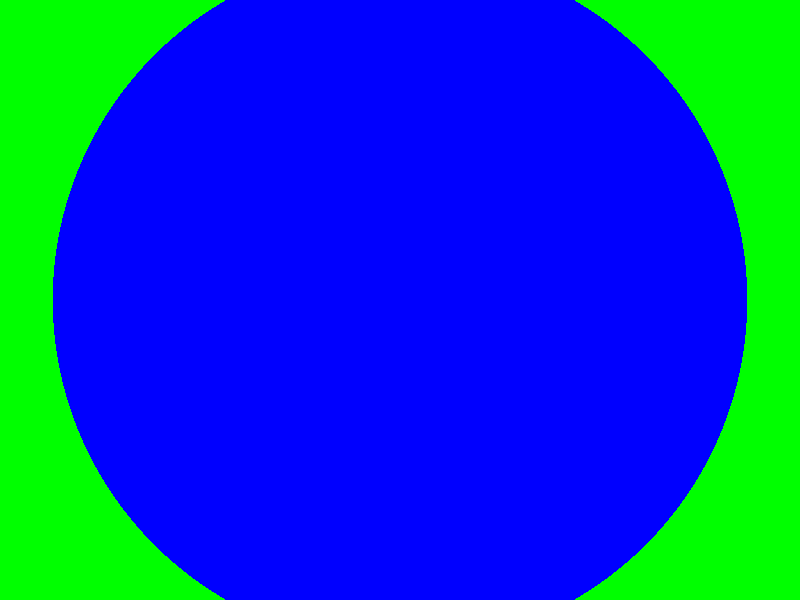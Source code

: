sphere{< 0.440000, 0.000000, 0.040000>,0.010000 texture{ pigment { rgb <2.000000,2.000000,2.000000>}}}
sphere{< 0.320000, 0.000000, 0.040000>,0.008000 texture{ pigment { rgb <0.000000,0.000000,2.000000>}}}
cylinder{< 0.440000, 0.000000, 0.040000>, <0.480000, 0.000000, 0.040000>,0.004000 texture{ pigment { rgb <0.000000,1.000000,0.000000>}}}
sphere{< 0.440000, 0.000000, 0.040000>,0.006000 texture{ pigment { rgb <0.000000,1.000000,0.000000>}}}
cylinder{< 0.480000, 0.000000, 0.040000>, <0.520000, 0.000000, 0.040000>,0.004000 texture{ pigment { rgb <0.000000,1.000000,0.000000>}}}
sphere{< 0.480000, 0.000000, 0.040000>,0.006000 texture{ pigment { rgb <0.000000,1.000000,0.000000>}}}
cylinder{< 0.520000, 0.000000, 0.040000>, <0.560000, 0.000000, 0.040000>,0.004000 texture{ pigment { rgb <0.000000,1.000000,0.000000>}}}
sphere{< 0.520000, 0.000000, 0.040000>,0.006000 texture{ pigment { rgb <0.000000,1.000000,0.000000>}}}
cylinder{< 0.560000, 0.000000, 0.040000>, <0.560000, 0.000000, 0.000000>,0.004000 texture{ pigment { rgb <0.000000,1.000000,0.000000>}}}
sphere{< 0.560000, 0.000000, 0.040000>,0.006000 texture{ pigment { rgb <0.000000,1.000000,0.000000>}}}
cylinder{< 0.560000, 0.000000, 0.000000>, <0.520000, 0.000000, 0.000000>,0.004000 texture{ pigment { rgb <0.000000,1.000000,0.000000>}}}
sphere{< 0.560000, 0.000000, 0.000000>,0.006000 texture{ pigment { rgb <0.000000,1.000000,0.000000>}}}
cylinder{< 0.520000, 0.000000, 0.000000>, <0.480000, 0.000000, 0.000000>,0.004000 texture{ pigment { rgb <0.000000,1.000000,0.000000>}}}
sphere{< 0.520000, 0.000000, 0.000000>,0.006000 texture{ pigment { rgb <0.000000,1.000000,0.000000>}}}
cylinder{< 0.480000, 0.000000, 0.000000>, <0.440000, 0.000000, 0.000000>,0.004000 texture{ pigment { rgb <0.000000,1.000000,0.000000>}}}
sphere{< 0.480000, 0.000000, 0.000000>,0.006000 texture{ pigment { rgb <0.000000,1.000000,0.000000>}}}
cylinder{< 0.440000, 0.000000, 0.000000>, <0.400000, 0.000000, 0.000000>,0.004000 texture{ pigment { rgb <0.000000,1.000000,0.000000>}}}
sphere{< 0.440000, 0.000000, 0.000000>,0.006000 texture{ pigment { rgb <0.000000,1.000000,0.000000>}}}
cylinder{< 0.400000, 0.000000, 0.000000>, <0.360000, 0.000000, 0.000000>,0.004000 texture{ pigment { rgb <0.000000,1.000000,0.000000>}}}
sphere{< 0.400000, 0.000000, 0.000000>,0.006000 texture{ pigment { rgb <0.000000,1.000000,0.000000>}}}
cylinder{< 0.360000, 0.000000, 0.000000>, <0.320000, 0.000000, 0.000000>,0.004000 texture{ pigment { rgb <0.000000,1.000000,0.000000>}}}
sphere{< 0.360000, 0.000000, 0.000000>,0.006000 texture{ pigment { rgb <0.000000,1.000000,0.000000>}}}
cylinder{< 0.320000, 0.000000, 0.000000>, <0.280000, 0.000000, 0.000000>,0.004000 texture{ pigment { rgb <0.000000,1.000000,0.000000>}}}
sphere{< 0.320000, 0.000000, 0.000000>,0.006000 texture{ pigment { rgb <0.000000,1.000000,0.000000>}}}
cylinder{< 0.280000, 0.000000, 0.000000>, <0.240000, 0.000000, 0.000000>,0.004000 texture{ pigment { rgb <0.000000,1.000000,0.000000>}}}
sphere{< 0.280000, 0.000000, 0.000000>,0.006000 texture{ pigment { rgb <0.000000,1.000000,0.000000>}}}
cylinder{< 0.240000, 0.000000, 0.000000>, <0.200000, 0.000000, 0.000000>,0.004000 texture{ pigment { rgb <0.000000,1.000000,0.000000>}}}
sphere{< 0.240000, 0.000000, 0.000000>,0.006000 texture{ pigment { rgb <0.000000,1.000000,0.000000>}}}
cylinder{< 0.200000, 0.000000, 0.000000>, <0.200000, 0.000000, 0.040000>,0.004000 texture{ pigment { rgb <0.000000,1.000000,0.000000>}}}
sphere{< 0.200000, 0.000000, 0.000000>,0.006000 texture{ pigment { rgb <0.000000,1.000000,0.000000>}}}
cylinder{< 0.200000, 0.000000, 0.040000>, <0.200000, 0.000000, 0.080000>,0.004000 texture{ pigment { rgb <0.000000,1.000000,0.000000>}}}
sphere{< 0.200000, 0.000000, 0.040000>,0.006000 texture{ pigment { rgb <0.000000,1.000000,0.000000>}}}
cylinder{< 0.200000, 0.000000, 0.080000>, <0.240000, 0.000000, 0.080000>,0.004000 texture{ pigment { rgb <0.000000,1.000000,0.000000>}}}
sphere{< 0.200000, 0.000000, 0.080000>,0.006000 texture{ pigment { rgb <0.000000,1.000000,0.000000>}}}
cylinder{< 0.240000, 0.000000, 0.080000>, <0.240000, 0.000000, 0.040000>,0.004000 texture{ pigment { rgb <0.000000,1.000000,0.000000>}}}
sphere{< 0.240000, 0.000000, 0.080000>,0.006000 texture{ pigment { rgb <0.000000,1.000000,0.000000>}}}
cylinder{< 0.240000, 0.000000, 0.040000>, <0.280000, 0.000000, 0.040000>,0.004000 texture{ pigment { rgb <0.000000,1.000000,0.000000>}}}
sphere{< 0.240000, 0.000000, 0.040000>,0.006000 texture{ pigment { rgb <0.000000,1.000000,0.000000>}}}
cylinder{< 0.280000, 0.000000, 0.040000>, <0.320000, 0.000000, 0.040000>,0.004000 texture{ pigment { rgb <0.000000,1.000000,0.000000>}}}
sphere{< 0.280000, 0.000000, 0.040000>,0.006000 texture{ pigment { rgb <0.000000,1.000000,0.000000>}}}
sphere{< 0.440000, 0.000000, 0.680000>,0.010000 texture{ pigment { rgb <2.000000,2.000000,2.000000>}}}
sphere{< 0.320000, 0.000000, 0.840000>,0.008000 texture{ pigment { rgb <0.000000,0.000000,2.000000>}}}
cylinder{< 0.440000, 0.000000, 0.680000>, <0.440000, 0.000000, 0.720000>,0.004000 texture{ pigment { rgb <1.000000,0.000000,0.000000>}}}
sphere{< 0.440000, 0.000000, 0.680000>,0.006000 texture{ pigment { rgb <1.000000,0.000000,0.000000>}}}
cylinder{< 0.440000, 0.000000, 0.720000>, <0.400000, 0.000000, 0.720000>,0.004000 texture{ pigment { rgb <1.000000,0.000000,0.000000>}}}
sphere{< 0.440000, 0.000000, 0.720000>,0.006000 texture{ pigment { rgb <1.000000,0.000000,0.000000>}}}
cylinder{< 0.400000, 0.000000, 0.720000>, <0.400000, 0.000000, 0.680000>,0.004000 texture{ pigment { rgb <1.000000,0.000000,0.000000>}}}
sphere{< 0.400000, 0.000000, 0.720000>,0.006000 texture{ pigment { rgb <1.000000,0.000000,0.000000>}}}
cylinder{< 0.400000, 0.000000, 0.680000>, <0.400000, 0.000000, 0.640000>,0.004000 texture{ pigment { rgb <1.000000,0.000000,0.000000>}}}
sphere{< 0.400000, 0.000000, 0.680000>,0.006000 texture{ pigment { rgb <1.000000,0.000000,0.000000>}}}
cylinder{< 0.400000, 0.000000, 0.640000>, <0.360000, 0.000000, 0.640000>,0.004000 texture{ pigment { rgb <1.000000,0.000000,0.000000>}}}
sphere{< 0.400000, 0.000000, 0.640000>,0.006000 texture{ pigment { rgb <1.000000,0.000000,0.000000>}}}
cylinder{< 0.360000, 0.000000, 0.640000>, <0.320000, 0.000000, 0.640000>,0.004000 texture{ pigment { rgb <1.000000,0.000000,0.000000>}}}
sphere{< 0.360000, 0.000000, 0.640000>,0.006000 texture{ pigment { rgb <1.000000,0.000000,0.000000>}}}
cylinder{< 0.320000, 0.000000, 0.640000>, <0.320000, 0.000000, 0.680000>,0.004000 texture{ pigment { rgb <1.000000,0.000000,0.000000>}}}
sphere{< 0.320000, 0.000000, 0.640000>,0.006000 texture{ pigment { rgb <1.000000,0.000000,0.000000>}}}
cylinder{< 0.320000, 0.000000, 0.680000>, <0.360000, 0.000000, 0.680000>,0.004000 texture{ pigment { rgb <1.000000,0.000000,0.000000>}}}
sphere{< 0.320000, 0.000000, 0.680000>,0.006000 texture{ pigment { rgb <1.000000,0.000000,0.000000>}}}
cylinder{< 0.360000, 0.000000, 0.680000>, <0.360000, 0.000000, 0.720000>,0.004000 texture{ pigment { rgb <1.000000,0.000000,0.000000>}}}
sphere{< 0.360000, 0.000000, 0.680000>,0.006000 texture{ pigment { rgb <1.000000,0.000000,0.000000>}}}
cylinder{< 0.360000, 0.000000, 0.720000>, <0.320000, 0.000000, 0.720000>,0.004000 texture{ pigment { rgb <1.000000,0.000000,0.000000>}}}
sphere{< 0.360000, 0.000000, 0.720000>,0.006000 texture{ pigment { rgb <1.000000,0.000000,0.000000>}}}
cylinder{< 0.320000, 0.000000, 0.720000>, <0.320000, 0.000000, 0.760000>,0.004000 texture{ pigment { rgb <1.000000,0.000000,0.000000>}}}
sphere{< 0.320000, 0.000000, 0.720000>,0.006000 texture{ pigment { rgb <1.000000,0.000000,0.000000>}}}
cylinder{< 0.320000, 0.000000, 0.760000>, <0.360000, 0.000000, 0.760000>,0.004000 texture{ pigment { rgb <1.000000,0.000000,0.000000>}}}
sphere{< 0.320000, 0.000000, 0.760000>,0.006000 texture{ pigment { rgb <1.000000,0.000000,0.000000>}}}
cylinder{< 0.360000, 0.000000, 0.760000>, <0.400000, 0.000000, 0.760000>,0.004000 texture{ pigment { rgb <1.000000,0.000000,0.000000>}}}
sphere{< 0.360000, 0.000000, 0.760000>,0.006000 texture{ pigment { rgb <1.000000,0.000000,0.000000>}}}
cylinder{< 0.400000, 0.000000, 0.760000>, <0.400000, 0.000000, 0.800000>,0.004000 texture{ pigment { rgb <1.000000,0.000000,0.000000>}}}
sphere{< 0.400000, 0.000000, 0.760000>,0.006000 texture{ pigment { rgb <1.000000,0.000000,0.000000>}}}
cylinder{< 0.400000, 0.000000, 0.800000>, <0.400000, 0.000000, 0.840000>,0.004000 texture{ pigment { rgb <1.000000,0.000000,0.000000>}}}
sphere{< 0.400000, 0.000000, 0.800000>,0.006000 texture{ pigment { rgb <1.000000,0.000000,0.000000>}}}
cylinder{< 0.400000, 0.000000, 0.840000>, <0.360000, 0.000000, 0.840000>,0.004000 texture{ pigment { rgb <1.000000,0.000000,0.000000>}}}
sphere{< 0.400000, 0.000000, 0.840000>,0.006000 texture{ pigment { rgb <1.000000,0.000000,0.000000>}}}
cylinder{< 0.360000, 0.000000, 0.840000>, <0.360000, 0.000000, 0.800000>,0.004000 texture{ pigment { rgb <1.000000,0.000000,0.000000>}}}
sphere{< 0.360000, 0.000000, 0.840000>,0.006000 texture{ pigment { rgb <1.000000,0.000000,0.000000>}}}
cylinder{< 0.360000, 0.000000, 0.800000>, <0.320000, 0.000000, 0.800000>,0.004000 texture{ pigment { rgb <1.000000,0.000000,0.000000>}}}
sphere{< 0.360000, 0.000000, 0.800000>,0.006000 texture{ pigment { rgb <1.000000,0.000000,0.000000>}}}
cylinder{< 0.320000, 0.000000, 0.800000>, <0.320000, 0.000000, 0.840000>,0.004000 texture{ pigment { rgb <1.000000,0.000000,0.000000>}}}
sphere{< 0.320000, 0.000000, 0.800000>,0.006000 texture{ pigment { rgb <1.000000,0.000000,0.000000>}}}
sphere{< 0.800000, 0.000000, 0.160000>,0.010000 texture{ pigment { rgb <2.000000,2.000000,2.000000>}}}
sphere{< 0.840000, 0.000000, 0.080000>,0.008000 texture{ pigment { rgb <0.000000,0.000000,2.000000>}}}
cylinder{< 0.800000, 0.000000, 0.160000>, <0.800000, 0.000000, 0.120000>,0.004000 texture{ pigment { rgb <0.000000,1.000000,0.000000>}}}
sphere{< 0.800000, 0.000000, 0.160000>,0.006000 texture{ pigment { rgb <0.000000,1.000000,0.000000>}}}
cylinder{< 0.800000, 0.000000, 0.120000>, <0.760000, 0.000000, 0.120000>,0.004000 texture{ pigment { rgb <0.000000,1.000000,0.000000>}}}
sphere{< 0.800000, 0.000000, 0.120000>,0.006000 texture{ pigment { rgb <0.000000,1.000000,0.000000>}}}
cylinder{< 0.760000, 0.000000, 0.120000>, <0.760000, 0.000000, 0.080000>,0.004000 texture{ pigment { rgb <0.000000,1.000000,0.000000>}}}
sphere{< 0.760000, 0.000000, 0.120000>,0.006000 texture{ pigment { rgb <0.000000,1.000000,0.000000>}}}
cylinder{< 0.760000, 0.000000, 0.080000>, <0.800000, 0.000000, 0.080000>,0.004000 texture{ pigment { rgb <0.000000,1.000000,0.000000>}}}
sphere{< 0.760000, 0.000000, 0.080000>,0.006000 texture{ pigment { rgb <0.000000,1.000000,0.000000>}}}
cylinder{< 0.800000, 0.000000, 0.080000>, <0.800000, 0.000000, 0.040000>,0.004000 texture{ pigment { rgb <0.000000,1.000000,0.000000>}}}
sphere{< 0.800000, 0.000000, 0.080000>,0.006000 texture{ pigment { rgb <0.000000,1.000000,0.000000>}}}
cylinder{< 0.800000, 0.000000, 0.040000>, <0.760000, 0.000000, 0.040000>,0.004000 texture{ pigment { rgb <0.000000,1.000000,0.000000>}}}
sphere{< 0.800000, 0.000000, 0.040000>,0.006000 texture{ pigment { rgb <0.000000,1.000000,0.000000>}}}
cylinder{< 0.760000, 0.000000, 0.040000>, <0.760000, 0.000000, 0.000000>,0.004000 texture{ pigment { rgb <0.000000,1.000000,0.000000>}}}
sphere{< 0.760000, 0.000000, 0.040000>,0.006000 texture{ pigment { rgb <0.000000,1.000000,0.000000>}}}
cylinder{< 0.760000, 0.000000, 0.000000>, <0.800000, 0.000000, 0.000000>,0.004000 texture{ pigment { rgb <0.000000,1.000000,0.000000>}}}
sphere{< 0.760000, 0.000000, 0.000000>,0.006000 texture{ pigment { rgb <0.000000,1.000000,0.000000>}}}
cylinder{< 0.800000, 0.000000, 0.000000>, <0.840000, 0.000000, 0.000000>,0.004000 texture{ pigment { rgb <0.000000,1.000000,0.000000>}}}
sphere{< 0.800000, 0.000000, 0.000000>,0.006000 texture{ pigment { rgb <0.000000,1.000000,0.000000>}}}
cylinder{< 0.840000, 0.000000, 0.000000>, <0.880000, 0.000000, 0.000000>,0.004000 texture{ pigment { rgb <0.000000,1.000000,0.000000>}}}
sphere{< 0.840000, 0.000000, 0.000000>,0.006000 texture{ pigment { rgb <0.000000,1.000000,0.000000>}}}
cylinder{< 0.880000, 0.000000, 0.000000>, <0.920000, 0.000000, 0.000000>,0.004000 texture{ pigment { rgb <0.000000,1.000000,0.000000>}}}
sphere{< 0.880000, 0.000000, 0.000000>,0.006000 texture{ pigment { rgb <0.000000,1.000000,0.000000>}}}
cylinder{< 0.920000, 0.000000, 0.000000>, <0.960000, 0.000000, 0.000000>,0.004000 texture{ pigment { rgb <0.000000,1.000000,0.000000>}}}
sphere{< 0.920000, 0.000000, 0.000000>,0.006000 texture{ pigment { rgb <0.000000,1.000000,0.000000>}}}
cylinder{< 0.960000, 0.000000, 0.000000>, <0.960000, 0.000000, 0.040000>,0.004000 texture{ pigment { rgb <0.000000,1.000000,0.000000>}}}
sphere{< 0.960000, 0.000000, 0.000000>,0.006000 texture{ pigment { rgb <0.000000,1.000000,0.000000>}}}
cylinder{< 0.960000, 0.000000, 0.040000>, <0.920000, 0.000000, 0.040000>,0.004000 texture{ pigment { rgb <0.000000,1.000000,0.000000>}}}
sphere{< 0.960000, 0.000000, 0.040000>,0.006000 texture{ pigment { rgb <0.000000,1.000000,0.000000>}}}
cylinder{< 0.920000, 0.000000, 0.040000>, <0.920000, 0.000000, 0.080000>,0.004000 texture{ pigment { rgb <0.000000,1.000000,0.000000>}}}
sphere{< 0.920000, 0.000000, 0.040000>,0.006000 texture{ pigment { rgb <0.000000,1.000000,0.000000>}}}
cylinder{< 0.920000, 0.000000, 0.080000>, <0.880000, 0.000000, 0.080000>,0.004000 texture{ pigment { rgb <0.000000,1.000000,0.000000>}}}
sphere{< 0.920000, 0.000000, 0.080000>,0.006000 texture{ pigment { rgb <0.000000,1.000000,0.000000>}}}
cylinder{< 0.880000, 0.000000, 0.080000>, <0.880000, 0.000000, 0.040000>,0.004000 texture{ pigment { rgb <0.000000,1.000000,0.000000>}}}
sphere{< 0.880000, 0.000000, 0.080000>,0.006000 texture{ pigment { rgb <0.000000,1.000000,0.000000>}}}
cylinder{< 0.880000, 0.000000, 0.040000>, <0.840000, 0.000000, 0.040000>,0.004000 texture{ pigment { rgb <0.000000,1.000000,0.000000>}}}
sphere{< 0.880000, 0.000000, 0.040000>,0.006000 texture{ pigment { rgb <0.000000,1.000000,0.000000>}}}
cylinder{< 0.840000, 0.000000, 0.040000>, <0.840000, 0.000000, 0.080000>,0.004000 texture{ pigment { rgb <0.000000,1.000000,0.000000>}}}
sphere{< 0.840000, 0.000000, 0.040000>,0.006000 texture{ pigment { rgb <0.000000,1.000000,0.000000>}}}
sphere{< 0.600000, 0.000000, 0.360000>,0.010000 texture{ pigment { rgb <2.000000,2.000000,2.000000>}}}
sphere{< 0.760000, 0.000000, 0.400000>,0.008000 texture{ pigment { rgb <0.000000,0.000000,2.000000>}}}
cylinder{< 0.600000, 0.000000, 0.360000>, <0.600000, 0.000000, 0.400000>,0.004000 texture{ pigment { rgb <1.000000,0.000000,0.000000>}}}
sphere{< 0.600000, 0.000000, 0.360000>,0.006000 texture{ pigment { rgb <1.000000,0.000000,0.000000>}}}
cylinder{< 0.600000, 0.000000, 0.400000>, <0.640000, 0.000000, 0.400000>,0.004000 texture{ pigment { rgb <1.000000,0.000000,0.000000>}}}
sphere{< 0.600000, 0.000000, 0.400000>,0.006000 texture{ pigment { rgb <1.000000,0.000000,0.000000>}}}
cylinder{< 0.640000, 0.000000, 0.400000>, <0.640000, 0.000000, 0.360000>,0.004000 texture{ pigment { rgb <1.000000,0.000000,0.000000>}}}
sphere{< 0.640000, 0.000000, 0.400000>,0.006000 texture{ pigment { rgb <1.000000,0.000000,0.000000>}}}
cylinder{< 0.640000, 0.000000, 0.360000>, <0.680000, 0.000000, 0.360000>,0.004000 texture{ pigment { rgb <1.000000,0.000000,0.000000>}}}
sphere{< 0.640000, 0.000000, 0.360000>,0.006000 texture{ pigment { rgb <1.000000,0.000000,0.000000>}}}
cylinder{< 0.680000, 0.000000, 0.360000>, <0.720000, 0.000000, 0.360000>,0.004000 texture{ pigment { rgb <1.000000,0.000000,0.000000>}}}
sphere{< 0.680000, 0.000000, 0.360000>,0.006000 texture{ pigment { rgb <1.000000,0.000000,0.000000>}}}
cylinder{< 0.720000, 0.000000, 0.360000>, <0.720000, 0.000000, 0.400000>,0.004000 texture{ pigment { rgb <1.000000,0.000000,0.000000>}}}
sphere{< 0.720000, 0.000000, 0.360000>,0.006000 texture{ pigment { rgb <1.000000,0.000000,0.000000>}}}
cylinder{< 0.720000, 0.000000, 0.400000>, <0.680000, 0.000000, 0.400000>,0.004000 texture{ pigment { rgb <1.000000,0.000000,0.000000>}}}
sphere{< 0.720000, 0.000000, 0.400000>,0.006000 texture{ pigment { rgb <1.000000,0.000000,0.000000>}}}
cylinder{< 0.680000, 0.000000, 0.400000>, <0.680000, 0.000000, 0.440000>,0.004000 texture{ pigment { rgb <1.000000,0.000000,0.000000>}}}
sphere{< 0.680000, 0.000000, 0.400000>,0.006000 texture{ pigment { rgb <1.000000,0.000000,0.000000>}}}
cylinder{< 0.680000, 0.000000, 0.440000>, <0.680000, 0.000000, 0.480000>,0.004000 texture{ pigment { rgb <1.000000,0.000000,0.000000>}}}
sphere{< 0.680000, 0.000000, 0.440000>,0.006000 texture{ pigment { rgb <1.000000,0.000000,0.000000>}}}
cylinder{< 0.680000, 0.000000, 0.480000>, <0.680000, 0.000000, 0.520000>,0.004000 texture{ pigment { rgb <1.000000,0.000000,0.000000>}}}
sphere{< 0.680000, 0.000000, 0.480000>,0.006000 texture{ pigment { rgb <1.000000,0.000000,0.000000>}}}
cylinder{< 0.680000, 0.000000, 0.520000>, <0.720000, 0.000000, 0.520000>,0.004000 texture{ pigment { rgb <1.000000,0.000000,0.000000>}}}
sphere{< 0.680000, 0.000000, 0.520000>,0.006000 texture{ pigment { rgb <1.000000,0.000000,0.000000>}}}
cylinder{< 0.720000, 0.000000, 0.520000>, <0.720000, 0.000000, 0.480000>,0.004000 texture{ pigment { rgb <1.000000,0.000000,0.000000>}}}
sphere{< 0.720000, 0.000000, 0.520000>,0.006000 texture{ pigment { rgb <1.000000,0.000000,0.000000>}}}
cylinder{< 0.720000, 0.000000, 0.480000>, <0.720000, 0.000000, 0.440000>,0.004000 texture{ pigment { rgb <1.000000,0.000000,0.000000>}}}
sphere{< 0.720000, 0.000000, 0.480000>,0.006000 texture{ pigment { rgb <1.000000,0.000000,0.000000>}}}
cylinder{< 0.720000, 0.000000, 0.440000>, <0.760000, 0.000000, 0.440000>,0.004000 texture{ pigment { rgb <1.000000,0.000000,0.000000>}}}
sphere{< 0.720000, 0.000000, 0.440000>,0.006000 texture{ pigment { rgb <1.000000,0.000000,0.000000>}}}
cylinder{< 0.760000, 0.000000, 0.440000>, <0.760000, 0.000000, 0.480000>,0.004000 texture{ pigment { rgb <1.000000,0.000000,0.000000>}}}
sphere{< 0.760000, 0.000000, 0.440000>,0.006000 texture{ pigment { rgb <1.000000,0.000000,0.000000>}}}
cylinder{< 0.760000, 0.000000, 0.480000>, <0.800000, 0.000000, 0.480000>,0.004000 texture{ pigment { rgb <1.000000,0.000000,0.000000>}}}
sphere{< 0.760000, 0.000000, 0.480000>,0.006000 texture{ pigment { rgb <1.000000,0.000000,0.000000>}}}
cylinder{< 0.800000, 0.000000, 0.480000>, <0.800000, 0.000000, 0.440000>,0.004000 texture{ pigment { rgb <1.000000,0.000000,0.000000>}}}
sphere{< 0.800000, 0.000000, 0.480000>,0.006000 texture{ pigment { rgb <1.000000,0.000000,0.000000>}}}
cylinder{< 0.800000, 0.000000, 0.440000>, <0.800000, 0.000000, 0.400000>,0.004000 texture{ pigment { rgb <1.000000,0.000000,0.000000>}}}
sphere{< 0.800000, 0.000000, 0.440000>,0.006000 texture{ pigment { rgb <1.000000,0.000000,0.000000>}}}
cylinder{< 0.800000, 0.000000, 0.400000>, <0.760000, 0.000000, 0.400000>,0.004000 texture{ pigment { rgb <1.000000,0.000000,0.000000>}}}
sphere{< 0.800000, 0.000000, 0.400000>,0.006000 texture{ pigment { rgb <1.000000,0.000000,0.000000>}}}
sphere{< 1.120000, 0.000000, 0.520000>,0.010000 texture{ pigment { rgb <2.000000,2.000000,2.000000>}}}
sphere{< 1.080000, 0.000000, 0.600000>,0.008000 texture{ pigment { rgb <0.000000,0.000000,2.000000>}}}
cylinder{< 1.120000, 0.000000, 0.520000>, <1.120000, 0.000000, 0.560000>,0.004000 texture{ pigment { rgb <0.000000,1.000000,0.000000>}}}
sphere{< 1.120000, 0.000000, 0.520000>,0.006000 texture{ pigment { rgb <0.000000,1.000000,0.000000>}}}
cylinder{< 1.120000, 0.000000, 0.560000>, <1.160000, 0.000000, 0.560000>,0.004000 texture{ pigment { rgb <0.000000,1.000000,0.000000>}}}
sphere{< 1.120000, 0.000000, 0.560000>,0.006000 texture{ pigment { rgb <0.000000,1.000000,0.000000>}}}
cylinder{< 1.160000, 0.000000, 0.560000>, <1.160000, 0.000000, 0.520000>,0.004000 texture{ pigment { rgb <0.000000,1.000000,0.000000>}}}
sphere{< 1.160000, 0.000000, 0.560000>,0.006000 texture{ pigment { rgb <0.000000,1.000000,0.000000>}}}
cylinder{< 1.160000, 0.000000, 0.520000>, <1.160000, 0.000000, 0.480000>,0.004000 texture{ pigment { rgb <0.000000,1.000000,0.000000>}}}
sphere{< 1.160000, 0.000000, 0.520000>,0.006000 texture{ pigment { rgb <0.000000,1.000000,0.000000>}}}
cylinder{< 1.160000, 0.000000, 0.480000>, <1.120000, 0.000000, 0.480000>,0.004000 texture{ pigment { rgb <0.000000,1.000000,0.000000>}}}
sphere{< 1.160000, 0.000000, 0.480000>,0.006000 texture{ pigment { rgb <0.000000,1.000000,0.000000>}}}
cylinder{< 1.120000, 0.000000, 0.480000>, <1.120000, 0.000000, 0.440000>,0.004000 texture{ pigment { rgb <0.000000,1.000000,0.000000>}}}
sphere{< 1.120000, 0.000000, 0.480000>,0.006000 texture{ pigment { rgb <0.000000,1.000000,0.000000>}}}
cylinder{< 1.120000, 0.000000, 0.440000>, <1.160000, 0.000000, 0.440000>,0.004000 texture{ pigment { rgb <0.000000,1.000000,0.000000>}}}
sphere{< 1.120000, 0.000000, 0.440000>,0.006000 texture{ pigment { rgb <0.000000,1.000000,0.000000>}}}
cylinder{< 1.160000, 0.000000, 0.440000>, <1.160000, 0.000000, 0.400000>,0.004000 texture{ pigment { rgb <0.000000,1.000000,0.000000>}}}
sphere{< 1.160000, 0.000000, 0.440000>,0.006000 texture{ pigment { rgb <0.000000,1.000000,0.000000>}}}
cylinder{< 1.160000, 0.000000, 0.400000>, <1.120000, 0.000000, 0.400000>,0.004000 texture{ pigment { rgb <0.000000,1.000000,0.000000>}}}
sphere{< 1.160000, 0.000000, 0.400000>,0.006000 texture{ pigment { rgb <0.000000,1.000000,0.000000>}}}
cylinder{< 1.120000, 0.000000, 0.400000>, <1.080000, 0.000000, 0.400000>,0.004000 texture{ pigment { rgb <0.000000,1.000000,0.000000>}}}
sphere{< 1.120000, 0.000000, 0.400000>,0.006000 texture{ pigment { rgb <0.000000,1.000000,0.000000>}}}
cylinder{< 1.080000, 0.000000, 0.400000>, <1.080000, 0.000000, 0.440000>,0.004000 texture{ pigment { rgb <0.000000,1.000000,0.000000>}}}
sphere{< 1.080000, 0.000000, 0.400000>,0.006000 texture{ pigment { rgb <0.000000,1.000000,0.000000>}}}
cylinder{< 1.080000, 0.000000, 0.440000>, <1.080000, 0.000000, 0.480000>,0.004000 texture{ pigment { rgb <0.000000,1.000000,0.000000>}}}
sphere{< 1.080000, 0.000000, 0.440000>,0.006000 texture{ pigment { rgb <0.000000,1.000000,0.000000>}}}
cylinder{< 1.080000, 0.000000, 0.480000>, <1.080000, 0.000000, 0.520000>,0.004000 texture{ pigment { rgb <0.000000,1.000000,0.000000>}}}
sphere{< 1.080000, 0.000000, 0.480000>,0.006000 texture{ pigment { rgb <0.000000,1.000000,0.000000>}}}
cylinder{< 1.080000, 0.000000, 0.520000>, <1.040000, 0.000000, 0.520000>,0.004000 texture{ pigment { rgb <0.000000,1.000000,0.000000>}}}
sphere{< 1.080000, 0.000000, 0.520000>,0.006000 texture{ pigment { rgb <0.000000,1.000000,0.000000>}}}
cylinder{< 1.040000, 0.000000, 0.520000>, <1.000000, 0.000000, 0.520000>,0.004000 texture{ pigment { rgb <0.000000,1.000000,0.000000>}}}
sphere{< 1.040000, 0.000000, 0.520000>,0.006000 texture{ pigment { rgb <0.000000,1.000000,0.000000>}}}
cylinder{< 1.000000, 0.000000, 0.520000>, <1.000000, 0.000000, 0.560000>,0.004000 texture{ pigment { rgb <0.000000,1.000000,0.000000>}}}
sphere{< 1.000000, 0.000000, 0.520000>,0.006000 texture{ pigment { rgb <0.000000,1.000000,0.000000>}}}
cylinder{< 1.000000, 0.000000, 0.560000>, <1.040000, 0.000000, 0.560000>,0.004000 texture{ pigment { rgb <0.000000,1.000000,0.000000>}}}
sphere{< 1.000000, 0.000000, 0.560000>,0.006000 texture{ pigment { rgb <0.000000,1.000000,0.000000>}}}
cylinder{< 1.040000, 0.000000, 0.560000>, <1.080000, 0.000000, 0.560000>,0.004000 texture{ pigment { rgb <0.000000,1.000000,0.000000>}}}
sphere{< 1.040000, 0.000000, 0.560000>,0.006000 texture{ pigment { rgb <0.000000,1.000000,0.000000>}}}
cylinder{< 1.080000, 0.000000, 0.560000>, <1.080000, 0.000000, 0.600000>,0.004000 texture{ pigment { rgb <0.000000,1.000000,0.000000>}}}
sphere{< 1.080000, 0.000000, 0.560000>,0.006000 texture{ pigment { rgb <0.000000,1.000000,0.000000>}}}
sphere{< 1.280000, 0.000000, 0.080000>,0.010000 texture{ pigment { rgb <2.000000,2.000000,2.000000>}}}
sphere{< 1.240000, 0.000000, 0.080000>,0.008000 texture{ pigment { rgb <0.000000,0.000000,2.000000>}}}
cylinder{< 1.280000, 0.000000, 0.080000>, <1.280000, 0.000000, 0.040000>,0.004000 texture{ pigment { rgb <0.000000,1.000000,0.000000>}}}
sphere{< 1.280000, 0.000000, 0.080000>,0.006000 texture{ pigment { rgb <0.000000,1.000000,0.000000>}}}
cylinder{< 1.280000, 0.000000, 0.040000>, <1.320000, 0.000000, 0.040000>,0.004000 texture{ pigment { rgb <0.000000,1.000000,0.000000>}}}
sphere{< 1.280000, 0.000000, 0.040000>,0.006000 texture{ pigment { rgb <0.000000,1.000000,0.000000>}}}
cylinder{< 1.320000, 0.000000, 0.040000>, <1.360000, 0.000000, 0.040000>,0.004000 texture{ pigment { rgb <0.000000,1.000000,0.000000>}}}
sphere{< 1.320000, 0.000000, 0.040000>,0.006000 texture{ pigment { rgb <0.000000,1.000000,0.000000>}}}
cylinder{< 1.360000, 0.000000, 0.040000>, <1.400000, 0.000000, 0.040000>,0.004000 texture{ pigment { rgb <0.000000,1.000000,0.000000>}}}
sphere{< 1.360000, 0.000000, 0.040000>,0.006000 texture{ pigment { rgb <0.000000,1.000000,0.000000>}}}
cylinder{< 1.400000, 0.000000, 0.040000>, <1.440000, 0.000000, 0.040000>,0.004000 texture{ pigment { rgb <0.000000,1.000000,0.000000>}}}
sphere{< 1.400000, 0.000000, 0.040000>,0.006000 texture{ pigment { rgb <0.000000,1.000000,0.000000>}}}
cylinder{< 1.440000, 0.000000, 0.040000>, <1.480000, 0.000000, 0.040000>,0.004000 texture{ pigment { rgb <0.000000,1.000000,0.000000>}}}
sphere{< 1.440000, 0.000000, 0.040000>,0.006000 texture{ pigment { rgb <0.000000,1.000000,0.000000>}}}
cylinder{< 1.480000, 0.000000, 0.040000>, <1.520000, 0.000000, 0.040000>,0.004000 texture{ pigment { rgb <0.000000,1.000000,0.000000>}}}
sphere{< 1.480000, 0.000000, 0.040000>,0.006000 texture{ pigment { rgb <0.000000,1.000000,0.000000>}}}
cylinder{< 1.520000, 0.000000, 0.040000>, <1.560000, 0.000000, 0.040000>,0.004000 texture{ pigment { rgb <0.000000,1.000000,0.000000>}}}
sphere{< 1.520000, 0.000000, 0.040000>,0.006000 texture{ pigment { rgb <0.000000,1.000000,0.000000>}}}
cylinder{< 1.560000, 0.000000, 0.040000>, <1.560000, 0.000000, 0.000000>,0.004000 texture{ pigment { rgb <0.000000,1.000000,0.000000>}}}
sphere{< 1.560000, 0.000000, 0.040000>,0.006000 texture{ pigment { rgb <0.000000,1.000000,0.000000>}}}
cylinder{< 1.560000, 0.000000, 0.000000>, <1.520000, 0.000000, 0.000000>,0.004000 texture{ pigment { rgb <0.000000,1.000000,0.000000>}}}
sphere{< 1.560000, 0.000000, 0.000000>,0.006000 texture{ pigment { rgb <0.000000,1.000000,0.000000>}}}
cylinder{< 1.520000, 0.000000, 0.000000>, <1.480000, 0.000000, 0.000000>,0.004000 texture{ pigment { rgb <0.000000,1.000000,0.000000>}}}
sphere{< 1.520000, 0.000000, 0.000000>,0.006000 texture{ pigment { rgb <0.000000,1.000000,0.000000>}}}
cylinder{< 1.480000, 0.000000, 0.000000>, <1.440000, 0.000000, 0.000000>,0.004000 texture{ pigment { rgb <0.000000,1.000000,0.000000>}}}
sphere{< 1.480000, 0.000000, 0.000000>,0.006000 texture{ pigment { rgb <0.000000,1.000000,0.000000>}}}
cylinder{< 1.440000, 0.000000, 0.000000>, <1.400000, 0.000000, 0.000000>,0.004000 texture{ pigment { rgb <0.000000,1.000000,0.000000>}}}
sphere{< 1.440000, 0.000000, 0.000000>,0.006000 texture{ pigment { rgb <0.000000,1.000000,0.000000>}}}
cylinder{< 1.400000, 0.000000, 0.000000>, <1.360000, 0.000000, 0.000000>,0.004000 texture{ pigment { rgb <0.000000,1.000000,0.000000>}}}
sphere{< 1.400000, 0.000000, 0.000000>,0.006000 texture{ pigment { rgb <0.000000,1.000000,0.000000>}}}
cylinder{< 1.360000, 0.000000, 0.000000>, <1.320000, 0.000000, 0.000000>,0.004000 texture{ pigment { rgb <0.000000,1.000000,0.000000>}}}
sphere{< 1.360000, 0.000000, 0.000000>,0.006000 texture{ pigment { rgb <0.000000,1.000000,0.000000>}}}
cylinder{< 1.320000, 0.000000, 0.000000>, <1.280000, 0.000000, 0.000000>,0.004000 texture{ pigment { rgb <0.000000,1.000000,0.000000>}}}
sphere{< 1.320000, 0.000000, 0.000000>,0.006000 texture{ pigment { rgb <0.000000,1.000000,0.000000>}}}
cylinder{< 1.280000, 0.000000, 0.000000>, <1.240000, 0.000000, 0.000000>,0.004000 texture{ pigment { rgb <0.000000,1.000000,0.000000>}}}
sphere{< 1.280000, 0.000000, 0.000000>,0.006000 texture{ pigment { rgb <0.000000,1.000000,0.000000>}}}
cylinder{< 1.240000, 0.000000, 0.000000>, <1.240000, 0.000000, 0.040000>,0.004000 texture{ pigment { rgb <0.000000,1.000000,0.000000>}}}
sphere{< 1.240000, 0.000000, 0.000000>,0.006000 texture{ pigment { rgb <0.000000,1.000000,0.000000>}}}
cylinder{< 1.240000, 0.000000, 0.040000>, <1.240000, 0.000000, 0.080000>,0.004000 texture{ pigment { rgb <0.000000,1.000000,0.000000>}}}
sphere{< 1.240000, 0.000000, 0.040000>,0.006000 texture{ pigment { rgb <0.000000,1.000000,0.000000>}}}
sphere{< 0.240000, 0.000000, 0.760000>,0.010000 texture{ pigment { rgb <2.000000,2.000000,2.000000>}}}
sphere{< 0.200000, 0.000000, 0.760000>,0.008000 texture{ pigment { rgb <0.000000,0.000000,2.000000>}}}
cylinder{< 0.240000, 0.000000, 0.760000>, <0.240000, 0.000000, 0.800000>,0.004000 texture{ pigment { rgb <1.000000,0.000000,0.000000>}}}
sphere{< 0.240000, 0.000000, 0.760000>,0.006000 texture{ pigment { rgb <1.000000,0.000000,0.000000>}}}
cylinder{< 0.240000, 0.000000, 0.800000>, <0.280000, 0.000000, 0.800000>,0.004000 texture{ pigment { rgb <1.000000,0.000000,0.000000>}}}
sphere{< 0.240000, 0.000000, 0.800000>,0.006000 texture{ pigment { rgb <1.000000,0.000000,0.000000>}}}
cylinder{< 0.280000, 0.000000, 0.800000>, <0.280000, 0.000000, 0.760000>,0.004000 texture{ pigment { rgb <1.000000,0.000000,0.000000>}}}
sphere{< 0.280000, 0.000000, 0.800000>,0.006000 texture{ pigment { rgb <1.000000,0.000000,0.000000>}}}
cylinder{< 0.280000, 0.000000, 0.760000>, <0.280000, 0.000000, 0.720000>,0.004000 texture{ pigment { rgb <1.000000,0.000000,0.000000>}}}
sphere{< 0.280000, 0.000000, 0.760000>,0.006000 texture{ pigment { rgb <1.000000,0.000000,0.000000>}}}
cylinder{< 0.280000, 0.000000, 0.720000>, <0.240000, 0.000000, 0.720000>,0.004000 texture{ pigment { rgb <1.000000,0.000000,0.000000>}}}
sphere{< 0.280000, 0.000000, 0.720000>,0.006000 texture{ pigment { rgb <1.000000,0.000000,0.000000>}}}
cylinder{< 0.240000, 0.000000, 0.720000>, <0.240000, 0.000000, 0.680000>,0.004000 texture{ pigment { rgb <1.000000,0.000000,0.000000>}}}
sphere{< 0.240000, 0.000000, 0.720000>,0.006000 texture{ pigment { rgb <1.000000,0.000000,0.000000>}}}
cylinder{< 0.240000, 0.000000, 0.680000>, <0.240000, 0.000000, 0.640000>,0.004000 texture{ pigment { rgb <1.000000,0.000000,0.000000>}}}
sphere{< 0.240000, 0.000000, 0.680000>,0.006000 texture{ pigment { rgb <1.000000,0.000000,0.000000>}}}
cylinder{< 0.240000, 0.000000, 0.640000>, <0.200000, 0.000000, 0.640000>,0.004000 texture{ pigment { rgb <1.000000,0.000000,0.000000>}}}
sphere{< 0.240000, 0.000000, 0.640000>,0.006000 texture{ pigment { rgb <1.000000,0.000000,0.000000>}}}
cylinder{< 0.200000, 0.000000, 0.640000>, <0.160000, 0.000000, 0.640000>,0.004000 texture{ pigment { rgb <1.000000,0.000000,0.000000>}}}
sphere{< 0.200000, 0.000000, 0.640000>,0.006000 texture{ pigment { rgb <1.000000,0.000000,0.000000>}}}
cylinder{< 0.160000, 0.000000, 0.640000>, <0.160000, 0.000000, 0.680000>,0.004000 texture{ pigment { rgb <1.000000,0.000000,0.000000>}}}
sphere{< 0.160000, 0.000000, 0.640000>,0.006000 texture{ pigment { rgb <1.000000,0.000000,0.000000>}}}
cylinder{< 0.160000, 0.000000, 0.680000>, <0.200000, 0.000000, 0.680000>,0.004000 texture{ pigment { rgb <1.000000,0.000000,0.000000>}}}
sphere{< 0.160000, 0.000000, 0.680000>,0.006000 texture{ pigment { rgb <1.000000,0.000000,0.000000>}}}
cylinder{< 0.200000, 0.000000, 0.680000>, <0.200000, 0.000000, 0.720000>,0.004000 texture{ pigment { rgb <1.000000,0.000000,0.000000>}}}
sphere{< 0.200000, 0.000000, 0.680000>,0.006000 texture{ pigment { rgb <1.000000,0.000000,0.000000>}}}
cylinder{< 0.200000, 0.000000, 0.720000>, <0.160000, 0.000000, 0.720000>,0.004000 texture{ pigment { rgb <1.000000,0.000000,0.000000>}}}
sphere{< 0.200000, 0.000000, 0.720000>,0.006000 texture{ pigment { rgb <1.000000,0.000000,0.000000>}}}
cylinder{< 0.160000, 0.000000, 0.720000>, <0.120000, 0.000000, 0.720000>,0.004000 texture{ pigment { rgb <1.000000,0.000000,0.000000>}}}
sphere{< 0.160000, 0.000000, 0.720000>,0.006000 texture{ pigment { rgb <1.000000,0.000000,0.000000>}}}
cylinder{< 0.120000, 0.000000, 0.720000>, <0.120000, 0.000000, 0.760000>,0.004000 texture{ pigment { rgb <1.000000,0.000000,0.000000>}}}
sphere{< 0.120000, 0.000000, 0.720000>,0.006000 texture{ pigment { rgb <1.000000,0.000000,0.000000>}}}
cylinder{< 0.120000, 0.000000, 0.760000>, <0.160000, 0.000000, 0.760000>,0.004000 texture{ pigment { rgb <1.000000,0.000000,0.000000>}}}
sphere{< 0.120000, 0.000000, 0.760000>,0.006000 texture{ pigment { rgb <1.000000,0.000000,0.000000>}}}
cylinder{< 0.160000, 0.000000, 0.760000>, <0.160000, 0.000000, 0.800000>,0.004000 texture{ pigment { rgb <1.000000,0.000000,0.000000>}}}
sphere{< 0.160000, 0.000000, 0.760000>,0.006000 texture{ pigment { rgb <1.000000,0.000000,0.000000>}}}
cylinder{< 0.160000, 0.000000, 0.800000>, <0.200000, 0.000000, 0.800000>,0.004000 texture{ pigment { rgb <1.000000,0.000000,0.000000>}}}
sphere{< 0.160000, 0.000000, 0.800000>,0.006000 texture{ pigment { rgb <1.000000,0.000000,0.000000>}}}
cylinder{< 0.200000, 0.000000, 0.800000>, <0.200000, 0.000000, 0.760000>,0.004000 texture{ pigment { rgb <1.000000,0.000000,0.000000>}}}
sphere{< 0.200000, 0.000000, 0.800000>,0.006000 texture{ pigment { rgb <1.000000,0.000000,0.000000>}}}
sphere{< 2.040000, 0.000000, 0.080000>,0.010000 texture{ pigment { rgb <2.000000,2.000000,2.000000>}}}
sphere{< 2.040000, 0.000000, 0.040000>,0.008000 texture{ pigment { rgb <0.000000,0.000000,2.000000>}}}
cylinder{< 2.040000, 0.000000, 0.080000>, <2.080000, 0.000000, 0.080000>,0.004000 texture{ pigment { rgb <0.000000,1.000000,0.000000>}}}
sphere{< 2.040000, 0.000000, 0.080000>,0.006000 texture{ pigment { rgb <0.000000,1.000000,0.000000>}}}
cylinder{< 2.080000, 0.000000, 0.080000>, <2.080000, 0.000000, 0.040000>,0.004000 texture{ pigment { rgb <0.000000,1.000000,0.000000>}}}
sphere{< 2.080000, 0.000000, 0.080000>,0.006000 texture{ pigment { rgb <0.000000,1.000000,0.000000>}}}
cylinder{< 2.080000, 0.000000, 0.040000>, <2.080000, 0.000000, 0.000000>,0.004000 texture{ pigment { rgb <0.000000,1.000000,0.000000>}}}
sphere{< 2.080000, 0.000000, 0.040000>,0.006000 texture{ pigment { rgb <0.000000,1.000000,0.000000>}}}
cylinder{< 2.080000, 0.000000, 0.000000>, <2.040000, 0.000000, 0.000000>,0.004000 texture{ pigment { rgb <0.000000,1.000000,0.000000>}}}
sphere{< 2.080000, 0.000000, 0.000000>,0.006000 texture{ pigment { rgb <0.000000,1.000000,0.000000>}}}
cylinder{< 2.040000, 0.000000, 0.000000>, <2.000000, 0.000000, 0.000000>,0.004000 texture{ pigment { rgb <0.000000,1.000000,0.000000>}}}
sphere{< 2.040000, 0.000000, 0.000000>,0.006000 texture{ pigment { rgb <0.000000,1.000000,0.000000>}}}
cylinder{< 2.000000, 0.000000, 0.000000>, <1.960000, 0.000000, 0.000000>,0.004000 texture{ pigment { rgb <0.000000,1.000000,0.000000>}}}
sphere{< 2.000000, 0.000000, 0.000000>,0.006000 texture{ pigment { rgb <0.000000,1.000000,0.000000>}}}
cylinder{< 1.960000, 0.000000, 0.000000>, <1.920000, 0.000000, 0.000000>,0.004000 texture{ pigment { rgb <0.000000,1.000000,0.000000>}}}
sphere{< 1.960000, 0.000000, 0.000000>,0.006000 texture{ pigment { rgb <0.000000,1.000000,0.000000>}}}
cylinder{< 1.920000, 0.000000, 0.000000>, <1.880000, 0.000000, 0.000000>,0.004000 texture{ pigment { rgb <0.000000,1.000000,0.000000>}}}
sphere{< 1.920000, 0.000000, 0.000000>,0.006000 texture{ pigment { rgb <0.000000,1.000000,0.000000>}}}
cylinder{< 1.880000, 0.000000, 0.000000>, <1.840000, 0.000000, 0.000000>,0.004000 texture{ pigment { rgb <0.000000,1.000000,0.000000>}}}
sphere{< 1.880000, 0.000000, 0.000000>,0.006000 texture{ pigment { rgb <0.000000,1.000000,0.000000>}}}
cylinder{< 1.840000, 0.000000, 0.000000>, <1.800000, 0.000000, 0.000000>,0.004000 texture{ pigment { rgb <0.000000,1.000000,0.000000>}}}
sphere{< 1.840000, 0.000000, 0.000000>,0.006000 texture{ pigment { rgb <0.000000,1.000000,0.000000>}}}
cylinder{< 1.800000, 0.000000, 0.000000>, <1.760000, 0.000000, 0.000000>,0.004000 texture{ pigment { rgb <0.000000,1.000000,0.000000>}}}
sphere{< 1.800000, 0.000000, 0.000000>,0.006000 texture{ pigment { rgb <0.000000,1.000000,0.000000>}}}
cylinder{< 1.760000, 0.000000, 0.000000>, <1.760000, 0.000000, 0.040000>,0.004000 texture{ pigment { rgb <0.000000,1.000000,0.000000>}}}
sphere{< 1.760000, 0.000000, 0.000000>,0.006000 texture{ pigment { rgb <0.000000,1.000000,0.000000>}}}
cylinder{< 1.760000, 0.000000, 0.040000>, <1.800000, 0.000000, 0.040000>,0.004000 texture{ pigment { rgb <0.000000,1.000000,0.000000>}}}
sphere{< 1.760000, 0.000000, 0.040000>,0.006000 texture{ pigment { rgb <0.000000,1.000000,0.000000>}}}
cylinder{< 1.800000, 0.000000, 0.040000>, <1.840000, 0.000000, 0.040000>,0.004000 texture{ pigment { rgb <0.000000,1.000000,0.000000>}}}
sphere{< 1.800000, 0.000000, 0.040000>,0.006000 texture{ pigment { rgb <0.000000,1.000000,0.000000>}}}
cylinder{< 1.840000, 0.000000, 0.040000>, <1.880000, 0.000000, 0.040000>,0.004000 texture{ pigment { rgb <0.000000,1.000000,0.000000>}}}
sphere{< 1.840000, 0.000000, 0.040000>,0.006000 texture{ pigment { rgb <0.000000,1.000000,0.000000>}}}
cylinder{< 1.880000, 0.000000, 0.040000>, <1.920000, 0.000000, 0.040000>,0.004000 texture{ pigment { rgb <0.000000,1.000000,0.000000>}}}
sphere{< 1.880000, 0.000000, 0.040000>,0.006000 texture{ pigment { rgb <0.000000,1.000000,0.000000>}}}
cylinder{< 1.920000, 0.000000, 0.040000>, <1.960000, 0.000000, 0.040000>,0.004000 texture{ pigment { rgb <0.000000,1.000000,0.000000>}}}
sphere{< 1.920000, 0.000000, 0.040000>,0.006000 texture{ pigment { rgb <0.000000,1.000000,0.000000>}}}
cylinder{< 1.960000, 0.000000, 0.040000>, <2.000000, 0.000000, 0.040000>,0.004000 texture{ pigment { rgb <0.000000,1.000000,0.000000>}}}
sphere{< 1.960000, 0.000000, 0.040000>,0.006000 texture{ pigment { rgb <0.000000,1.000000,0.000000>}}}
cylinder{< 2.000000, 0.000000, 0.040000>, <2.040000, 0.000000, 0.040000>,0.004000 texture{ pigment { rgb <0.000000,1.000000,0.000000>}}}
sphere{< 2.000000, 0.000000, 0.040000>,0.006000 texture{ pigment { rgb <0.000000,1.000000,0.000000>}}}
sphere{< 1.200000, 0.000000, 0.720000>,0.010000 texture{ pigment { rgb <2.000000,2.000000,2.000000>}}}
sphere{< 1.080000, 0.000000, 0.640000>,0.008000 texture{ pigment { rgb <0.000000,0.000000,2.000000>}}}
cylinder{< 1.200000, 0.000000, 0.720000>, <1.200000, 0.000000, 0.680000>,0.004000 texture{ pigment { rgb <0.000000,1.000000,0.000000>}}}
sphere{< 1.200000, 0.000000, 0.720000>,0.006000 texture{ pigment { rgb <0.000000,1.000000,0.000000>}}}
cylinder{< 1.200000, 0.000000, 0.680000>, <1.240000, 0.000000, 0.680000>,0.004000 texture{ pigment { rgb <0.000000,1.000000,0.000000>}}}
sphere{< 1.200000, 0.000000, 0.680000>,0.006000 texture{ pigment { rgb <0.000000,1.000000,0.000000>}}}
cylinder{< 1.240000, 0.000000, 0.680000>, <1.240000, 0.000000, 0.640000>,0.004000 texture{ pigment { rgb <0.000000,1.000000,0.000000>}}}
sphere{< 1.240000, 0.000000, 0.680000>,0.006000 texture{ pigment { rgb <0.000000,1.000000,0.000000>}}}
cylinder{< 1.240000, 0.000000, 0.640000>, <1.240000, 0.000000, 0.600000>,0.004000 texture{ pigment { rgb <0.000000,1.000000,0.000000>}}}
sphere{< 1.240000, 0.000000, 0.640000>,0.006000 texture{ pigment { rgb <0.000000,1.000000,0.000000>}}}
cylinder{< 1.240000, 0.000000, 0.600000>, <1.200000, 0.000000, 0.600000>,0.004000 texture{ pigment { rgb <0.000000,1.000000,0.000000>}}}
sphere{< 1.240000, 0.000000, 0.600000>,0.006000 texture{ pigment { rgb <0.000000,1.000000,0.000000>}}}
cylinder{< 1.200000, 0.000000, 0.600000>, <1.200000, 0.000000, 0.640000>,0.004000 texture{ pigment { rgb <0.000000,1.000000,0.000000>}}}
sphere{< 1.200000, 0.000000, 0.600000>,0.006000 texture{ pigment { rgb <0.000000,1.000000,0.000000>}}}
cylinder{< 1.200000, 0.000000, 0.640000>, <1.160000, 0.000000, 0.640000>,0.004000 texture{ pigment { rgb <0.000000,1.000000,0.000000>}}}
sphere{< 1.200000, 0.000000, 0.640000>,0.006000 texture{ pigment { rgb <0.000000,1.000000,0.000000>}}}
cylinder{< 1.160000, 0.000000, 0.640000>, <1.160000, 0.000000, 0.600000>,0.004000 texture{ pigment { rgb <0.000000,1.000000,0.000000>}}}
sphere{< 1.160000, 0.000000, 0.640000>,0.006000 texture{ pigment { rgb <0.000000,1.000000,0.000000>}}}
cylinder{< 1.160000, 0.000000, 0.600000>, <1.120000, 0.000000, 0.600000>,0.004000 texture{ pigment { rgb <0.000000,1.000000,0.000000>}}}
sphere{< 1.160000, 0.000000, 0.600000>,0.006000 texture{ pigment { rgb <0.000000,1.000000,0.000000>}}}
cylinder{< 1.120000, 0.000000, 0.600000>, <1.120000, 0.000000, 0.640000>,0.004000 texture{ pigment { rgb <0.000000,1.000000,0.000000>}}}
sphere{< 1.120000, 0.000000, 0.600000>,0.006000 texture{ pigment { rgb <0.000000,1.000000,0.000000>}}}
cylinder{< 1.120000, 0.000000, 0.640000>, <1.120000, 0.000000, 0.680000>,0.004000 texture{ pigment { rgb <0.000000,1.000000,0.000000>}}}
sphere{< 1.120000, 0.000000, 0.640000>,0.006000 texture{ pigment { rgb <0.000000,1.000000,0.000000>}}}
cylinder{< 1.120000, 0.000000, 0.680000>, <1.160000, 0.000000, 0.680000>,0.004000 texture{ pigment { rgb <0.000000,1.000000,0.000000>}}}
sphere{< 1.120000, 0.000000, 0.680000>,0.006000 texture{ pigment { rgb <0.000000,1.000000,0.000000>}}}
cylinder{< 1.160000, 0.000000, 0.680000>, <1.160000, 0.000000, 0.720000>,0.004000 texture{ pigment { rgb <0.000000,1.000000,0.000000>}}}
sphere{< 1.160000, 0.000000, 0.680000>,0.006000 texture{ pigment { rgb <0.000000,1.000000,0.000000>}}}
cylinder{< 1.160000, 0.000000, 0.720000>, <1.160000, 0.000000, 0.760000>,0.004000 texture{ pigment { rgb <0.000000,1.000000,0.000000>}}}
sphere{< 1.160000, 0.000000, 0.720000>,0.006000 texture{ pigment { rgb <0.000000,1.000000,0.000000>}}}
cylinder{< 1.160000, 0.000000, 0.760000>, <1.120000, 0.000000, 0.760000>,0.004000 texture{ pigment { rgb <0.000000,1.000000,0.000000>}}}
sphere{< 1.160000, 0.000000, 0.760000>,0.006000 texture{ pigment { rgb <0.000000,1.000000,0.000000>}}}
cylinder{< 1.120000, 0.000000, 0.760000>, <1.120000, 0.000000, 0.720000>,0.004000 texture{ pigment { rgb <0.000000,1.000000,0.000000>}}}
sphere{< 1.120000, 0.000000, 0.760000>,0.006000 texture{ pigment { rgb <0.000000,1.000000,0.000000>}}}
cylinder{< 1.120000, 0.000000, 0.720000>, <1.080000, 0.000000, 0.720000>,0.004000 texture{ pigment { rgb <0.000000,1.000000,0.000000>}}}
sphere{< 1.120000, 0.000000, 0.720000>,0.006000 texture{ pigment { rgb <0.000000,1.000000,0.000000>}}}
cylinder{< 1.080000, 0.000000, 0.720000>, <1.080000, 0.000000, 0.680000>,0.004000 texture{ pigment { rgb <0.000000,1.000000,0.000000>}}}
sphere{< 1.080000, 0.000000, 0.720000>,0.006000 texture{ pigment { rgb <0.000000,1.000000,0.000000>}}}
cylinder{< 1.080000, 0.000000, 0.680000>, <1.080000, 0.000000, 0.640000>,0.004000 texture{ pigment { rgb <0.000000,1.000000,0.000000>}}}
sphere{< 1.080000, 0.000000, 0.680000>,0.006000 texture{ pigment { rgb <0.000000,1.000000,0.000000>}}}
sphere{< 1.800000, 0.000000, 0.480000>,0.010000 texture{ pigment { rgb <2.000000,2.000000,2.000000>}}}
sphere{< 1.880000, 0.000000, 0.360000>,0.008000 texture{ pigment { rgb <0.000000,0.000000,2.000000>}}}
cylinder{< 1.800000, 0.000000, 0.480000>, <1.800000, 0.000000, 0.440000>,0.004000 texture{ pigment { rgb <0.000000,1.000000,0.000000>}}}
sphere{< 1.800000, 0.000000, 0.480000>,0.006000 texture{ pigment { rgb <0.000000,1.000000,0.000000>}}}
cylinder{< 1.800000, 0.000000, 0.440000>, <1.800000, 0.000000, 0.400000>,0.004000 texture{ pigment { rgb <0.000000,1.000000,0.000000>}}}
sphere{< 1.800000, 0.000000, 0.440000>,0.006000 texture{ pigment { rgb <0.000000,1.000000,0.000000>}}}
cylinder{< 1.800000, 0.000000, 0.400000>, <1.840000, 0.000000, 0.400000>,0.004000 texture{ pigment { rgb <0.000000,1.000000,0.000000>}}}
sphere{< 1.800000, 0.000000, 0.400000>,0.006000 texture{ pigment { rgb <0.000000,1.000000,0.000000>}}}
cylinder{< 1.840000, 0.000000, 0.400000>, <1.840000, 0.000000, 0.440000>,0.004000 texture{ pigment { rgb <0.000000,1.000000,0.000000>}}}
sphere{< 1.840000, 0.000000, 0.400000>,0.006000 texture{ pigment { rgb <0.000000,1.000000,0.000000>}}}
cylinder{< 1.840000, 0.000000, 0.440000>, <1.840000, 0.000000, 0.480000>,0.004000 texture{ pigment { rgb <0.000000,1.000000,0.000000>}}}
sphere{< 1.840000, 0.000000, 0.440000>,0.006000 texture{ pigment { rgb <0.000000,1.000000,0.000000>}}}
cylinder{< 1.840000, 0.000000, 0.480000>, <1.880000, 0.000000, 0.480000>,0.004000 texture{ pigment { rgb <0.000000,1.000000,0.000000>}}}
sphere{< 1.840000, 0.000000, 0.480000>,0.006000 texture{ pigment { rgb <0.000000,1.000000,0.000000>}}}
cylinder{< 1.880000, 0.000000, 0.480000>, <1.920000, 0.000000, 0.480000>,0.004000 texture{ pigment { rgb <0.000000,1.000000,0.000000>}}}
sphere{< 1.880000, 0.000000, 0.480000>,0.006000 texture{ pigment { rgb <0.000000,1.000000,0.000000>}}}
cylinder{< 1.920000, 0.000000, 0.480000>, <1.960000, 0.000000, 0.480000>,0.004000 texture{ pigment { rgb <0.000000,1.000000,0.000000>}}}
sphere{< 1.920000, 0.000000, 0.480000>,0.006000 texture{ pigment { rgb <0.000000,1.000000,0.000000>}}}
cylinder{< 1.960000, 0.000000, 0.480000>, <1.960000, 0.000000, 0.440000>,0.004000 texture{ pigment { rgb <0.000000,1.000000,0.000000>}}}
sphere{< 1.960000, 0.000000, 0.480000>,0.006000 texture{ pigment { rgb <0.000000,1.000000,0.000000>}}}
cylinder{< 1.960000, 0.000000, 0.440000>, <1.960000, 0.000000, 0.400000>,0.004000 texture{ pigment { rgb <0.000000,1.000000,0.000000>}}}
sphere{< 1.960000, 0.000000, 0.440000>,0.006000 texture{ pigment { rgb <0.000000,1.000000,0.000000>}}}
cylinder{< 1.960000, 0.000000, 0.400000>, <1.960000, 0.000000, 0.360000>,0.004000 texture{ pigment { rgb <0.000000,1.000000,0.000000>}}}
sphere{< 1.960000, 0.000000, 0.400000>,0.006000 texture{ pigment { rgb <0.000000,1.000000,0.000000>}}}
cylinder{< 1.960000, 0.000000, 0.360000>, <1.960000, 0.000000, 0.320000>,0.004000 texture{ pigment { rgb <0.000000,1.000000,0.000000>}}}
sphere{< 1.960000, 0.000000, 0.360000>,0.006000 texture{ pigment { rgb <0.000000,1.000000,0.000000>}}}
cylinder{< 1.960000, 0.000000, 0.320000>, <1.920000, 0.000000, 0.320000>,0.004000 texture{ pigment { rgb <0.000000,1.000000,0.000000>}}}
sphere{< 1.960000, 0.000000, 0.320000>,0.006000 texture{ pigment { rgb <0.000000,1.000000,0.000000>}}}
cylinder{< 1.920000, 0.000000, 0.320000>, <1.920000, 0.000000, 0.360000>,0.004000 texture{ pigment { rgb <0.000000,1.000000,0.000000>}}}
sphere{< 1.920000, 0.000000, 0.320000>,0.006000 texture{ pigment { rgb <0.000000,1.000000,0.000000>}}}
cylinder{< 1.920000, 0.000000, 0.360000>, <1.920000, 0.000000, 0.400000>,0.004000 texture{ pigment { rgb <0.000000,1.000000,0.000000>}}}
sphere{< 1.920000, 0.000000, 0.360000>,0.006000 texture{ pigment { rgb <0.000000,1.000000,0.000000>}}}
cylinder{< 1.920000, 0.000000, 0.400000>, <1.920000, 0.000000, 0.440000>,0.004000 texture{ pigment { rgb <0.000000,1.000000,0.000000>}}}
sphere{< 1.920000, 0.000000, 0.400000>,0.006000 texture{ pigment { rgb <0.000000,1.000000,0.000000>}}}
cylinder{< 1.920000, 0.000000, 0.440000>, <1.880000, 0.000000, 0.440000>,0.004000 texture{ pigment { rgb <0.000000,1.000000,0.000000>}}}
sphere{< 1.920000, 0.000000, 0.440000>,0.006000 texture{ pigment { rgb <0.000000,1.000000,0.000000>}}}
cylinder{< 1.880000, 0.000000, 0.440000>, <1.880000, 0.000000, 0.400000>,0.004000 texture{ pigment { rgb <0.000000,1.000000,0.000000>}}}
sphere{< 1.880000, 0.000000, 0.440000>,0.006000 texture{ pigment { rgb <0.000000,1.000000,0.000000>}}}
cylinder{< 1.880000, 0.000000, 0.400000>, <1.880000, 0.000000, 0.360000>,0.004000 texture{ pigment { rgb <0.000000,1.000000,0.000000>}}}
sphere{< 1.880000, 0.000000, 0.400000>,0.006000 texture{ pigment { rgb <0.000000,1.000000,0.000000>}}}
sphere{< 1.920000, 0.000000, 0.280000>,0.010000 texture{ pigment { rgb <2.000000,2.000000,2.000000>}}}
sphere{< 1.960000, 0.000000, 0.280000>,0.008000 texture{ pigment { rgb <0.000000,0.000000,2.000000>}}}
cylinder{< 1.920000, 0.000000, 0.280000>, <1.920000, 0.000000, 0.240000>,0.004000 texture{ pigment { rgb <0.000000,1.000000,0.000000>}}}
sphere{< 1.920000, 0.000000, 0.280000>,0.006000 texture{ pigment { rgb <0.000000,1.000000,0.000000>}}}
cylinder{< 1.920000, 0.000000, 0.240000>, <1.920000, 0.000000, 0.200000>,0.004000 texture{ pigment { rgb <0.000000,1.000000,0.000000>}}}
sphere{< 1.920000, 0.000000, 0.240000>,0.006000 texture{ pigment { rgb <0.000000,1.000000,0.000000>}}}
cylinder{< 1.920000, 0.000000, 0.200000>, <1.920000, 0.000000, 0.160000>,0.004000 texture{ pigment { rgb <0.000000,1.000000,0.000000>}}}
sphere{< 1.920000, 0.000000, 0.200000>,0.006000 texture{ pigment { rgb <0.000000,1.000000,0.000000>}}}
cylinder{< 1.920000, 0.000000, 0.160000>, <1.920000, 0.000000, 0.120000>,0.004000 texture{ pigment { rgb <0.000000,1.000000,0.000000>}}}
sphere{< 1.920000, 0.000000, 0.160000>,0.006000 texture{ pigment { rgb <0.000000,1.000000,0.000000>}}}
cylinder{< 1.920000, 0.000000, 0.120000>, <1.920000, 0.000000, 0.080000>,0.004000 texture{ pigment { rgb <0.000000,1.000000,0.000000>}}}
sphere{< 1.920000, 0.000000, 0.120000>,0.006000 texture{ pigment { rgb <0.000000,1.000000,0.000000>}}}
cylinder{< 1.920000, 0.000000, 0.080000>, <1.960000, 0.000000, 0.080000>,0.004000 texture{ pigment { rgb <0.000000,1.000000,0.000000>}}}
sphere{< 1.920000, 0.000000, 0.080000>,0.006000 texture{ pigment { rgb <0.000000,1.000000,0.000000>}}}
cylinder{< 1.960000, 0.000000, 0.080000>, <2.000000, 0.000000, 0.080000>,0.004000 texture{ pigment { rgb <0.000000,1.000000,0.000000>}}}
sphere{< 1.960000, 0.000000, 0.080000>,0.006000 texture{ pigment { rgb <0.000000,1.000000,0.000000>}}}
cylinder{< 2.000000, 0.000000, 0.080000>, <2.000000, 0.000000, 0.120000>,0.004000 texture{ pigment { rgb <0.000000,1.000000,0.000000>}}}
sphere{< 2.000000, 0.000000, 0.080000>,0.006000 texture{ pigment { rgb <0.000000,1.000000,0.000000>}}}
cylinder{< 2.000000, 0.000000, 0.120000>, <1.960000, 0.000000, 0.120000>,0.004000 texture{ pigment { rgb <0.000000,1.000000,0.000000>}}}
sphere{< 2.000000, 0.000000, 0.120000>,0.006000 texture{ pigment { rgb <0.000000,1.000000,0.000000>}}}
cylinder{< 1.960000, 0.000000, 0.120000>, <1.960000, 0.000000, 0.160000>,0.004000 texture{ pigment { rgb <0.000000,1.000000,0.000000>}}}
sphere{< 1.960000, 0.000000, 0.120000>,0.006000 texture{ pigment { rgb <0.000000,1.000000,0.000000>}}}
cylinder{< 1.960000, 0.000000, 0.160000>, <1.960000, 0.000000, 0.200000>,0.004000 texture{ pigment { rgb <0.000000,1.000000,0.000000>}}}
sphere{< 1.960000, 0.000000, 0.160000>,0.006000 texture{ pigment { rgb <0.000000,1.000000,0.000000>}}}
cylinder{< 1.960000, 0.000000, 0.200000>, <1.960000, 0.000000, 0.240000>,0.004000 texture{ pigment { rgb <0.000000,1.000000,0.000000>}}}
sphere{< 1.960000, 0.000000, 0.200000>,0.006000 texture{ pigment { rgb <0.000000,1.000000,0.000000>}}}
cylinder{< 1.960000, 0.000000, 0.240000>, <2.000000, 0.000000, 0.240000>,0.004000 texture{ pigment { rgb <0.000000,1.000000,0.000000>}}}
sphere{< 1.960000, 0.000000, 0.240000>,0.006000 texture{ pigment { rgb <0.000000,1.000000,0.000000>}}}
cylinder{< 2.000000, 0.000000, 0.240000>, <2.000000, 0.000000, 0.200000>,0.004000 texture{ pigment { rgb <0.000000,1.000000,0.000000>}}}
sphere{< 2.000000, 0.000000, 0.240000>,0.006000 texture{ pigment { rgb <0.000000,1.000000,0.000000>}}}
cylinder{< 2.000000, 0.000000, 0.200000>, <2.040000, 0.000000, 0.200000>,0.004000 texture{ pigment { rgb <0.000000,1.000000,0.000000>}}}
sphere{< 2.000000, 0.000000, 0.200000>,0.006000 texture{ pigment { rgb <0.000000,1.000000,0.000000>}}}
cylinder{< 2.040000, 0.000000, 0.200000>, <2.040000, 0.000000, 0.240000>,0.004000 texture{ pigment { rgb <0.000000,1.000000,0.000000>}}}
sphere{< 2.040000, 0.000000, 0.200000>,0.006000 texture{ pigment { rgb <0.000000,1.000000,0.000000>}}}
cylinder{< 2.040000, 0.000000, 0.240000>, <2.040000, 0.000000, 0.280000>,0.004000 texture{ pigment { rgb <0.000000,1.000000,0.000000>}}}
sphere{< 2.040000, 0.000000, 0.240000>,0.006000 texture{ pigment { rgb <0.000000,1.000000,0.000000>}}}
cylinder{< 2.040000, 0.000000, 0.280000>, <2.000000, 0.000000, 0.280000>,0.004000 texture{ pigment { rgb <0.000000,1.000000,0.000000>}}}
sphere{< 2.040000, 0.000000, 0.280000>,0.006000 texture{ pigment { rgb <0.000000,1.000000,0.000000>}}}
cylinder{< 2.000000, 0.000000, 0.280000>, <1.960000, 0.000000, 0.280000>,0.004000 texture{ pigment { rgb <0.000000,1.000000,0.000000>}}}
sphere{< 2.000000, 0.000000, 0.280000>,0.006000 texture{ pigment { rgb <0.000000,1.000000,0.000000>}}}
sphere{< 1.240000, 0.000000, 0.480000>,0.010000 texture{ pigment { rgb <2.000000,2.000000,2.000000>}}}
sphere{< 1.200000, 0.000000, 0.560000>,0.008000 texture{ pigment { rgb <0.000000,0.000000,2.000000>}}}
cylinder{< 1.240000, 0.000000, 0.480000>, <1.240000, 0.000000, 0.520000>,0.004000 texture{ pigment { rgb <0.000000,1.000000,0.000000>}}}
sphere{< 1.240000, 0.000000, 0.480000>,0.006000 texture{ pigment { rgb <0.000000,1.000000,0.000000>}}}
cylinder{< 1.240000, 0.000000, 0.520000>, <1.240000, 0.000000, 0.560000>,0.004000 texture{ pigment { rgb <0.000000,1.000000,0.000000>}}}
sphere{< 1.240000, 0.000000, 0.520000>,0.006000 texture{ pigment { rgb <0.000000,1.000000,0.000000>}}}
cylinder{< 1.240000, 0.000000, 0.560000>, <1.280000, 0.000000, 0.560000>,0.004000 texture{ pigment { rgb <0.000000,1.000000,0.000000>}}}
sphere{< 1.240000, 0.000000, 0.560000>,0.006000 texture{ pigment { rgb <0.000000,1.000000,0.000000>}}}
cylinder{< 1.280000, 0.000000, 0.560000>, <1.280000, 0.000000, 0.520000>,0.004000 texture{ pigment { rgb <0.000000,1.000000,0.000000>}}}
sphere{< 1.280000, 0.000000, 0.560000>,0.006000 texture{ pigment { rgb <0.000000,1.000000,0.000000>}}}
cylinder{< 1.280000, 0.000000, 0.520000>, <1.320000, 0.000000, 0.520000>,0.004000 texture{ pigment { rgb <0.000000,1.000000,0.000000>}}}
sphere{< 1.280000, 0.000000, 0.520000>,0.006000 texture{ pigment { rgb <0.000000,1.000000,0.000000>}}}
cylinder{< 1.320000, 0.000000, 0.520000>, <1.320000, 0.000000, 0.560000>,0.004000 texture{ pigment { rgb <0.000000,1.000000,0.000000>}}}
sphere{< 1.320000, 0.000000, 0.520000>,0.006000 texture{ pigment { rgb <0.000000,1.000000,0.000000>}}}
cylinder{< 1.320000, 0.000000, 0.560000>, <1.360000, 0.000000, 0.560000>,0.004000 texture{ pigment { rgb <0.000000,1.000000,0.000000>}}}
sphere{< 1.320000, 0.000000, 0.560000>,0.006000 texture{ pigment { rgb <0.000000,1.000000,0.000000>}}}
cylinder{< 1.360000, 0.000000, 0.560000>, <1.360000, 0.000000, 0.520000>,0.004000 texture{ pigment { rgb <0.000000,1.000000,0.000000>}}}
sphere{< 1.360000, 0.000000, 0.560000>,0.006000 texture{ pigment { rgb <0.000000,1.000000,0.000000>}}}
cylinder{< 1.360000, 0.000000, 0.520000>, <1.360000, 0.000000, 0.480000>,0.004000 texture{ pigment { rgb <0.000000,1.000000,0.000000>}}}
sphere{< 1.360000, 0.000000, 0.520000>,0.006000 texture{ pigment { rgb <0.000000,1.000000,0.000000>}}}
cylinder{< 1.360000, 0.000000, 0.480000>, <1.320000, 0.000000, 0.480000>,0.004000 texture{ pigment { rgb <0.000000,1.000000,0.000000>}}}
sphere{< 1.360000, 0.000000, 0.480000>,0.006000 texture{ pigment { rgb <0.000000,1.000000,0.000000>}}}
cylinder{< 1.320000, 0.000000, 0.480000>, <1.280000, 0.000000, 0.480000>,0.004000 texture{ pigment { rgb <0.000000,1.000000,0.000000>}}}
sphere{< 1.320000, 0.000000, 0.480000>,0.006000 texture{ pigment { rgb <0.000000,1.000000,0.000000>}}}
cylinder{< 1.280000, 0.000000, 0.480000>, <1.280000, 0.000000, 0.440000>,0.004000 texture{ pigment { rgb <0.000000,1.000000,0.000000>}}}
sphere{< 1.280000, 0.000000, 0.480000>,0.006000 texture{ pigment { rgb <0.000000,1.000000,0.000000>}}}
cylinder{< 1.280000, 0.000000, 0.440000>, <1.240000, 0.000000, 0.440000>,0.004000 texture{ pigment { rgb <0.000000,1.000000,0.000000>}}}
sphere{< 1.280000, 0.000000, 0.440000>,0.006000 texture{ pigment { rgb <0.000000,1.000000,0.000000>}}}
cylinder{< 1.240000, 0.000000, 0.440000>, <1.240000, 0.000000, 0.400000>,0.004000 texture{ pigment { rgb <0.000000,1.000000,0.000000>}}}
sphere{< 1.240000, 0.000000, 0.440000>,0.006000 texture{ pigment { rgb <0.000000,1.000000,0.000000>}}}
cylinder{< 1.240000, 0.000000, 0.400000>, <1.200000, 0.000000, 0.400000>,0.004000 texture{ pigment { rgb <0.000000,1.000000,0.000000>}}}
sphere{< 1.240000, 0.000000, 0.400000>,0.006000 texture{ pigment { rgb <0.000000,1.000000,0.000000>}}}
cylinder{< 1.200000, 0.000000, 0.400000>, <1.200000, 0.000000, 0.440000>,0.004000 texture{ pigment { rgb <0.000000,1.000000,0.000000>}}}
sphere{< 1.200000, 0.000000, 0.400000>,0.006000 texture{ pigment { rgb <0.000000,1.000000,0.000000>}}}
cylinder{< 1.200000, 0.000000, 0.440000>, <1.200000, 0.000000, 0.480000>,0.004000 texture{ pigment { rgb <0.000000,1.000000,0.000000>}}}
sphere{< 1.200000, 0.000000, 0.440000>,0.006000 texture{ pigment { rgb <0.000000,1.000000,0.000000>}}}
cylinder{< 1.200000, 0.000000, 0.480000>, <1.200000, 0.000000, 0.520000>,0.004000 texture{ pigment { rgb <0.000000,1.000000,0.000000>}}}
sphere{< 1.200000, 0.000000, 0.480000>,0.006000 texture{ pigment { rgb <0.000000,1.000000,0.000000>}}}
cylinder{< 1.200000, 0.000000, 0.520000>, <1.200000, 0.000000, 0.560000>,0.004000 texture{ pigment { rgb <0.000000,1.000000,0.000000>}}}
sphere{< 1.200000, 0.000000, 0.520000>,0.006000 texture{ pigment { rgb <0.000000,1.000000,0.000000>}}}
sphere{< 2.520000, 0.000000, 0.000000>,0.010000 texture{ pigment { rgb <2.000000,2.000000,2.000000>}}}
sphere{< 2.640000, 0.000000, 0.160000>,0.008000 texture{ pigment { rgb <0.000000,0.000000,2.000000>}}}
cylinder{< 2.520000, 0.000000, 0.000000>, <2.560000, 0.000000, 0.000000>,0.004000 texture{ pigment { rgb <0.000000,1.000000,0.000000>}}}
sphere{< 2.520000, 0.000000, 0.000000>,0.006000 texture{ pigment { rgb <0.000000,1.000000,0.000000>}}}
cylinder{< 2.560000, 0.000000, 0.000000>, <2.560000, 0.000000, 0.040000>,0.004000 texture{ pigment { rgb <0.000000,1.000000,0.000000>}}}
sphere{< 2.560000, 0.000000, 0.000000>,0.006000 texture{ pigment { rgb <0.000000,1.000000,0.000000>}}}
cylinder{< 2.560000, 0.000000, 0.040000>, <2.600000, 0.000000, 0.040000>,0.004000 texture{ pigment { rgb <0.000000,1.000000,0.000000>}}}
sphere{< 2.560000, 0.000000, 0.040000>,0.006000 texture{ pigment { rgb <0.000000,1.000000,0.000000>}}}
cylinder{< 2.600000, 0.000000, 0.040000>, <2.600000, 0.000000, 0.000000>,0.004000 texture{ pigment { rgb <0.000000,1.000000,0.000000>}}}
sphere{< 2.600000, 0.000000, 0.040000>,0.006000 texture{ pigment { rgb <0.000000,1.000000,0.000000>}}}
cylinder{< 2.600000, 0.000000, 0.000000>, <2.640000, 0.000000, 0.000000>,0.004000 texture{ pigment { rgb <0.000000,1.000000,0.000000>}}}
sphere{< 2.600000, 0.000000, 0.000000>,0.006000 texture{ pigment { rgb <0.000000,1.000000,0.000000>}}}
cylinder{< 2.640000, 0.000000, 0.000000>, <2.680000, 0.000000, 0.000000>,0.004000 texture{ pigment { rgb <0.000000,1.000000,0.000000>}}}
sphere{< 2.640000, 0.000000, 0.000000>,0.006000 texture{ pigment { rgb <0.000000,1.000000,0.000000>}}}
cylinder{< 2.680000, 0.000000, 0.000000>, <2.720000, 0.000000, 0.000000>,0.004000 texture{ pigment { rgb <0.000000,1.000000,0.000000>}}}
sphere{< 2.680000, 0.000000, 0.000000>,0.006000 texture{ pigment { rgb <0.000000,1.000000,0.000000>}}}
cylinder{< 2.720000, 0.000000, 0.000000>, <2.760000, 0.000000, 0.000000>,0.004000 texture{ pigment { rgb <0.000000,1.000000,0.000000>}}}
sphere{< 2.720000, 0.000000, 0.000000>,0.006000 texture{ pigment { rgb <0.000000,1.000000,0.000000>}}}
cylinder{< 2.760000, 0.000000, 0.000000>, <2.760000, 0.000000, 0.040000>,0.004000 texture{ pigment { rgb <0.000000,1.000000,0.000000>}}}
sphere{< 2.760000, 0.000000, 0.000000>,0.006000 texture{ pigment { rgb <0.000000,1.000000,0.000000>}}}
cylinder{< 2.760000, 0.000000, 0.040000>, <2.720000, 0.000000, 0.040000>,0.004000 texture{ pigment { rgb <0.000000,1.000000,0.000000>}}}
sphere{< 2.760000, 0.000000, 0.040000>,0.006000 texture{ pigment { rgb <0.000000,1.000000,0.000000>}}}
cylinder{< 2.720000, 0.000000, 0.040000>, <2.680000, 0.000000, 0.040000>,0.004000 texture{ pigment { rgb <0.000000,1.000000,0.000000>}}}
sphere{< 2.720000, 0.000000, 0.040000>,0.006000 texture{ pigment { rgb <0.000000,1.000000,0.000000>}}}
cylinder{< 2.680000, 0.000000, 0.040000>, <2.640000, 0.000000, 0.040000>,0.004000 texture{ pigment { rgb <0.000000,1.000000,0.000000>}}}
sphere{< 2.680000, 0.000000, 0.040000>,0.006000 texture{ pigment { rgb <0.000000,1.000000,0.000000>}}}
cylinder{< 2.640000, 0.000000, 0.040000>, <2.640000, 0.000000, 0.080000>,0.004000 texture{ pigment { rgb <0.000000,1.000000,0.000000>}}}
sphere{< 2.640000, 0.000000, 0.040000>,0.006000 texture{ pigment { rgb <0.000000,1.000000,0.000000>}}}
cylinder{< 2.640000, 0.000000, 0.080000>, <2.680000, 0.000000, 0.080000>,0.004000 texture{ pigment { rgb <0.000000,1.000000,0.000000>}}}
sphere{< 2.640000, 0.000000, 0.080000>,0.006000 texture{ pigment { rgb <0.000000,1.000000,0.000000>}}}
cylinder{< 2.680000, 0.000000, 0.080000>, <2.720000, 0.000000, 0.080000>,0.004000 texture{ pigment { rgb <0.000000,1.000000,0.000000>}}}
sphere{< 2.680000, 0.000000, 0.080000>,0.006000 texture{ pigment { rgb <0.000000,1.000000,0.000000>}}}
cylinder{< 2.720000, 0.000000, 0.080000>, <2.720000, 0.000000, 0.120000>,0.004000 texture{ pigment { rgb <0.000000,1.000000,0.000000>}}}
sphere{< 2.720000, 0.000000, 0.080000>,0.006000 texture{ pigment { rgb <0.000000,1.000000,0.000000>}}}
cylinder{< 2.720000, 0.000000, 0.120000>, <2.680000, 0.000000, 0.120000>,0.004000 texture{ pigment { rgb <0.000000,1.000000,0.000000>}}}
sphere{< 2.720000, 0.000000, 0.120000>,0.006000 texture{ pigment { rgb <0.000000,1.000000,0.000000>}}}
cylinder{< 2.680000, 0.000000, 0.120000>, <2.640000, 0.000000, 0.120000>,0.004000 texture{ pigment { rgb <0.000000,1.000000,0.000000>}}}
sphere{< 2.680000, 0.000000, 0.120000>,0.006000 texture{ pigment { rgb <0.000000,1.000000,0.000000>}}}
cylinder{< 2.640000, 0.000000, 0.120000>, <2.640000, 0.000000, 0.160000>,0.004000 texture{ pigment { rgb <0.000000,1.000000,0.000000>}}}
sphere{< 2.640000, 0.000000, 0.120000>,0.006000 texture{ pigment { rgb <0.000000,1.000000,0.000000>}}}
sphere{< 1.600000, 0.000000, 0.760000>,0.010000 texture{ pigment { rgb <2.000000,2.000000,2.000000>}}}
sphere{< 1.600000, 0.000000, 0.880000>,0.008000 texture{ pigment { rgb <0.000000,0.000000,2.000000>}}}
cylinder{< 1.600000, 0.000000, 0.760000>, <1.600000, 0.000000, 0.720000>,0.004000 texture{ pigment { rgb <0.000000,1.000000,0.000000>}}}
sphere{< 1.600000, 0.000000, 0.760000>,0.006000 texture{ pigment { rgb <0.000000,1.000000,0.000000>}}}
cylinder{< 1.600000, 0.000000, 0.720000>, <1.600000, 0.000000, 0.680000>,0.004000 texture{ pigment { rgb <0.000000,1.000000,0.000000>}}}
sphere{< 1.600000, 0.000000, 0.720000>,0.006000 texture{ pigment { rgb <0.000000,1.000000,0.000000>}}}
cylinder{< 1.600000, 0.000000, 0.680000>, <1.560000, 0.000000, 0.680000>,0.004000 texture{ pigment { rgb <0.000000,1.000000,0.000000>}}}
sphere{< 1.600000, 0.000000, 0.680000>,0.006000 texture{ pigment { rgb <0.000000,1.000000,0.000000>}}}
cylinder{< 1.560000, 0.000000, 0.680000>, <1.560000, 0.000000, 0.720000>,0.004000 texture{ pigment { rgb <0.000000,1.000000,0.000000>}}}
sphere{< 1.560000, 0.000000, 0.680000>,0.006000 texture{ pigment { rgb <0.000000,1.000000,0.000000>}}}
cylinder{< 1.560000, 0.000000, 0.720000>, <1.560000, 0.000000, 0.760000>,0.004000 texture{ pigment { rgb <0.000000,1.000000,0.000000>}}}
sphere{< 1.560000, 0.000000, 0.720000>,0.006000 texture{ pigment { rgb <0.000000,1.000000,0.000000>}}}
cylinder{< 1.560000, 0.000000, 0.760000>, <1.560000, 0.000000, 0.800000>,0.004000 texture{ pigment { rgb <0.000000,1.000000,0.000000>}}}
sphere{< 1.560000, 0.000000, 0.760000>,0.006000 texture{ pigment { rgb <0.000000,1.000000,0.000000>}}}
cylinder{< 1.560000, 0.000000, 0.800000>, <1.520000, 0.000000, 0.800000>,0.004000 texture{ pigment { rgb <0.000000,1.000000,0.000000>}}}
sphere{< 1.560000, 0.000000, 0.800000>,0.006000 texture{ pigment { rgb <0.000000,1.000000,0.000000>}}}
cylinder{< 1.520000, 0.000000, 0.800000>, <1.520000, 0.000000, 0.840000>,0.004000 texture{ pigment { rgb <0.000000,1.000000,0.000000>}}}
sphere{< 1.520000, 0.000000, 0.800000>,0.006000 texture{ pigment { rgb <0.000000,1.000000,0.000000>}}}
cylinder{< 1.520000, 0.000000, 0.840000>, <1.560000, 0.000000, 0.840000>,0.004000 texture{ pigment { rgb <0.000000,1.000000,0.000000>}}}
sphere{< 1.520000, 0.000000, 0.840000>,0.006000 texture{ pigment { rgb <0.000000,1.000000,0.000000>}}}
cylinder{< 1.560000, 0.000000, 0.840000>, <1.600000, 0.000000, 0.840000>,0.004000 texture{ pigment { rgb <0.000000,1.000000,0.000000>}}}
sphere{< 1.560000, 0.000000, 0.840000>,0.006000 texture{ pigment { rgb <0.000000,1.000000,0.000000>}}}
cylinder{< 1.600000, 0.000000, 0.840000>, <1.600000, 0.000000, 0.800000>,0.004000 texture{ pigment { rgb <0.000000,1.000000,0.000000>}}}
sphere{< 1.600000, 0.000000, 0.840000>,0.006000 texture{ pigment { rgb <0.000000,1.000000,0.000000>}}}
cylinder{< 1.600000, 0.000000, 0.800000>, <1.640000, 0.000000, 0.800000>,0.004000 texture{ pigment { rgb <0.000000,1.000000,0.000000>}}}
sphere{< 1.600000, 0.000000, 0.800000>,0.006000 texture{ pigment { rgb <0.000000,1.000000,0.000000>}}}
cylinder{< 1.640000, 0.000000, 0.800000>, <1.640000, 0.000000, 0.840000>,0.004000 texture{ pigment { rgb <0.000000,1.000000,0.000000>}}}
sphere{< 1.640000, 0.000000, 0.800000>,0.006000 texture{ pigment { rgb <0.000000,1.000000,0.000000>}}}
cylinder{< 1.640000, 0.000000, 0.840000>, <1.640000, 0.000000, 0.880000>,0.004000 texture{ pigment { rgb <0.000000,1.000000,0.000000>}}}
sphere{< 1.640000, 0.000000, 0.840000>,0.006000 texture{ pigment { rgb <0.000000,1.000000,0.000000>}}}
cylinder{< 1.640000, 0.000000, 0.880000>, <1.640000, 0.000000, 0.920000>,0.004000 texture{ pigment { rgb <0.000000,1.000000,0.000000>}}}
sphere{< 1.640000, 0.000000, 0.880000>,0.006000 texture{ pigment { rgb <0.000000,1.000000,0.000000>}}}
cylinder{< 1.640000, 0.000000, 0.920000>, <1.600000, 0.000000, 0.920000>,0.004000 texture{ pigment { rgb <0.000000,1.000000,0.000000>}}}
sphere{< 1.640000, 0.000000, 0.920000>,0.006000 texture{ pigment { rgb <0.000000,1.000000,0.000000>}}}
cylinder{< 1.600000, 0.000000, 0.920000>, <1.560000, 0.000000, 0.920000>,0.004000 texture{ pigment { rgb <0.000000,1.000000,0.000000>}}}
sphere{< 1.600000, 0.000000, 0.920000>,0.006000 texture{ pigment { rgb <0.000000,1.000000,0.000000>}}}
cylinder{< 1.560000, 0.000000, 0.920000>, <1.560000, 0.000000, 0.880000>,0.004000 texture{ pigment { rgb <0.000000,1.000000,0.000000>}}}
sphere{< 1.560000, 0.000000, 0.920000>,0.006000 texture{ pigment { rgb <0.000000,1.000000,0.000000>}}}
cylinder{< 1.560000, 0.000000, 0.880000>, <1.600000, 0.000000, 0.880000>,0.004000 texture{ pigment { rgb <0.000000,1.000000,0.000000>}}}
sphere{< 1.560000, 0.000000, 0.880000>,0.006000 texture{ pigment { rgb <0.000000,1.000000,0.000000>}}}
sphere{< 2.480000, 0.000000, 0.000000>,0.010000 texture{ pigment { rgb <2.000000,2.000000,2.000000>}}}
sphere{< 2.120000, 0.000000, 0.000000>,0.008000 texture{ pigment { rgb <0.000000,0.000000,2.000000>}}}
cylinder{< 2.480000, 0.000000, 0.000000>, <2.440000, 0.000000, 0.000000>,0.004000 texture{ pigment { rgb <0.000000,1.000000,0.000000>}}}
sphere{< 2.480000, 0.000000, 0.000000>,0.006000 texture{ pigment { rgb <0.000000,1.000000,0.000000>}}}
cylinder{< 2.440000, 0.000000, 0.000000>, <2.400000, 0.000000, 0.000000>,0.004000 texture{ pigment { rgb <0.000000,1.000000,0.000000>}}}
sphere{< 2.440000, 0.000000, 0.000000>,0.006000 texture{ pigment { rgb <0.000000,1.000000,0.000000>}}}
cylinder{< 2.400000, 0.000000, 0.000000>, <2.360000, 0.000000, 0.000000>,0.004000 texture{ pigment { rgb <0.000000,1.000000,0.000000>}}}
sphere{< 2.400000, 0.000000, 0.000000>,0.006000 texture{ pigment { rgb <0.000000,1.000000,0.000000>}}}
cylinder{< 2.360000, 0.000000, 0.000000>, <2.320000, 0.000000, 0.000000>,0.004000 texture{ pigment { rgb <0.000000,1.000000,0.000000>}}}
sphere{< 2.360000, 0.000000, 0.000000>,0.006000 texture{ pigment { rgb <0.000000,1.000000,0.000000>}}}
cylinder{< 2.320000, 0.000000, 0.000000>, <2.320000, 0.000000, 0.040000>,0.004000 texture{ pigment { rgb <0.000000,1.000000,0.000000>}}}
sphere{< 2.320000, 0.000000, 0.000000>,0.006000 texture{ pigment { rgb <0.000000,1.000000,0.000000>}}}
cylinder{< 2.320000, 0.000000, 0.040000>, <2.280000, 0.000000, 0.040000>,0.004000 texture{ pigment { rgb <0.000000,1.000000,0.000000>}}}
sphere{< 2.320000, 0.000000, 0.040000>,0.006000 texture{ pigment { rgb <0.000000,1.000000,0.000000>}}}
cylinder{< 2.280000, 0.000000, 0.040000>, <2.280000, 0.000000, 0.080000>,0.004000 texture{ pigment { rgb <0.000000,1.000000,0.000000>}}}
sphere{< 2.280000, 0.000000, 0.040000>,0.006000 texture{ pigment { rgb <0.000000,1.000000,0.000000>}}}
cylinder{< 2.280000, 0.000000, 0.080000>, <2.240000, 0.000000, 0.080000>,0.004000 texture{ pigment { rgb <0.000000,1.000000,0.000000>}}}
sphere{< 2.280000, 0.000000, 0.080000>,0.006000 texture{ pigment { rgb <0.000000,1.000000,0.000000>}}}
cylinder{< 2.240000, 0.000000, 0.080000>, <2.240000, 0.000000, 0.040000>,0.004000 texture{ pigment { rgb <0.000000,1.000000,0.000000>}}}
sphere{< 2.240000, 0.000000, 0.080000>,0.006000 texture{ pigment { rgb <0.000000,1.000000,0.000000>}}}
cylinder{< 2.240000, 0.000000, 0.040000>, <2.240000, 0.000000, 0.000000>,0.004000 texture{ pigment { rgb <0.000000,1.000000,0.000000>}}}
sphere{< 2.240000, 0.000000, 0.040000>,0.006000 texture{ pigment { rgb <0.000000,1.000000,0.000000>}}}
cylinder{< 2.240000, 0.000000, 0.000000>, <2.200000, 0.000000, 0.000000>,0.004000 texture{ pigment { rgb <0.000000,1.000000,0.000000>}}}
sphere{< 2.240000, 0.000000, 0.000000>,0.006000 texture{ pigment { rgb <0.000000,1.000000,0.000000>}}}
cylinder{< 2.200000, 0.000000, 0.000000>, <2.200000, 0.000000, 0.040000>,0.004000 texture{ pigment { rgb <0.000000,1.000000,0.000000>}}}
sphere{< 2.200000, 0.000000, 0.000000>,0.006000 texture{ pigment { rgb <0.000000,1.000000,0.000000>}}}
cylinder{< 2.200000, 0.000000, 0.040000>, <2.200000, 0.000000, 0.080000>,0.004000 texture{ pigment { rgb <0.000000,1.000000,0.000000>}}}
sphere{< 2.200000, 0.000000, 0.040000>,0.006000 texture{ pigment { rgb <0.000000,1.000000,0.000000>}}}
cylinder{< 2.200000, 0.000000, 0.080000>, <2.200000, 0.000000, 0.120000>,0.004000 texture{ pigment { rgb <0.000000,1.000000,0.000000>}}}
sphere{< 2.200000, 0.000000, 0.080000>,0.006000 texture{ pigment { rgb <0.000000,1.000000,0.000000>}}}
cylinder{< 2.200000, 0.000000, 0.120000>, <2.160000, 0.000000, 0.120000>,0.004000 texture{ pigment { rgb <0.000000,1.000000,0.000000>}}}
sphere{< 2.200000, 0.000000, 0.120000>,0.006000 texture{ pigment { rgb <0.000000,1.000000,0.000000>}}}
cylinder{< 2.160000, 0.000000, 0.120000>, <2.160000, 0.000000, 0.080000>,0.004000 texture{ pigment { rgb <0.000000,1.000000,0.000000>}}}
sphere{< 2.160000, 0.000000, 0.120000>,0.006000 texture{ pigment { rgb <0.000000,1.000000,0.000000>}}}
cylinder{< 2.160000, 0.000000, 0.080000>, <2.160000, 0.000000, 0.040000>,0.004000 texture{ pigment { rgb <0.000000,1.000000,0.000000>}}}
sphere{< 2.160000, 0.000000, 0.080000>,0.006000 texture{ pigment { rgb <0.000000,1.000000,0.000000>}}}
cylinder{< 2.160000, 0.000000, 0.040000>, <2.160000, 0.000000, 0.000000>,0.004000 texture{ pigment { rgb <0.000000,1.000000,0.000000>}}}
sphere{< 2.160000, 0.000000, 0.040000>,0.006000 texture{ pigment { rgb <0.000000,1.000000,0.000000>}}}
cylinder{< 2.160000, 0.000000, 0.000000>, <2.120000, 0.000000, 0.000000>,0.004000 texture{ pigment { rgb <0.000000,1.000000,0.000000>}}}
sphere{< 2.160000, 0.000000, 0.000000>,0.006000 texture{ pigment { rgb <0.000000,1.000000,0.000000>}}}
sphere{< 1.360000, 0.000000, 0.800000>,0.010000 texture{ pigment { rgb <2.000000,2.000000,2.000000>}}}
sphere{< 0.000000, 0.800000, 0.600000>,0.008000 texture{ pigment { rgb <0.000000,0.000000,2.000000>}}}
cylinder{< 1.360000, 0.000000, 0.800000>, <1.360000, 0.000000, 0.760000>,0.004000 texture{ pigment { rgb <0.000000,1.000000,0.000000>}}}
sphere{< 1.360000, 0.000000, 0.800000>,0.006000 texture{ pigment { rgb <0.000000,1.000000,0.000000>}}}
cylinder{< 1.360000, 0.000000, 0.760000>, <1.360000, 0.000000, 0.720000>,0.004000 texture{ pigment { rgb <0.000000,1.000000,0.000000>}}}
sphere{< 1.360000, 0.000000, 0.760000>,0.006000 texture{ pigment { rgb <0.000000,1.000000,0.000000>}}}
cylinder{< 1.360000, 0.000000, 0.720000>, <1.320000, 0.000000, 0.720000>,0.004000 texture{ pigment { rgb <0.000000,1.000000,0.000000>}}}
sphere{< 1.360000, 0.000000, 0.720000>,0.006000 texture{ pigment { rgb <0.000000,1.000000,0.000000>}}}
cylinder{< 1.320000, 0.000000, 0.720000>, <1.280000, 0.000000, 0.720000>,0.004000 texture{ pigment { rgb <0.000000,1.000000,0.000000>}}}
sphere{< 1.320000, 0.000000, 0.720000>,0.006000 texture{ pigment { rgb <0.000000,1.000000,0.000000>}}}
cylinder{< 1.280000, 0.000000, 0.720000>, <1.240000, 0.000000, 0.720000>,0.004000 texture{ pigment { rgb <0.000000,1.000000,0.000000>}}}
sphere{< 1.280000, 0.000000, 0.720000>,0.006000 texture{ pigment { rgb <0.000000,1.000000,0.000000>}}}
cylinder{< 1.240000, 0.000000, 0.720000>, <1.240000, 0.000000, 0.760000>,0.004000 texture{ pigment { rgb <0.000000,1.000000,0.000000>}}}
sphere{< 1.240000, 0.000000, 0.720000>,0.006000 texture{ pigment { rgb <0.000000,1.000000,0.000000>}}}
cylinder{< 1.240000, 0.000000, 0.760000>, <1.200000, 0.000000, 0.760000>,0.004000 texture{ pigment { rgb <0.000000,1.000000,0.000000>}}}
sphere{< 1.240000, 0.000000, 0.760000>,0.006000 texture{ pigment { rgb <0.000000,1.000000,0.000000>}}}
cylinder{< 1.200000, 0.000000, 0.760000>, <1.200000, 0.000000, 0.800000>,0.004000 texture{ pigment { rgb <0.000000,1.000000,0.000000>}}}
sphere{< 1.200000, 0.000000, 0.760000>,0.006000 texture{ pigment { rgb <0.000000,1.000000,0.000000>}}}
cylinder{< 1.200000, 0.000000, 0.800000>, <1.240000, 0.000000, 0.800000>,0.004000 texture{ pigment { rgb <0.000000,1.000000,0.000000>}}}
sphere{< 1.200000, 0.000000, 0.800000>,0.006000 texture{ pigment { rgb <0.000000,1.000000,0.000000>}}}
cylinder{< 1.240000, 0.000000, 0.800000>, <1.280000, 0.000000, 0.800000>,0.004000 texture{ pigment { rgb <0.000000,1.000000,0.000000>}}}
sphere{< 1.240000, 0.000000, 0.800000>,0.006000 texture{ pigment { rgb <0.000000,1.000000,0.000000>}}}
cylinder{< 1.280000, 0.000000, 0.800000>, <1.280000, 0.000000, 0.760000>,0.004000 texture{ pigment { rgb <0.000000,1.000000,0.000000>}}}
sphere{< 1.280000, 0.000000, 0.800000>,0.006000 texture{ pigment { rgb <0.000000,1.000000,0.000000>}}}
cylinder{< 1.280000, 0.000000, 0.760000>, <1.320000, 0.000000, 0.760000>,0.004000 texture{ pigment { rgb <0.000000,1.000000,0.000000>}}}
sphere{< 1.280000, 0.000000, 0.760000>,0.006000 texture{ pigment { rgb <0.000000,1.000000,0.000000>}}}
cylinder{< 1.320000, 0.000000, 0.760000>, <1.320000, 0.000000, 0.800000>,0.004000 texture{ pigment { rgb <0.000000,1.000000,0.000000>}}}
sphere{< 1.320000, 0.000000, 0.760000>,0.006000 texture{ pigment { rgb <0.000000,1.000000,0.000000>}}}
cylinder{< 1.320000, 0.000000, 0.800000>, <1.320000, 0.000000, 0.840000>,0.004000 texture{ pigment { rgb <0.000000,1.000000,0.000000>}}}
sphere{< 1.320000, 0.000000, 0.800000>,0.006000 texture{ pigment { rgb <0.000000,1.000000,0.000000>}}}
cylinder{< 1.320000, 0.000000, 0.840000>, <1.280000, 0.000000, 0.840000>,0.004000 texture{ pigment { rgb <0.000000,1.000000,0.000000>}}}
sphere{< 1.320000, 0.000000, 0.840000>,0.006000 texture{ pigment { rgb <0.000000,1.000000,0.000000>}}}
cylinder{< 1.280000, 0.000000, 0.840000>, <1.240000, 0.000000, 0.840000>,0.004000 texture{ pigment { rgb <0.000000,1.000000,0.000000>}}}
sphere{< 1.280000, 0.000000, 0.840000>,0.006000 texture{ pigment { rgb <0.000000,1.000000,0.000000>}}}
cylinder{< 1.240000, 0.000000, 0.840000>, <1.240000, 0.000000, 0.880000>,0.004000 texture{ pigment { rgb <0.000000,1.000000,0.000000>}}}
sphere{< 1.240000, 0.000000, 0.840000>,0.006000 texture{ pigment { rgb <0.000000,1.000000,0.000000>}}}
cylinder{< 1.240000, 0.000000, 0.880000>, <1.280000, 0.000000, 0.880000>,0.004000 texture{ pigment { rgb <0.000000,1.000000,0.000000>}}}
sphere{< 1.240000, 0.000000, 0.880000>,0.006000 texture{ pigment { rgb <0.000000,1.000000,0.000000>}}}
cylinder{< 1.280000, 0.000000, 0.880000>, <1.320000, 0.000000, 0.880000>,0.004000 texture{ pigment { rgb <0.000000,1.000000,0.000000>}}}
sphere{< 1.280000, 0.000000, 0.880000>,0.006000 texture{ pigment { rgb <0.000000,1.000000,0.000000>}}}
sphere{< 0.640000, 0.000000, 0.520000>,0.010000 texture{ pigment { rgb <2.000000,2.000000,2.000000>}}}
sphere{< 0.680000, 0.000000, 0.600000>,0.008000 texture{ pigment { rgb <0.000000,0.000000,2.000000>}}}
cylinder{< 0.640000, 0.000000, 0.520000>, <0.640000, 0.000000, 0.480000>,0.004000 texture{ pigment { rgb <1.000000,0.000000,0.000000>}}}
sphere{< 0.640000, 0.000000, 0.520000>,0.006000 texture{ pigment { rgb <1.000000,0.000000,0.000000>}}}
cylinder{< 0.640000, 0.000000, 0.480000>, <0.640000, 0.000000, 0.440000>,0.004000 texture{ pigment { rgb <1.000000,0.000000,0.000000>}}}
sphere{< 0.640000, 0.000000, 0.480000>,0.006000 texture{ pigment { rgb <1.000000,0.000000,0.000000>}}}
cylinder{< 0.640000, 0.000000, 0.440000>, <0.600000, 0.000000, 0.440000>,0.004000 texture{ pigment { rgb <1.000000,0.000000,0.000000>}}}
sphere{< 0.640000, 0.000000, 0.440000>,0.006000 texture{ pigment { rgb <1.000000,0.000000,0.000000>}}}
cylinder{< 0.600000, 0.000000, 0.440000>, <0.600000, 0.000000, 0.480000>,0.004000 texture{ pigment { rgb <1.000000,0.000000,0.000000>}}}
sphere{< 0.600000, 0.000000, 0.440000>,0.006000 texture{ pigment { rgb <1.000000,0.000000,0.000000>}}}
cylinder{< 0.600000, 0.000000, 0.480000>, <0.560000, 0.000000, 0.480000>,0.004000 texture{ pigment { rgb <1.000000,0.000000,0.000000>}}}
sphere{< 0.600000, 0.000000, 0.480000>,0.006000 texture{ pigment { rgb <1.000000,0.000000,0.000000>}}}
cylinder{< 0.560000, 0.000000, 0.480000>, <0.560000, 0.000000, 0.440000>,0.004000 texture{ pigment { rgb <1.000000,0.000000,0.000000>}}}
sphere{< 0.560000, 0.000000, 0.480000>,0.006000 texture{ pigment { rgb <1.000000,0.000000,0.000000>}}}
cylinder{< 0.560000, 0.000000, 0.440000>, <0.520000, 0.000000, 0.440000>,0.004000 texture{ pigment { rgb <1.000000,0.000000,0.000000>}}}
sphere{< 0.560000, 0.000000, 0.440000>,0.006000 texture{ pigment { rgb <1.000000,0.000000,0.000000>}}}
cylinder{< 0.520000, 0.000000, 0.440000>, <0.520000, 0.000000, 0.480000>,0.004000 texture{ pigment { rgb <1.000000,0.000000,0.000000>}}}
sphere{< 0.520000, 0.000000, 0.440000>,0.006000 texture{ pigment { rgb <1.000000,0.000000,0.000000>}}}
cylinder{< 0.520000, 0.000000, 0.480000>, <0.520000, 0.000000, 0.520000>,0.004000 texture{ pigment { rgb <1.000000,0.000000,0.000000>}}}
sphere{< 0.520000, 0.000000, 0.480000>,0.006000 texture{ pigment { rgb <1.000000,0.000000,0.000000>}}}
cylinder{< 0.520000, 0.000000, 0.520000>, <0.520000, 0.000000, 0.560000>,0.004000 texture{ pigment { rgb <1.000000,0.000000,0.000000>}}}
sphere{< 0.520000, 0.000000, 0.520000>,0.006000 texture{ pigment { rgb <1.000000,0.000000,0.000000>}}}
cylinder{< 0.520000, 0.000000, 0.560000>, <0.560000, 0.000000, 0.560000>,0.004000 texture{ pigment { rgb <1.000000,0.000000,0.000000>}}}
sphere{< 0.520000, 0.000000, 0.560000>,0.006000 texture{ pigment { rgb <1.000000,0.000000,0.000000>}}}
cylinder{< 0.560000, 0.000000, 0.560000>, <0.560000, 0.000000, 0.520000>,0.004000 texture{ pigment { rgb <1.000000,0.000000,0.000000>}}}
sphere{< 0.560000, 0.000000, 0.560000>,0.006000 texture{ pigment { rgb <1.000000,0.000000,0.000000>}}}
cylinder{< 0.560000, 0.000000, 0.520000>, <0.600000, 0.000000, 0.520000>,0.004000 texture{ pigment { rgb <1.000000,0.000000,0.000000>}}}
sphere{< 0.560000, 0.000000, 0.520000>,0.006000 texture{ pigment { rgb <1.000000,0.000000,0.000000>}}}
cylinder{< 0.600000, 0.000000, 0.520000>, <0.600000, 0.000000, 0.560000>,0.004000 texture{ pigment { rgb <1.000000,0.000000,0.000000>}}}
sphere{< 0.600000, 0.000000, 0.520000>,0.006000 texture{ pigment { rgb <1.000000,0.000000,0.000000>}}}
cylinder{< 0.600000, 0.000000, 0.560000>, <0.600000, 0.000000, 0.600000>,0.004000 texture{ pigment { rgb <1.000000,0.000000,0.000000>}}}
sphere{< 0.600000, 0.000000, 0.560000>,0.006000 texture{ pigment { rgb <1.000000,0.000000,0.000000>}}}
cylinder{< 0.600000, 0.000000, 0.600000>, <0.640000, 0.000000, 0.600000>,0.004000 texture{ pigment { rgb <1.000000,0.000000,0.000000>}}}
sphere{< 0.600000, 0.000000, 0.600000>,0.006000 texture{ pigment { rgb <1.000000,0.000000,0.000000>}}}
cylinder{< 0.640000, 0.000000, 0.600000>, <0.640000, 0.000000, 0.560000>,0.004000 texture{ pigment { rgb <1.000000,0.000000,0.000000>}}}
sphere{< 0.640000, 0.000000, 0.600000>,0.006000 texture{ pigment { rgb <1.000000,0.000000,0.000000>}}}
cylinder{< 0.640000, 0.000000, 0.560000>, <0.680000, 0.000000, 0.560000>,0.004000 texture{ pigment { rgb <1.000000,0.000000,0.000000>}}}
sphere{< 0.640000, 0.000000, 0.560000>,0.006000 texture{ pigment { rgb <1.000000,0.000000,0.000000>}}}
cylinder{< 0.680000, 0.000000, 0.560000>, <0.680000, 0.000000, 0.600000>,0.004000 texture{ pigment { rgb <1.000000,0.000000,0.000000>}}}
sphere{< 0.680000, 0.000000, 0.560000>,0.006000 texture{ pigment { rgb <1.000000,0.000000,0.000000>}}}
sphere{< 1.720000, 0.000000, 0.520000>,0.010000 texture{ pigment { rgb <2.000000,2.000000,2.000000>}}}
sphere{< 0.000000, 0.800000, 0.680000>,0.008000 texture{ pigment { rgb <0.000000,0.000000,2.000000>}}}
cylinder{< 1.720000, 0.000000, 0.520000>, <1.760000, 0.000000, 0.520000>,0.004000 texture{ pigment { rgb <0.000000,1.000000,0.000000>}}}
sphere{< 1.720000, 0.000000, 0.520000>,0.006000 texture{ pigment { rgb <0.000000,1.000000,0.000000>}}}
cylinder{< 1.760000, 0.000000, 0.520000>, <1.800000, 0.000000, 0.520000>,0.004000 texture{ pigment { rgb <0.000000,1.000000,0.000000>}}}
sphere{< 1.760000, 0.000000, 0.520000>,0.006000 texture{ pigment { rgb <0.000000,1.000000,0.000000>}}}
cylinder{< 1.800000, 0.000000, 0.520000>, <1.800000, 0.000000, 0.560000>,0.004000 texture{ pigment { rgb <0.000000,1.000000,0.000000>}}}
sphere{< 1.800000, 0.000000, 0.520000>,0.006000 texture{ pigment { rgb <0.000000,1.000000,0.000000>}}}
cylinder{< 1.800000, 0.000000, 0.560000>, <1.760000, 0.000000, 0.560000>,0.004000 texture{ pigment { rgb <0.000000,1.000000,0.000000>}}}
sphere{< 1.800000, 0.000000, 0.560000>,0.006000 texture{ pigment { rgb <0.000000,1.000000,0.000000>}}}
cylinder{< 1.760000, 0.000000, 0.560000>, <1.720000, 0.000000, 0.560000>,0.004000 texture{ pigment { rgb <0.000000,1.000000,0.000000>}}}
sphere{< 1.760000, 0.000000, 0.560000>,0.006000 texture{ pigment { rgb <0.000000,1.000000,0.000000>}}}
cylinder{< 1.720000, 0.000000, 0.560000>, <1.680000, 0.000000, 0.560000>,0.004000 texture{ pigment { rgb <0.000000,1.000000,0.000000>}}}
sphere{< 1.720000, 0.000000, 0.560000>,0.006000 texture{ pigment { rgb <0.000000,1.000000,0.000000>}}}
cylinder{< 1.680000, 0.000000, 0.560000>, <1.680000, 0.000000, 0.520000>,0.004000 texture{ pigment { rgb <0.000000,1.000000,0.000000>}}}
sphere{< 1.680000, 0.000000, 0.560000>,0.006000 texture{ pigment { rgb <0.000000,1.000000,0.000000>}}}
cylinder{< 1.680000, 0.000000, 0.520000>, <1.640000, 0.000000, 0.520000>,0.004000 texture{ pigment { rgb <0.000000,1.000000,0.000000>}}}
sphere{< 1.680000, 0.000000, 0.520000>,0.006000 texture{ pigment { rgb <0.000000,1.000000,0.000000>}}}
cylinder{< 1.640000, 0.000000, 0.520000>, <1.640000, 0.000000, 0.560000>,0.004000 texture{ pigment { rgb <0.000000,1.000000,0.000000>}}}
sphere{< 1.640000, 0.000000, 0.520000>,0.006000 texture{ pigment { rgb <0.000000,1.000000,0.000000>}}}
cylinder{< 1.640000, 0.000000, 0.560000>, <1.640000, 0.000000, 0.600000>,0.004000 texture{ pigment { rgb <0.000000,1.000000,0.000000>}}}
sphere{< 1.640000, 0.000000, 0.560000>,0.006000 texture{ pigment { rgb <0.000000,1.000000,0.000000>}}}
cylinder{< 1.640000, 0.000000, 0.600000>, <1.680000, 0.000000, 0.600000>,0.004000 texture{ pigment { rgb <0.000000,1.000000,0.000000>}}}
sphere{< 1.640000, 0.000000, 0.600000>,0.006000 texture{ pigment { rgb <0.000000,1.000000,0.000000>}}}
cylinder{< 1.680000, 0.000000, 0.600000>, <1.720000, 0.000000, 0.600000>,0.004000 texture{ pigment { rgb <0.000000,1.000000,0.000000>}}}
sphere{< 1.680000, 0.000000, 0.600000>,0.006000 texture{ pigment { rgb <0.000000,1.000000,0.000000>}}}
cylinder{< 1.720000, 0.000000, 0.600000>, <1.760000, 0.000000, 0.600000>,0.004000 texture{ pigment { rgb <0.000000,1.000000,0.000000>}}}
sphere{< 1.720000, 0.000000, 0.600000>,0.006000 texture{ pigment { rgb <0.000000,1.000000,0.000000>}}}
cylinder{< 1.760000, 0.000000, 0.600000>, <1.760000, 0.000000, 0.640000>,0.004000 texture{ pigment { rgb <0.000000,1.000000,0.000000>}}}
sphere{< 1.760000, 0.000000, 0.600000>,0.006000 texture{ pigment { rgb <0.000000,1.000000,0.000000>}}}
cylinder{< 1.760000, 0.000000, 0.640000>, <1.720000, 0.000000, 0.640000>,0.004000 texture{ pigment { rgb <0.000000,1.000000,0.000000>}}}
sphere{< 1.760000, 0.000000, 0.640000>,0.006000 texture{ pigment { rgb <0.000000,1.000000,0.000000>}}}
cylinder{< 1.720000, 0.000000, 0.640000>, <1.720000, 0.000000, 0.680000>,0.004000 texture{ pigment { rgb <0.000000,1.000000,0.000000>}}}
sphere{< 1.720000, 0.000000, 0.640000>,0.006000 texture{ pigment { rgb <0.000000,1.000000,0.000000>}}}
cylinder{< 1.720000, 0.000000, 0.680000>, <1.680000, 0.000000, 0.680000>,0.004000 texture{ pigment { rgb <0.000000,1.000000,0.000000>}}}
sphere{< 1.720000, 0.000000, 0.680000>,0.006000 texture{ pigment { rgb <0.000000,1.000000,0.000000>}}}
cylinder{< 1.680000, 0.000000, 0.680000>, <1.680000, 0.000000, 0.640000>,0.004000 texture{ pigment { rgb <0.000000,1.000000,0.000000>}}}
sphere{< 1.680000, 0.000000, 0.680000>,0.006000 texture{ pigment { rgb <0.000000,1.000000,0.000000>}}}
cylinder{< 1.680000, 0.000000, 0.640000>, <1.640000, 0.000000, 0.640000>,0.004000 texture{ pigment { rgb <0.000000,1.000000,0.000000>}}}
sphere{< 1.680000, 0.000000, 0.640000>,0.006000 texture{ pigment { rgb <0.000000,1.000000,0.000000>}}}
sphere{< 0.800000, 0.000000, 0.200000>,0.010000 texture{ pigment { rgb <2.000000,2.000000,2.000000>}}}
sphere{< 0.640000, 0.000000, 0.000000>,0.008000 texture{ pigment { rgb <0.000000,0.000000,2.000000>}}}
cylinder{< 0.800000, 0.000000, 0.200000>, <0.760000, 0.000000, 0.200000>,0.004000 texture{ pigment { rgb <0.000000,1.000000,0.000000>}}}
sphere{< 0.800000, 0.000000, 0.200000>,0.006000 texture{ pigment { rgb <0.000000,1.000000,0.000000>}}}
cylinder{< 0.760000, 0.000000, 0.200000>, <0.760000, 0.000000, 0.160000>,0.004000 texture{ pigment { rgb <0.000000,1.000000,0.000000>}}}
sphere{< 0.760000, 0.000000, 0.200000>,0.006000 texture{ pigment { rgb <0.000000,1.000000,0.000000>}}}
cylinder{< 0.760000, 0.000000, 0.160000>, <0.720000, 0.000000, 0.160000>,0.004000 texture{ pigment { rgb <0.000000,1.000000,0.000000>}}}
sphere{< 0.760000, 0.000000, 0.160000>,0.006000 texture{ pigment { rgb <0.000000,1.000000,0.000000>}}}
cylinder{< 0.720000, 0.000000, 0.160000>, <0.720000, 0.000000, 0.200000>,0.004000 texture{ pigment { rgb <0.000000,1.000000,0.000000>}}}
sphere{< 0.720000, 0.000000, 0.160000>,0.006000 texture{ pigment { rgb <0.000000,1.000000,0.000000>}}}
cylinder{< 0.720000, 0.000000, 0.200000>, <0.680000, 0.000000, 0.200000>,0.004000 texture{ pigment { rgb <0.000000,1.000000,0.000000>}}}
sphere{< 0.720000, 0.000000, 0.200000>,0.006000 texture{ pigment { rgb <0.000000,1.000000,0.000000>}}}
cylinder{< 0.680000, 0.000000, 0.200000>, <0.680000, 0.000000, 0.160000>,0.004000 texture{ pigment { rgb <0.000000,1.000000,0.000000>}}}
sphere{< 0.680000, 0.000000, 0.200000>,0.006000 texture{ pigment { rgb <0.000000,1.000000,0.000000>}}}
cylinder{< 0.680000, 0.000000, 0.160000>, <0.680000, 0.000000, 0.120000>,0.004000 texture{ pigment { rgb <0.000000,1.000000,0.000000>}}}
sphere{< 0.680000, 0.000000, 0.160000>,0.006000 texture{ pigment { rgb <0.000000,1.000000,0.000000>}}}
cylinder{< 0.680000, 0.000000, 0.120000>, <0.720000, 0.000000, 0.120000>,0.004000 texture{ pigment { rgb <0.000000,1.000000,0.000000>}}}
sphere{< 0.680000, 0.000000, 0.120000>,0.006000 texture{ pigment { rgb <0.000000,1.000000,0.000000>}}}
cylinder{< 0.720000, 0.000000, 0.120000>, <0.720000, 0.000000, 0.080000>,0.004000 texture{ pigment { rgb <0.000000,1.000000,0.000000>}}}
sphere{< 0.720000, 0.000000, 0.120000>,0.006000 texture{ pigment { rgb <0.000000,1.000000,0.000000>}}}
cylinder{< 0.720000, 0.000000, 0.080000>, <0.720000, 0.000000, 0.040000>,0.004000 texture{ pigment { rgb <0.000000,1.000000,0.000000>}}}
sphere{< 0.720000, 0.000000, 0.080000>,0.006000 texture{ pigment { rgb <0.000000,1.000000,0.000000>}}}
cylinder{< 0.720000, 0.000000, 0.040000>, <0.720000, 0.000000, 0.000000>,0.004000 texture{ pigment { rgb <0.000000,1.000000,0.000000>}}}
sphere{< 0.720000, 0.000000, 0.040000>,0.006000 texture{ pigment { rgb <0.000000,1.000000,0.000000>}}}
cylinder{< 0.720000, 0.000000, 0.000000>, <0.680000, 0.000000, 0.000000>,0.004000 texture{ pigment { rgb <0.000000,1.000000,0.000000>}}}
sphere{< 0.720000, 0.000000, 0.000000>,0.006000 texture{ pigment { rgb <0.000000,1.000000,0.000000>}}}
cylinder{< 0.680000, 0.000000, 0.000000>, <0.680000, 0.000000, 0.040000>,0.004000 texture{ pigment { rgb <0.000000,1.000000,0.000000>}}}
sphere{< 0.680000, 0.000000, 0.000000>,0.006000 texture{ pigment { rgb <0.000000,1.000000,0.000000>}}}
cylinder{< 0.680000, 0.000000, 0.040000>, <0.680000, 0.000000, 0.080000>,0.004000 texture{ pigment { rgb <0.000000,1.000000,0.000000>}}}
sphere{< 0.680000, 0.000000, 0.040000>,0.006000 texture{ pigment { rgb <0.000000,1.000000,0.000000>}}}
cylinder{< 0.680000, 0.000000, 0.080000>, <0.640000, 0.000000, 0.080000>,0.004000 texture{ pigment { rgb <0.000000,1.000000,0.000000>}}}
sphere{< 0.680000, 0.000000, 0.080000>,0.006000 texture{ pigment { rgb <0.000000,1.000000,0.000000>}}}
cylinder{< 0.640000, 0.000000, 0.080000>, <0.640000, 0.000000, 0.040000>,0.004000 texture{ pigment { rgb <0.000000,1.000000,0.000000>}}}
sphere{< 0.640000, 0.000000, 0.080000>,0.006000 texture{ pigment { rgb <0.000000,1.000000,0.000000>}}}
cylinder{< 0.640000, 0.000000, 0.040000>, <0.600000, 0.000000, 0.040000>,0.004000 texture{ pigment { rgb <0.000000,1.000000,0.000000>}}}
sphere{< 0.640000, 0.000000, 0.040000>,0.006000 texture{ pigment { rgb <0.000000,1.000000,0.000000>}}}
cylinder{< 0.600000, 0.000000, 0.040000>, <0.600000, 0.000000, 0.000000>,0.004000 texture{ pigment { rgb <0.000000,1.000000,0.000000>}}}
sphere{< 0.600000, 0.000000, 0.040000>,0.006000 texture{ pigment { rgb <0.000000,1.000000,0.000000>}}}
cylinder{< 0.600000, 0.000000, 0.000000>, <0.640000, 0.000000, 0.000000>,0.004000 texture{ pigment { rgb <0.000000,1.000000,0.000000>}}}
sphere{< 0.600000, 0.000000, 0.000000>,0.006000 texture{ pigment { rgb <0.000000,1.000000,0.000000>}}}
sphere{< 0.160000, 0.000000, 0.400000>,0.010000 texture{ pigment { rgb <2.000000,2.000000,2.000000>}}}
sphere{< 0.240000, 0.000000, 0.440000>,0.008000 texture{ pigment { rgb <0.000000,0.000000,2.000000>}}}
cylinder{< 0.160000, 0.000000, 0.400000>, <0.160000, 0.000000, 0.440000>,0.004000 texture{ pigment { rgb <1.000000,0.000000,0.000000>}}}
sphere{< 0.160000, 0.000000, 0.400000>,0.006000 texture{ pigment { rgb <1.000000,0.000000,0.000000>}}}
cylinder{< 0.160000, 0.000000, 0.440000>, <0.120000, 0.000000, 0.440000>,0.004000 texture{ pigment { rgb <1.000000,0.000000,0.000000>}}}
sphere{< 0.160000, 0.000000, 0.440000>,0.006000 texture{ pigment { rgb <1.000000,0.000000,0.000000>}}}
cylinder{< 0.120000, 0.000000, 0.440000>, <0.120000, 0.000000, 0.400000>,0.004000 texture{ pigment { rgb <1.000000,0.000000,0.000000>}}}
sphere{< 0.120000, 0.000000, 0.440000>,0.006000 texture{ pigment { rgb <1.000000,0.000000,0.000000>}}}
cylinder{< 0.120000, 0.000000, 0.400000>, <0.080000, 0.000000, 0.400000>,0.004000 texture{ pigment { rgb <1.000000,0.000000,0.000000>}}}
sphere{< 0.120000, 0.000000, 0.400000>,0.006000 texture{ pigment { rgb <1.000000,0.000000,0.000000>}}}
cylinder{< 0.080000, 0.000000, 0.400000>, <0.080000, 0.000000, 0.440000>,0.004000 texture{ pigment { rgb <1.000000,0.000000,0.000000>}}}
sphere{< 0.080000, 0.000000, 0.400000>,0.006000 texture{ pigment { rgb <1.000000,0.000000,0.000000>}}}
cylinder{< 0.080000, 0.000000, 0.440000>, <0.080000, 0.000000, 0.480000>,0.004000 texture{ pigment { rgb <1.000000,0.000000,0.000000>}}}
sphere{< 0.080000, 0.000000, 0.440000>,0.006000 texture{ pigment { rgb <1.000000,0.000000,0.000000>}}}
cylinder{< 0.080000, 0.000000, 0.480000>, <0.120000, 0.000000, 0.480000>,0.004000 texture{ pigment { rgb <1.000000,0.000000,0.000000>}}}
sphere{< 0.080000, 0.000000, 0.480000>,0.006000 texture{ pigment { rgb <1.000000,0.000000,0.000000>}}}
cylinder{< 0.120000, 0.000000, 0.480000>, <0.120000, 0.000000, 0.520000>,0.004000 texture{ pigment { rgb <1.000000,0.000000,0.000000>}}}
sphere{< 0.120000, 0.000000, 0.480000>,0.006000 texture{ pigment { rgb <1.000000,0.000000,0.000000>}}}
cylinder{< 0.120000, 0.000000, 0.520000>, <0.120000, 0.000000, 0.560000>,0.004000 texture{ pigment { rgb <1.000000,0.000000,0.000000>}}}
sphere{< 0.120000, 0.000000, 0.520000>,0.006000 texture{ pigment { rgb <1.000000,0.000000,0.000000>}}}
cylinder{< 0.120000, 0.000000, 0.560000>, <0.160000, 0.000000, 0.560000>,0.004000 texture{ pigment { rgb <1.000000,0.000000,0.000000>}}}
sphere{< 0.120000, 0.000000, 0.560000>,0.006000 texture{ pigment { rgb <1.000000,0.000000,0.000000>}}}
cylinder{< 0.160000, 0.000000, 0.560000>, <0.200000, 0.000000, 0.560000>,0.004000 texture{ pigment { rgb <1.000000,0.000000,0.000000>}}}
sphere{< 0.160000, 0.000000, 0.560000>,0.006000 texture{ pigment { rgb <1.000000,0.000000,0.000000>}}}
cylinder{< 0.200000, 0.000000, 0.560000>, <0.200000, 0.000000, 0.520000>,0.004000 texture{ pigment { rgb <1.000000,0.000000,0.000000>}}}
sphere{< 0.200000, 0.000000, 0.560000>,0.006000 texture{ pigment { rgb <1.000000,0.000000,0.000000>}}}
cylinder{< 0.200000, 0.000000, 0.520000>, <0.160000, 0.000000, 0.520000>,0.004000 texture{ pigment { rgb <1.000000,0.000000,0.000000>}}}
sphere{< 0.200000, 0.000000, 0.520000>,0.006000 texture{ pigment { rgb <1.000000,0.000000,0.000000>}}}
cylinder{< 0.160000, 0.000000, 0.520000>, <0.160000, 0.000000, 0.480000>,0.004000 texture{ pigment { rgb <1.000000,0.000000,0.000000>}}}
sphere{< 0.160000, 0.000000, 0.520000>,0.006000 texture{ pigment { rgb <1.000000,0.000000,0.000000>}}}
cylinder{< 0.160000, 0.000000, 0.480000>, <0.200000, 0.000000, 0.480000>,0.004000 texture{ pigment { rgb <1.000000,0.000000,0.000000>}}}
sphere{< 0.160000, 0.000000, 0.480000>,0.006000 texture{ pigment { rgb <1.000000,0.000000,0.000000>}}}
cylinder{< 0.200000, 0.000000, 0.480000>, <0.200000, 0.000000, 0.440000>,0.004000 texture{ pigment { rgb <1.000000,0.000000,0.000000>}}}
sphere{< 0.200000, 0.000000, 0.480000>,0.006000 texture{ pigment { rgb <1.000000,0.000000,0.000000>}}}
cylinder{< 0.200000, 0.000000, 0.440000>, <0.200000, 0.000000, 0.400000>,0.004000 texture{ pigment { rgb <1.000000,0.000000,0.000000>}}}
sphere{< 0.200000, 0.000000, 0.440000>,0.006000 texture{ pigment { rgb <1.000000,0.000000,0.000000>}}}
cylinder{< 0.200000, 0.000000, 0.400000>, <0.240000, 0.000000, 0.400000>,0.004000 texture{ pigment { rgb <1.000000,0.000000,0.000000>}}}
sphere{< 0.200000, 0.000000, 0.400000>,0.006000 texture{ pigment { rgb <1.000000,0.000000,0.000000>}}}
cylinder{< 0.240000, 0.000000, 0.400000>, <0.240000, 0.000000, 0.440000>,0.004000 texture{ pigment { rgb <1.000000,0.000000,0.000000>}}}
sphere{< 0.240000, 0.000000, 0.400000>,0.006000 texture{ pigment { rgb <1.000000,0.000000,0.000000>}}}
sphere{< 1.400000, 0.000000, 0.520000>,0.010000 texture{ pigment { rgb <2.000000,2.000000,2.000000>}}}
sphere{< 1.360000, 0.000000, 0.600000>,0.008000 texture{ pigment { rgb <0.000000,0.000000,2.000000>}}}
cylinder{< 1.400000, 0.000000, 0.520000>, <1.440000, 0.000000, 0.520000>,0.004000 texture{ pigment { rgb <0.000000,1.000000,0.000000>}}}
sphere{< 1.400000, 0.000000, 0.520000>,0.006000 texture{ pigment { rgb <0.000000,1.000000,0.000000>}}}
cylinder{< 1.440000, 0.000000, 0.520000>, <1.440000, 0.000000, 0.480000>,0.004000 texture{ pigment { rgb <0.000000,1.000000,0.000000>}}}
sphere{< 1.440000, 0.000000, 0.520000>,0.006000 texture{ pigment { rgb <0.000000,1.000000,0.000000>}}}
cylinder{< 1.440000, 0.000000, 0.480000>, <1.480000, 0.000000, 0.480000>,0.004000 texture{ pigment { rgb <0.000000,1.000000,0.000000>}}}
sphere{< 1.440000, 0.000000, 0.480000>,0.006000 texture{ pigment { rgb <0.000000,1.000000,0.000000>}}}
cylinder{< 1.480000, 0.000000, 0.480000>, <1.480000, 0.000000, 0.520000>,0.004000 texture{ pigment { rgb <0.000000,1.000000,0.000000>}}}
sphere{< 1.480000, 0.000000, 0.480000>,0.006000 texture{ pigment { rgb <0.000000,1.000000,0.000000>}}}
cylinder{< 1.480000, 0.000000, 0.520000>, <1.480000, 0.000000, 0.560000>,0.004000 texture{ pigment { rgb <0.000000,1.000000,0.000000>}}}
sphere{< 1.480000, 0.000000, 0.520000>,0.006000 texture{ pigment { rgb <0.000000,1.000000,0.000000>}}}
cylinder{< 1.480000, 0.000000, 0.560000>, <1.440000, 0.000000, 0.560000>,0.004000 texture{ pigment { rgb <0.000000,1.000000,0.000000>}}}
sphere{< 1.480000, 0.000000, 0.560000>,0.006000 texture{ pigment { rgb <0.000000,1.000000,0.000000>}}}
cylinder{< 1.440000, 0.000000, 0.560000>, <1.400000, 0.000000, 0.560000>,0.004000 texture{ pigment { rgb <0.000000,1.000000,0.000000>}}}
sphere{< 1.440000, 0.000000, 0.560000>,0.006000 texture{ pigment { rgb <0.000000,1.000000,0.000000>}}}
cylinder{< 1.400000, 0.000000, 0.560000>, <1.400000, 0.000000, 0.600000>,0.004000 texture{ pigment { rgb <0.000000,1.000000,0.000000>}}}
sphere{< 1.400000, 0.000000, 0.560000>,0.006000 texture{ pigment { rgb <0.000000,1.000000,0.000000>}}}
cylinder{< 1.400000, 0.000000, 0.600000>, <1.440000, 0.000000, 0.600000>,0.004000 texture{ pigment { rgb <0.000000,1.000000,0.000000>}}}
sphere{< 1.400000, 0.000000, 0.600000>,0.006000 texture{ pigment { rgb <0.000000,1.000000,0.000000>}}}
cylinder{< 1.440000, 0.000000, 0.600000>, <1.440000, 0.000000, 0.640000>,0.004000 texture{ pigment { rgb <0.000000,1.000000,0.000000>}}}
sphere{< 1.440000, 0.000000, 0.600000>,0.006000 texture{ pigment { rgb <0.000000,1.000000,0.000000>}}}
cylinder{< 1.440000, 0.000000, 0.640000>, <1.400000, 0.000000, 0.640000>,0.004000 texture{ pigment { rgb <0.000000,1.000000,0.000000>}}}
sphere{< 1.440000, 0.000000, 0.640000>,0.006000 texture{ pigment { rgb <0.000000,1.000000,0.000000>}}}
cylinder{< 1.400000, 0.000000, 0.640000>, <1.360000, 0.000000, 0.640000>,0.004000 texture{ pigment { rgb <0.000000,1.000000,0.000000>}}}
sphere{< 1.400000, 0.000000, 0.640000>,0.006000 texture{ pigment { rgb <0.000000,1.000000,0.000000>}}}
cylinder{< 1.360000, 0.000000, 0.640000>, <1.360000, 0.000000, 0.680000>,0.004000 texture{ pigment { rgb <0.000000,1.000000,0.000000>}}}
sphere{< 1.360000, 0.000000, 0.640000>,0.006000 texture{ pigment { rgb <0.000000,1.000000,0.000000>}}}
cylinder{< 1.360000, 0.000000, 0.680000>, <1.320000, 0.000000, 0.680000>,0.004000 texture{ pigment { rgb <0.000000,1.000000,0.000000>}}}
sphere{< 1.360000, 0.000000, 0.680000>,0.006000 texture{ pigment { rgb <0.000000,1.000000,0.000000>}}}
cylinder{< 1.320000, 0.000000, 0.680000>, <1.320000, 0.000000, 0.640000>,0.004000 texture{ pigment { rgb <0.000000,1.000000,0.000000>}}}
sphere{< 1.320000, 0.000000, 0.680000>,0.006000 texture{ pigment { rgb <0.000000,1.000000,0.000000>}}}
cylinder{< 1.320000, 0.000000, 0.640000>, <1.280000, 0.000000, 0.640000>,0.004000 texture{ pigment { rgb <0.000000,1.000000,0.000000>}}}
sphere{< 1.320000, 0.000000, 0.640000>,0.006000 texture{ pigment { rgb <0.000000,1.000000,0.000000>}}}
cylinder{< 1.280000, 0.000000, 0.640000>, <1.280000, 0.000000, 0.600000>,0.004000 texture{ pigment { rgb <0.000000,1.000000,0.000000>}}}
sphere{< 1.280000, 0.000000, 0.640000>,0.006000 texture{ pigment { rgb <0.000000,1.000000,0.000000>}}}
cylinder{< 1.280000, 0.000000, 0.600000>, <1.320000, 0.000000, 0.600000>,0.004000 texture{ pigment { rgb <0.000000,1.000000,0.000000>}}}
sphere{< 1.280000, 0.000000, 0.600000>,0.006000 texture{ pigment { rgb <0.000000,1.000000,0.000000>}}}
cylinder{< 1.320000, 0.000000, 0.600000>, <1.360000, 0.000000, 0.600000>,0.004000 texture{ pigment { rgb <0.000000,1.000000,0.000000>}}}
sphere{< 1.320000, 0.000000, 0.600000>,0.006000 texture{ pigment { rgb <0.000000,1.000000,0.000000>}}}
sphere{< 0.200000, 0.000000, 0.840000>,0.010000 texture{ pigment { rgb <2.000000,2.000000,2.000000>}}}
sphere{< 0.200000, 0.000000, 0.880000>,0.008000 texture{ pigment { rgb <0.000000,0.000000,2.000000>}}}
cylinder{< 0.200000, 0.000000, 0.840000>, <0.160000, 0.000000, 0.840000>,0.004000 texture{ pigment { rgb <1.000000,0.000000,0.000000>}}}
sphere{< 0.200000, 0.000000, 0.840000>,0.006000 texture{ pigment { rgb <1.000000,0.000000,0.000000>}}}
cylinder{< 0.160000, 0.000000, 0.840000>, <0.120000, 0.000000, 0.840000>,0.004000 texture{ pigment { rgb <1.000000,0.000000,0.000000>}}}
sphere{< 0.160000, 0.000000, 0.840000>,0.006000 texture{ pigment { rgb <1.000000,0.000000,0.000000>}}}
cylinder{< 0.120000, 0.000000, 0.840000>, <0.120000, 0.000000, 0.880000>,0.004000 texture{ pigment { rgb <1.000000,0.000000,0.000000>}}}
sphere{< 0.120000, 0.000000, 0.840000>,0.006000 texture{ pigment { rgb <1.000000,0.000000,0.000000>}}}
cylinder{< 0.120000, 0.000000, 0.880000>, <0.120000, 0.000000, 0.920000>,0.004000 texture{ pigment { rgb <1.000000,0.000000,0.000000>}}}
sphere{< 0.120000, 0.000000, 0.880000>,0.006000 texture{ pigment { rgb <1.000000,0.000000,0.000000>}}}
cylinder{< 0.120000, 0.000000, 0.920000>, <0.120000, 0.000000, 0.960000>,0.004000 texture{ pigment { rgb <1.000000,0.000000,0.000000>}}}
sphere{< 0.120000, 0.000000, 0.920000>,0.006000 texture{ pigment { rgb <1.000000,0.000000,0.000000>}}}
cylinder{< 0.120000, 0.000000, 0.960000>, <0.160000, 0.000000, 0.960000>,0.004000 texture{ pigment { rgb <1.000000,0.000000,0.000000>}}}
sphere{< 0.120000, 0.000000, 0.960000>,0.006000 texture{ pigment { rgb <1.000000,0.000000,0.000000>}}}
cylinder{< 0.160000, 0.000000, 0.960000>, <0.200000, 0.000000, 0.960000>,0.004000 texture{ pigment { rgb <1.000000,0.000000,0.000000>}}}
sphere{< 0.160000, 0.000000, 0.960000>,0.006000 texture{ pigment { rgb <1.000000,0.000000,0.000000>}}}
cylinder{< 0.200000, 0.000000, 0.960000>, <0.240000, 0.000000, 0.960000>,0.004000 texture{ pigment { rgb <1.000000,0.000000,0.000000>}}}
sphere{< 0.200000, 0.000000, 0.960000>,0.006000 texture{ pigment { rgb <1.000000,0.000000,0.000000>}}}
cylinder{< 0.240000, 0.000000, 0.960000>, <0.280000, 0.000000, 0.960000>,0.004000 texture{ pigment { rgb <1.000000,0.000000,0.000000>}}}
sphere{< 0.240000, 0.000000, 0.960000>,0.006000 texture{ pigment { rgb <1.000000,0.000000,0.000000>}}}
cylinder{< 0.280000, 0.000000, 0.960000>, <0.280000, 0.000000, 0.920000>,0.004000 texture{ pigment { rgb <1.000000,0.000000,0.000000>}}}
sphere{< 0.280000, 0.000000, 0.960000>,0.006000 texture{ pigment { rgb <1.000000,0.000000,0.000000>}}}
cylinder{< 0.280000, 0.000000, 0.920000>, <0.280000, 0.000000, 0.880000>,0.004000 texture{ pigment { rgb <1.000000,0.000000,0.000000>}}}
sphere{< 0.280000, 0.000000, 0.920000>,0.006000 texture{ pigment { rgb <1.000000,0.000000,0.000000>}}}
cylinder{< 0.280000, 0.000000, 0.880000>, <0.280000, 0.000000, 0.840000>,0.004000 texture{ pigment { rgb <1.000000,0.000000,0.000000>}}}
sphere{< 0.280000, 0.000000, 0.880000>,0.006000 texture{ pigment { rgb <1.000000,0.000000,0.000000>}}}
cylinder{< 0.280000, 0.000000, 0.840000>, <0.240000, 0.000000, 0.840000>,0.004000 texture{ pigment { rgb <1.000000,0.000000,0.000000>}}}
sphere{< 0.280000, 0.000000, 0.840000>,0.006000 texture{ pigment { rgb <1.000000,0.000000,0.000000>}}}
cylinder{< 0.240000, 0.000000, 0.840000>, <0.240000, 0.000000, 0.880000>,0.004000 texture{ pigment { rgb <1.000000,0.000000,0.000000>}}}
sphere{< 0.240000, 0.000000, 0.840000>,0.006000 texture{ pigment { rgb <1.000000,0.000000,0.000000>}}}
cylinder{< 0.240000, 0.000000, 0.880000>, <0.240000, 0.000000, 0.920000>,0.004000 texture{ pigment { rgb <1.000000,0.000000,0.000000>}}}
sphere{< 0.240000, 0.000000, 0.880000>,0.006000 texture{ pigment { rgb <1.000000,0.000000,0.000000>}}}
cylinder{< 0.240000, 0.000000, 0.920000>, <0.200000, 0.000000, 0.920000>,0.004000 texture{ pigment { rgb <1.000000,0.000000,0.000000>}}}
sphere{< 0.240000, 0.000000, 0.920000>,0.006000 texture{ pigment { rgb <1.000000,0.000000,0.000000>}}}
cylinder{< 0.200000, 0.000000, 0.920000>, <0.160000, 0.000000, 0.920000>,0.004000 texture{ pigment { rgb <1.000000,0.000000,0.000000>}}}
sphere{< 0.200000, 0.000000, 0.920000>,0.006000 texture{ pigment { rgb <1.000000,0.000000,0.000000>}}}
cylinder{< 0.160000, 0.000000, 0.920000>, <0.160000, 0.000000, 0.880000>,0.004000 texture{ pigment { rgb <1.000000,0.000000,0.000000>}}}
sphere{< 0.160000, 0.000000, 0.920000>,0.006000 texture{ pigment { rgb <1.000000,0.000000,0.000000>}}}
cylinder{< 0.160000, 0.000000, 0.880000>, <0.200000, 0.000000, 0.880000>,0.004000 texture{ pigment { rgb <1.000000,0.000000,0.000000>}}}
sphere{< 0.160000, 0.000000, 0.880000>,0.006000 texture{ pigment { rgb <1.000000,0.000000,0.000000>}}}
sphere{< 0.320000, 0.000000, 0.440000>,0.010000 texture{ pigment { rgb <2.000000,2.000000,2.000000>}}}
sphere{< 0.400000, 0.000000, 0.320000>,0.008000 texture{ pigment { rgb <0.000000,0.000000,2.000000>}}}
cylinder{< 0.320000, 0.000000, 0.440000>, <0.320000, 0.000000, 0.480000>,0.004000 texture{ pigment { rgb <1.000000,0.000000,0.000000>}}}
sphere{< 0.320000, 0.000000, 0.440000>,0.006000 texture{ pigment { rgb <1.000000,0.000000,0.000000>}}}
cylinder{< 0.320000, 0.000000, 0.480000>, <0.360000, 0.000000, 0.480000>,0.004000 texture{ pigment { rgb <1.000000,0.000000,0.000000>}}}
sphere{< 0.320000, 0.000000, 0.480000>,0.006000 texture{ pigment { rgb <1.000000,0.000000,0.000000>}}}
cylinder{< 0.360000, 0.000000, 0.480000>, <0.400000, 0.000000, 0.480000>,0.004000 texture{ pigment { rgb <1.000000,0.000000,0.000000>}}}
sphere{< 0.360000, 0.000000, 0.480000>,0.006000 texture{ pigment { rgb <1.000000,0.000000,0.000000>}}}
cylinder{< 0.400000, 0.000000, 0.480000>, <0.440000, 0.000000, 0.480000>,0.004000 texture{ pigment { rgb <1.000000,0.000000,0.000000>}}}
sphere{< 0.400000, 0.000000, 0.480000>,0.006000 texture{ pigment { rgb <1.000000,0.000000,0.000000>}}}
cylinder{< 0.440000, 0.000000, 0.480000>, <0.480000, 0.000000, 0.480000>,0.004000 texture{ pigment { rgb <1.000000,0.000000,0.000000>}}}
sphere{< 0.440000, 0.000000, 0.480000>,0.006000 texture{ pigment { rgb <1.000000,0.000000,0.000000>}}}
cylinder{< 0.480000, 0.000000, 0.480000>, <0.480000, 0.000000, 0.440000>,0.004000 texture{ pigment { rgb <1.000000,0.000000,0.000000>}}}
sphere{< 0.480000, 0.000000, 0.480000>,0.006000 texture{ pigment { rgb <1.000000,0.000000,0.000000>}}}
cylinder{< 0.480000, 0.000000, 0.440000>, <0.440000, 0.000000, 0.440000>,0.004000 texture{ pigment { rgb <1.000000,0.000000,0.000000>}}}
sphere{< 0.480000, 0.000000, 0.440000>,0.006000 texture{ pigment { rgb <1.000000,0.000000,0.000000>}}}
cylinder{< 0.440000, 0.000000, 0.440000>, <0.400000, 0.000000, 0.440000>,0.004000 texture{ pigment { rgb <1.000000,0.000000,0.000000>}}}
sphere{< 0.440000, 0.000000, 0.440000>,0.006000 texture{ pigment { rgb <1.000000,0.000000,0.000000>}}}
cylinder{< 0.400000, 0.000000, 0.440000>, <0.360000, 0.000000, 0.440000>,0.004000 texture{ pigment { rgb <1.000000,0.000000,0.000000>}}}
sphere{< 0.400000, 0.000000, 0.440000>,0.006000 texture{ pigment { rgb <1.000000,0.000000,0.000000>}}}
cylinder{< 0.360000, 0.000000, 0.440000>, <0.360000, 0.000000, 0.400000>,0.004000 texture{ pigment { rgb <1.000000,0.000000,0.000000>}}}
sphere{< 0.360000, 0.000000, 0.440000>,0.006000 texture{ pigment { rgb <1.000000,0.000000,0.000000>}}}
cylinder{< 0.360000, 0.000000, 0.400000>, <0.400000, 0.000000, 0.400000>,0.004000 texture{ pigment { rgb <1.000000,0.000000,0.000000>}}}
sphere{< 0.360000, 0.000000, 0.400000>,0.006000 texture{ pigment { rgb <1.000000,0.000000,0.000000>}}}
cylinder{< 0.400000, 0.000000, 0.400000>, <0.440000, 0.000000, 0.400000>,0.004000 texture{ pigment { rgb <1.000000,0.000000,0.000000>}}}
sphere{< 0.400000, 0.000000, 0.400000>,0.006000 texture{ pigment { rgb <1.000000,0.000000,0.000000>}}}
cylinder{< 0.440000, 0.000000, 0.400000>, <0.480000, 0.000000, 0.400000>,0.004000 texture{ pigment { rgb <1.000000,0.000000,0.000000>}}}
sphere{< 0.440000, 0.000000, 0.400000>,0.006000 texture{ pigment { rgb <1.000000,0.000000,0.000000>}}}
cylinder{< 0.480000, 0.000000, 0.400000>, <0.480000, 0.000000, 0.360000>,0.004000 texture{ pigment { rgb <1.000000,0.000000,0.000000>}}}
sphere{< 0.480000, 0.000000, 0.400000>,0.006000 texture{ pigment { rgb <1.000000,0.000000,0.000000>}}}
cylinder{< 0.480000, 0.000000, 0.360000>, <0.480000, 0.000000, 0.320000>,0.004000 texture{ pigment { rgb <1.000000,0.000000,0.000000>}}}
sphere{< 0.480000, 0.000000, 0.360000>,0.006000 texture{ pigment { rgb <1.000000,0.000000,0.000000>}}}
cylinder{< 0.480000, 0.000000, 0.320000>, <0.440000, 0.000000, 0.320000>,0.004000 texture{ pigment { rgb <1.000000,0.000000,0.000000>}}}
sphere{< 0.480000, 0.000000, 0.320000>,0.006000 texture{ pigment { rgb <1.000000,0.000000,0.000000>}}}
cylinder{< 0.440000, 0.000000, 0.320000>, <0.440000, 0.000000, 0.360000>,0.004000 texture{ pigment { rgb <1.000000,0.000000,0.000000>}}}
sphere{< 0.440000, 0.000000, 0.320000>,0.006000 texture{ pigment { rgb <1.000000,0.000000,0.000000>}}}
cylinder{< 0.440000, 0.000000, 0.360000>, <0.400000, 0.000000, 0.360000>,0.004000 texture{ pigment { rgb <1.000000,0.000000,0.000000>}}}
sphere{< 0.440000, 0.000000, 0.360000>,0.006000 texture{ pigment { rgb <1.000000,0.000000,0.000000>}}}
cylinder{< 0.400000, 0.000000, 0.360000>, <0.400000, 0.000000, 0.320000>,0.004000 texture{ pigment { rgb <1.000000,0.000000,0.000000>}}}
sphere{< 0.400000, 0.000000, 0.360000>,0.006000 texture{ pigment { rgb <1.000000,0.000000,0.000000>}}}
sphere{< 2.120000, 0.000000, 0.360000>,0.010000 texture{ pigment { rgb <2.000000,2.000000,2.000000>}}}
sphere{< 2.040000, 0.000000, 0.480000>,0.008000 texture{ pigment { rgb <0.000000,0.000000,2.000000>}}}
cylinder{< 2.120000, 0.000000, 0.360000>, <2.120000, 0.000000, 0.320000>,0.004000 texture{ pigment { rgb <0.000000,1.000000,0.000000>}}}
sphere{< 2.120000, 0.000000, 0.360000>,0.006000 texture{ pigment { rgb <0.000000,1.000000,0.000000>}}}
cylinder{< 2.120000, 0.000000, 0.320000>, <2.080000, 0.000000, 0.320000>,0.004000 texture{ pigment { rgb <0.000000,1.000000,0.000000>}}}
sphere{< 2.120000, 0.000000, 0.320000>,0.006000 texture{ pigment { rgb <0.000000,1.000000,0.000000>}}}
cylinder{< 2.080000, 0.000000, 0.320000>, <2.040000, 0.000000, 0.320000>,0.004000 texture{ pigment { rgb <0.000000,1.000000,0.000000>}}}
sphere{< 2.080000, 0.000000, 0.320000>,0.006000 texture{ pigment { rgb <0.000000,1.000000,0.000000>}}}
cylinder{< 2.040000, 0.000000, 0.320000>, <2.000000, 0.000000, 0.320000>,0.004000 texture{ pigment { rgb <0.000000,1.000000,0.000000>}}}
sphere{< 2.040000, 0.000000, 0.320000>,0.006000 texture{ pigment { rgb <0.000000,1.000000,0.000000>}}}
cylinder{< 2.000000, 0.000000, 0.320000>, <2.000000, 0.000000, 0.360000>,0.004000 texture{ pigment { rgb <0.000000,1.000000,0.000000>}}}
sphere{< 2.000000, 0.000000, 0.320000>,0.006000 texture{ pigment { rgb <0.000000,1.000000,0.000000>}}}
cylinder{< 2.000000, 0.000000, 0.360000>, <2.040000, 0.000000, 0.360000>,0.004000 texture{ pigment { rgb <0.000000,1.000000,0.000000>}}}
sphere{< 2.000000, 0.000000, 0.360000>,0.006000 texture{ pigment { rgb <0.000000,1.000000,0.000000>}}}
cylinder{< 2.040000, 0.000000, 0.360000>, <2.080000, 0.000000, 0.360000>,0.004000 texture{ pigment { rgb <0.000000,1.000000,0.000000>}}}
sphere{< 2.040000, 0.000000, 0.360000>,0.006000 texture{ pigment { rgb <0.000000,1.000000,0.000000>}}}
cylinder{< 2.080000, 0.000000, 0.360000>, <2.080000, 0.000000, 0.400000>,0.004000 texture{ pigment { rgb <0.000000,1.000000,0.000000>}}}
sphere{< 2.080000, 0.000000, 0.360000>,0.006000 texture{ pigment { rgb <0.000000,1.000000,0.000000>}}}
cylinder{< 2.080000, 0.000000, 0.400000>, <2.120000, 0.000000, 0.400000>,0.004000 texture{ pigment { rgb <0.000000,1.000000,0.000000>}}}
sphere{< 2.080000, 0.000000, 0.400000>,0.006000 texture{ pigment { rgb <0.000000,1.000000,0.000000>}}}
cylinder{< 2.120000, 0.000000, 0.400000>, <2.160000, 0.000000, 0.400000>,0.004000 texture{ pigment { rgb <0.000000,1.000000,0.000000>}}}
sphere{< 2.120000, 0.000000, 0.400000>,0.006000 texture{ pigment { rgb <0.000000,1.000000,0.000000>}}}
cylinder{< 2.160000, 0.000000, 0.400000>, <2.160000, 0.000000, 0.440000>,0.004000 texture{ pigment { rgb <0.000000,1.000000,0.000000>}}}
sphere{< 2.160000, 0.000000, 0.400000>,0.006000 texture{ pigment { rgb <0.000000,1.000000,0.000000>}}}
cylinder{< 2.160000, 0.000000, 0.440000>, <2.120000, 0.000000, 0.440000>,0.004000 texture{ pigment { rgb <0.000000,1.000000,0.000000>}}}
sphere{< 2.160000, 0.000000, 0.440000>,0.006000 texture{ pigment { rgb <0.000000,1.000000,0.000000>}}}
cylinder{< 2.120000, 0.000000, 0.440000>, <2.080000, 0.000000, 0.440000>,0.004000 texture{ pigment { rgb <0.000000,1.000000,0.000000>}}}
sphere{< 2.120000, 0.000000, 0.440000>,0.006000 texture{ pigment { rgb <0.000000,1.000000,0.000000>}}}
cylinder{< 2.080000, 0.000000, 0.440000>, <2.040000, 0.000000, 0.440000>,0.004000 texture{ pigment { rgb <0.000000,1.000000,0.000000>}}}
sphere{< 2.080000, 0.000000, 0.440000>,0.006000 texture{ pigment { rgb <0.000000,1.000000,0.000000>}}}
cylinder{< 2.040000, 0.000000, 0.440000>, <2.040000, 0.000000, 0.400000>,0.004000 texture{ pigment { rgb <0.000000,1.000000,0.000000>}}}
sphere{< 2.040000, 0.000000, 0.440000>,0.006000 texture{ pigment { rgb <0.000000,1.000000,0.000000>}}}
cylinder{< 2.040000, 0.000000, 0.400000>, <2.000000, 0.000000, 0.400000>,0.004000 texture{ pigment { rgb <0.000000,1.000000,0.000000>}}}
sphere{< 2.040000, 0.000000, 0.400000>,0.006000 texture{ pigment { rgb <0.000000,1.000000,0.000000>}}}
cylinder{< 2.000000, 0.000000, 0.400000>, <2.000000, 0.000000, 0.440000>,0.004000 texture{ pigment { rgb <0.000000,1.000000,0.000000>}}}
sphere{< 2.000000, 0.000000, 0.400000>,0.006000 texture{ pigment { rgb <0.000000,1.000000,0.000000>}}}
cylinder{< 2.000000, 0.000000, 0.440000>, <2.000000, 0.000000, 0.480000>,0.004000 texture{ pigment { rgb <0.000000,1.000000,0.000000>}}}
sphere{< 2.000000, 0.000000, 0.440000>,0.006000 texture{ pigment { rgb <0.000000,1.000000,0.000000>}}}
cylinder{< 2.000000, 0.000000, 0.480000>, <2.040000, 0.000000, 0.480000>,0.004000 texture{ pigment { rgb <0.000000,1.000000,0.000000>}}}
sphere{< 2.000000, 0.000000, 0.480000>,0.006000 texture{ pigment { rgb <0.000000,1.000000,0.000000>}}}
sphere{< 1.080000, 0.000000, 0.040000>,0.010000 texture{ pigment { rgb <2.000000,2.000000,2.000000>}}}
sphere{< 0.000000, 0.800000, 0.960000>,0.008000 texture{ pigment { rgb <0.000000,0.000000,2.000000>}}}
cylinder{< 1.080000, 0.000000, 0.040000>, <1.120000, 0.000000, 0.040000>,0.004000 texture{ pigment { rgb <0.000000,1.000000,0.000000>}}}
sphere{< 1.080000, 0.000000, 0.040000>,0.006000 texture{ pigment { rgb <0.000000,1.000000,0.000000>}}}
cylinder{< 1.120000, 0.000000, 0.040000>, <1.120000, 0.000000, 0.000000>,0.004000 texture{ pigment { rgb <0.000000,1.000000,0.000000>}}}
sphere{< 1.120000, 0.000000, 0.040000>,0.006000 texture{ pigment { rgb <0.000000,1.000000,0.000000>}}}
cylinder{< 1.120000, 0.000000, 0.000000>, <1.080000, 0.000000, 0.000000>,0.004000 texture{ pigment { rgb <0.000000,1.000000,0.000000>}}}
sphere{< 1.120000, 0.000000, 0.000000>,0.006000 texture{ pigment { rgb <0.000000,1.000000,0.000000>}}}
cylinder{< 1.080000, 0.000000, 0.000000>, <1.040000, 0.000000, 0.000000>,0.004000 texture{ pigment { rgb <0.000000,1.000000,0.000000>}}}
sphere{< 1.080000, 0.000000, 0.000000>,0.006000 texture{ pigment { rgb <0.000000,1.000000,0.000000>}}}
cylinder{< 1.040000, 0.000000, 0.000000>, <1.000000, 0.000000, 0.000000>,0.004000 texture{ pigment { rgb <0.000000,1.000000,0.000000>}}}
sphere{< 1.040000, 0.000000, 0.000000>,0.006000 texture{ pigment { rgb <0.000000,1.000000,0.000000>}}}
cylinder{< 1.000000, 0.000000, 0.000000>, <1.000000, 0.000000, 0.040000>,0.004000 texture{ pigment { rgb <0.000000,1.000000,0.000000>}}}
sphere{< 1.000000, 0.000000, 0.000000>,0.006000 texture{ pigment { rgb <0.000000,1.000000,0.000000>}}}
cylinder{< 1.000000, 0.000000, 0.040000>, <1.040000, 0.000000, 0.040000>,0.004000 texture{ pigment { rgb <0.000000,1.000000,0.000000>}}}
sphere{< 1.000000, 0.000000, 0.040000>,0.006000 texture{ pigment { rgb <0.000000,1.000000,0.000000>}}}
cylinder{< 1.040000, 0.000000, 0.040000>, <1.040000, 0.000000, 0.080000>,0.004000 texture{ pigment { rgb <0.000000,1.000000,0.000000>}}}
sphere{< 1.040000, 0.000000, 0.040000>,0.006000 texture{ pigment { rgb <0.000000,1.000000,0.000000>}}}
cylinder{< 1.040000, 0.000000, 0.080000>, <1.080000, 0.000000, 0.080000>,0.004000 texture{ pigment { rgb <0.000000,1.000000,0.000000>}}}
sphere{< 1.040000, 0.000000, 0.080000>,0.006000 texture{ pigment { rgb <0.000000,1.000000,0.000000>}}}
cylinder{< 1.080000, 0.000000, 0.080000>, <1.120000, 0.000000, 0.080000>,0.004000 texture{ pigment { rgb <0.000000,1.000000,0.000000>}}}
sphere{< 1.080000, 0.000000, 0.080000>,0.006000 texture{ pigment { rgb <0.000000,1.000000,0.000000>}}}
cylinder{< 1.120000, 0.000000, 0.080000>, <1.160000, 0.000000, 0.080000>,0.004000 texture{ pigment { rgb <0.000000,1.000000,0.000000>}}}
sphere{< 1.120000, 0.000000, 0.080000>,0.006000 texture{ pigment { rgb <0.000000,1.000000,0.000000>}}}
cylinder{< 1.160000, 0.000000, 0.080000>, <1.160000, 0.000000, 0.040000>,0.004000 texture{ pigment { rgb <0.000000,1.000000,0.000000>}}}
sphere{< 1.160000, 0.000000, 0.080000>,0.006000 texture{ pigment { rgb <0.000000,1.000000,0.000000>}}}
cylinder{< 1.160000, 0.000000, 0.040000>, <1.160000, 0.000000, 0.000000>,0.004000 texture{ pigment { rgb <0.000000,1.000000,0.000000>}}}
sphere{< 1.160000, 0.000000, 0.040000>,0.006000 texture{ pigment { rgb <0.000000,1.000000,0.000000>}}}
cylinder{< 1.160000, 0.000000, 0.000000>, <1.200000, 0.000000, 0.000000>,0.004000 texture{ pigment { rgb <0.000000,1.000000,0.000000>}}}
sphere{< 1.160000, 0.000000, 0.000000>,0.006000 texture{ pigment { rgb <0.000000,1.000000,0.000000>}}}
cylinder{< 1.200000, 0.000000, 0.000000>, <1.200000, 0.000000, 0.040000>,0.004000 texture{ pigment { rgb <0.000000,1.000000,0.000000>}}}
sphere{< 1.200000, 0.000000, 0.000000>,0.006000 texture{ pigment { rgb <0.000000,1.000000,0.000000>}}}
cylinder{< 1.200000, 0.000000, 0.040000>, <1.200000, 0.000000, 0.080000>,0.004000 texture{ pigment { rgb <0.000000,1.000000,0.000000>}}}
sphere{< 1.200000, 0.000000, 0.040000>,0.006000 texture{ pigment { rgb <0.000000,1.000000,0.000000>}}}
cylinder{< 1.200000, 0.000000, 0.080000>, <1.200000, 0.000000, 0.120000>,0.004000 texture{ pigment { rgb <0.000000,1.000000,0.000000>}}}
sphere{< 1.200000, 0.000000, 0.080000>,0.006000 texture{ pigment { rgb <0.000000,1.000000,0.000000>}}}
cylinder{< 1.200000, 0.000000, 0.120000>, <1.240000, 0.000000, 0.120000>,0.004000 texture{ pigment { rgb <0.000000,1.000000,0.000000>}}}
sphere{< 1.200000, 0.000000, 0.120000>,0.006000 texture{ pigment { rgb <0.000000,1.000000,0.000000>}}}
cylinder{< 1.240000, 0.000000, 0.120000>, <1.280000, 0.000000, 0.120000>,0.004000 texture{ pigment { rgb <0.000000,1.000000,0.000000>}}}
sphere{< 1.240000, 0.000000, 0.120000>,0.006000 texture{ pigment { rgb <0.000000,1.000000,0.000000>}}}
sphere{< 0.040000, 0.000000, 0.160000>,0.010000 texture{ pigment { rgb <2.000000,2.000000,2.000000>}}}
sphere{< 0.000000, 0.000000, 0.000000>,0.008000 texture{ pigment { rgb <0.000000,0.000000,2.000000>}}}
cylinder{< 0.040000, 0.000000, 0.160000>, <0.040000, 0.000000, 0.120000>,0.004000 texture{ pigment { rgb <0.000000,1.000000,0.000000>}}}
sphere{< 0.040000, 0.000000, 0.160000>,0.006000 texture{ pigment { rgb <0.000000,1.000000,0.000000>}}}
cylinder{< 0.040000, 0.000000, 0.120000>, <0.000000, 0.000000, 0.120000>,0.004000 texture{ pigment { rgb <0.000000,1.000000,0.000000>}}}
sphere{< 0.040000, 0.000000, 0.120000>,0.006000 texture{ pigment { rgb <0.000000,1.000000,0.000000>}}}
cylinder{< 0.000000, 0.000000, 0.120000>, <0.000000, 0.000000, 0.080000>,0.004000 texture{ pigment { rgb <0.000000,1.000000,0.000000>}}}
sphere{< 0.000000, 0.000000, 0.120000>,0.006000 texture{ pigment { rgb <0.000000,1.000000,0.000000>}}}
cylinder{< 0.000000, 0.000000, 0.080000>, <0.040000, 0.000000, 0.080000>,0.004000 texture{ pigment { rgb <0.000000,1.000000,0.000000>}}}
sphere{< 0.000000, 0.000000, 0.080000>,0.006000 texture{ pigment { rgb <0.000000,1.000000,0.000000>}}}
cylinder{< 0.040000, 0.000000, 0.080000>, <0.080000, 0.000000, 0.080000>,0.004000 texture{ pigment { rgb <0.000000,1.000000,0.000000>}}}
sphere{< 0.040000, 0.000000, 0.080000>,0.006000 texture{ pigment { rgb <0.000000,1.000000,0.000000>}}}
cylinder{< 0.080000, 0.000000, 0.080000>, <0.080000, 0.000000, 0.120000>,0.004000 texture{ pigment { rgb <0.000000,1.000000,0.000000>}}}
sphere{< 0.080000, 0.000000, 0.080000>,0.006000 texture{ pigment { rgb <0.000000,1.000000,0.000000>}}}
cylinder{< 0.080000, 0.000000, 0.120000>, <0.080000, 0.000000, 0.160000>,0.004000 texture{ pigment { rgb <0.000000,1.000000,0.000000>}}}
sphere{< 0.080000, 0.000000, 0.120000>,0.006000 texture{ pigment { rgb <0.000000,1.000000,0.000000>}}}
cylinder{< 0.080000, 0.000000, 0.160000>, <0.120000, 0.000000, 0.160000>,0.004000 texture{ pigment { rgb <0.000000,1.000000,0.000000>}}}
sphere{< 0.080000, 0.000000, 0.160000>,0.006000 texture{ pigment { rgb <0.000000,1.000000,0.000000>}}}
cylinder{< 0.120000, 0.000000, 0.160000>, <0.160000, 0.000000, 0.160000>,0.004000 texture{ pigment { rgb <0.000000,1.000000,0.000000>}}}
sphere{< 0.120000, 0.000000, 0.160000>,0.006000 texture{ pigment { rgb <0.000000,1.000000,0.000000>}}}
cylinder{< 0.160000, 0.000000, 0.160000>, <0.160000, 0.000000, 0.120000>,0.004000 texture{ pigment { rgb <0.000000,1.000000,0.000000>}}}
sphere{< 0.160000, 0.000000, 0.160000>,0.006000 texture{ pigment { rgb <0.000000,1.000000,0.000000>}}}
cylinder{< 0.160000, 0.000000, 0.120000>, <0.160000, 0.000000, 0.080000>,0.004000 texture{ pigment { rgb <0.000000,1.000000,0.000000>}}}
sphere{< 0.160000, 0.000000, 0.120000>,0.006000 texture{ pigment { rgb <0.000000,1.000000,0.000000>}}}
cylinder{< 0.160000, 0.000000, 0.080000>, <0.160000, 0.000000, 0.040000>,0.004000 texture{ pigment { rgb <0.000000,1.000000,0.000000>}}}
sphere{< 0.160000, 0.000000, 0.080000>,0.006000 texture{ pigment { rgb <0.000000,1.000000,0.000000>}}}
cylinder{< 0.160000, 0.000000, 0.040000>, <0.160000, 0.000000, 0.000000>,0.004000 texture{ pigment { rgb <0.000000,1.000000,0.000000>}}}
sphere{< 0.160000, 0.000000, 0.040000>,0.006000 texture{ pigment { rgb <0.000000,1.000000,0.000000>}}}
cylinder{< 0.160000, 0.000000, 0.000000>, <0.120000, 0.000000, 0.000000>,0.004000 texture{ pigment { rgb <0.000000,1.000000,0.000000>}}}
sphere{< 0.160000, 0.000000, 0.000000>,0.006000 texture{ pigment { rgb <0.000000,1.000000,0.000000>}}}
cylinder{< 0.120000, 0.000000, 0.000000>, <0.080000, 0.000000, 0.000000>,0.004000 texture{ pigment { rgb <0.000000,1.000000,0.000000>}}}
sphere{< 0.120000, 0.000000, 0.000000>,0.006000 texture{ pigment { rgb <0.000000,1.000000,0.000000>}}}
cylinder{< 0.080000, 0.000000, 0.000000>, <0.040000, 0.000000, 0.000000>,0.004000 texture{ pigment { rgb <0.000000,1.000000,0.000000>}}}
sphere{< 0.080000, 0.000000, 0.000000>,0.006000 texture{ pigment { rgb <0.000000,1.000000,0.000000>}}}
cylinder{< 0.040000, 0.000000, 0.000000>, <0.040000, 0.000000, 0.040000>,0.004000 texture{ pigment { rgb <0.000000,1.000000,0.000000>}}}
sphere{< 0.040000, 0.000000, 0.000000>,0.006000 texture{ pigment { rgb <0.000000,1.000000,0.000000>}}}
cylinder{< 0.040000, 0.000000, 0.040000>, <0.000000, 0.000000, 0.040000>,0.004000 texture{ pigment { rgb <0.000000,1.000000,0.000000>}}}
sphere{< 0.040000, 0.000000, 0.040000>,0.006000 texture{ pigment { rgb <0.000000,1.000000,0.000000>}}}
cylinder{< 0.000000, 0.000000, 0.040000>, <0.000000, 0.000000, 0.000000>,0.004000 texture{ pigment { rgb <0.000000,1.000000,0.000000>}}}
sphere{< 0.000000, 0.000000, 0.040000>,0.006000 texture{ pigment { rgb <0.000000,1.000000,0.000000>}}}
sphere{< 2.440000, 0.000000, 0.840000>,0.010000 texture{ pigment { rgb <2.000000,2.000000,2.000000>}}}
sphere{< 2.400000, 0.000000, 0.680000>,0.008000 texture{ pigment { rgb <0.000000,0.000000,2.000000>}}}
cylinder{< 2.440000, 0.000000, 0.840000>, <2.480000, 0.000000, 0.840000>,0.004000 texture{ pigment { rgb <1.000000,0.000000,0.000000>}}}
sphere{< 2.440000, 0.000000, 0.840000>,0.006000 texture{ pigment { rgb <1.000000,0.000000,0.000000>}}}
cylinder{< 2.480000, 0.000000, 0.840000>, <2.480000, 0.000000, 0.800000>,0.004000 texture{ pigment { rgb <1.000000,0.000000,0.000000>}}}
sphere{< 2.480000, 0.000000, 0.840000>,0.006000 texture{ pigment { rgb <1.000000,0.000000,0.000000>}}}
cylinder{< 2.480000, 0.000000, 0.800000>, <2.480000, 0.000000, 0.760000>,0.004000 texture{ pigment { rgb <1.000000,0.000000,0.000000>}}}
sphere{< 2.480000, 0.000000, 0.800000>,0.006000 texture{ pigment { rgb <1.000000,0.000000,0.000000>}}}
cylinder{< 2.480000, 0.000000, 0.760000>, <2.480000, 0.000000, 0.720000>,0.004000 texture{ pigment { rgb <1.000000,0.000000,0.000000>}}}
sphere{< 2.480000, 0.000000, 0.760000>,0.006000 texture{ pigment { rgb <1.000000,0.000000,0.000000>}}}
cylinder{< 2.480000, 0.000000, 0.720000>, <2.440000, 0.000000, 0.720000>,0.004000 texture{ pigment { rgb <1.000000,0.000000,0.000000>}}}
sphere{< 2.480000, 0.000000, 0.720000>,0.006000 texture{ pigment { rgb <1.000000,0.000000,0.000000>}}}
cylinder{< 2.440000, 0.000000, 0.720000>, <2.440000, 0.000000, 0.760000>,0.004000 texture{ pigment { rgb <1.000000,0.000000,0.000000>}}}
sphere{< 2.440000, 0.000000, 0.720000>,0.006000 texture{ pigment { rgb <1.000000,0.000000,0.000000>}}}
cylinder{< 2.440000, 0.000000, 0.760000>, <2.440000, 0.000000, 0.800000>,0.004000 texture{ pigment { rgb <1.000000,0.000000,0.000000>}}}
sphere{< 2.440000, 0.000000, 0.760000>,0.006000 texture{ pigment { rgb <1.000000,0.000000,0.000000>}}}
cylinder{< 2.440000, 0.000000, 0.800000>, <2.400000, 0.000000, 0.800000>,0.004000 texture{ pigment { rgb <1.000000,0.000000,0.000000>}}}
sphere{< 2.440000, 0.000000, 0.800000>,0.006000 texture{ pigment { rgb <1.000000,0.000000,0.000000>}}}
cylinder{< 2.400000, 0.000000, 0.800000>, <2.360000, 0.000000, 0.800000>,0.004000 texture{ pigment { rgb <1.000000,0.000000,0.000000>}}}
sphere{< 2.400000, 0.000000, 0.800000>,0.006000 texture{ pigment { rgb <1.000000,0.000000,0.000000>}}}
cylinder{< 2.360000, 0.000000, 0.800000>, <2.320000, 0.000000, 0.800000>,0.004000 texture{ pigment { rgb <1.000000,0.000000,0.000000>}}}
sphere{< 2.360000, 0.000000, 0.800000>,0.006000 texture{ pigment { rgb <1.000000,0.000000,0.000000>}}}
cylinder{< 2.320000, 0.000000, 0.800000>, <2.280000, 0.000000, 0.800000>,0.004000 texture{ pigment { rgb <1.000000,0.000000,0.000000>}}}
sphere{< 2.320000, 0.000000, 0.800000>,0.006000 texture{ pigment { rgb <1.000000,0.000000,0.000000>}}}
cylinder{< 2.280000, 0.000000, 0.800000>, <2.280000, 0.000000, 0.760000>,0.004000 texture{ pigment { rgb <1.000000,0.000000,0.000000>}}}
sphere{< 2.280000, 0.000000, 0.800000>,0.006000 texture{ pigment { rgb <1.000000,0.000000,0.000000>}}}
cylinder{< 2.280000, 0.000000, 0.760000>, <2.320000, 0.000000, 0.760000>,0.004000 texture{ pigment { rgb <1.000000,0.000000,0.000000>}}}
sphere{< 2.280000, 0.000000, 0.760000>,0.006000 texture{ pigment { rgb <1.000000,0.000000,0.000000>}}}
cylinder{< 2.320000, 0.000000, 0.760000>, <2.320000, 0.000000, 0.720000>,0.004000 texture{ pigment { rgb <1.000000,0.000000,0.000000>}}}
sphere{< 2.320000, 0.000000, 0.760000>,0.006000 texture{ pigment { rgb <1.000000,0.000000,0.000000>}}}
cylinder{< 2.320000, 0.000000, 0.720000>, <2.360000, 0.000000, 0.720000>,0.004000 texture{ pigment { rgb <1.000000,0.000000,0.000000>}}}
sphere{< 2.320000, 0.000000, 0.720000>,0.006000 texture{ pigment { rgb <1.000000,0.000000,0.000000>}}}
cylinder{< 2.360000, 0.000000, 0.720000>, <2.360000, 0.000000, 0.760000>,0.004000 texture{ pigment { rgb <1.000000,0.000000,0.000000>}}}
sphere{< 2.360000, 0.000000, 0.720000>,0.006000 texture{ pigment { rgb <1.000000,0.000000,0.000000>}}}
cylinder{< 2.360000, 0.000000, 0.760000>, <2.400000, 0.000000, 0.760000>,0.004000 texture{ pigment { rgb <1.000000,0.000000,0.000000>}}}
sphere{< 2.360000, 0.000000, 0.760000>,0.006000 texture{ pigment { rgb <1.000000,0.000000,0.000000>}}}
cylinder{< 2.400000, 0.000000, 0.760000>, <2.400000, 0.000000, 0.720000>,0.004000 texture{ pigment { rgb <1.000000,0.000000,0.000000>}}}
sphere{< 2.400000, 0.000000, 0.760000>,0.006000 texture{ pigment { rgb <1.000000,0.000000,0.000000>}}}
cylinder{< 2.400000, 0.000000, 0.720000>, <2.400000, 0.000000, 0.680000>,0.004000 texture{ pigment { rgb <1.000000,0.000000,0.000000>}}}
sphere{< 2.400000, 0.000000, 0.720000>,0.006000 texture{ pigment { rgb <1.000000,0.000000,0.000000>}}}
sphere{< 0.440000, 0.000000, 0.560000>,0.010000 texture{ pigment { rgb <2.000000,2.000000,2.000000>}}}
sphere{< 0.480000, 0.000000, 0.640000>,0.008000 texture{ pigment { rgb <0.000000,0.000000,2.000000>}}}
cylinder{< 0.440000, 0.000000, 0.560000>, <0.480000, 0.000000, 0.560000>,0.004000 texture{ pigment { rgb <1.000000,0.000000,0.000000>}}}
sphere{< 0.440000, 0.000000, 0.560000>,0.006000 texture{ pigment { rgb <1.000000,0.000000,0.000000>}}}
cylinder{< 0.480000, 0.000000, 0.560000>, <0.480000, 0.000000, 0.520000>,0.004000 texture{ pigment { rgb <1.000000,0.000000,0.000000>}}}
sphere{< 0.480000, 0.000000, 0.560000>,0.006000 texture{ pigment { rgb <1.000000,0.000000,0.000000>}}}
cylinder{< 0.480000, 0.000000, 0.520000>, <0.440000, 0.000000, 0.520000>,0.004000 texture{ pigment { rgb <1.000000,0.000000,0.000000>}}}
sphere{< 0.480000, 0.000000, 0.520000>,0.006000 texture{ pigment { rgb <1.000000,0.000000,0.000000>}}}
cylinder{< 0.440000, 0.000000, 0.520000>, <0.400000, 0.000000, 0.520000>,0.004000 texture{ pigment { rgb <1.000000,0.000000,0.000000>}}}
sphere{< 0.440000, 0.000000, 0.520000>,0.006000 texture{ pigment { rgb <1.000000,0.000000,0.000000>}}}
cylinder{< 0.400000, 0.000000, 0.520000>, <0.360000, 0.000000, 0.520000>,0.004000 texture{ pigment { rgb <1.000000,0.000000,0.000000>}}}
sphere{< 0.400000, 0.000000, 0.520000>,0.006000 texture{ pigment { rgb <1.000000,0.000000,0.000000>}}}
cylinder{< 0.360000, 0.000000, 0.520000>, <0.320000, 0.000000, 0.520000>,0.004000 texture{ pigment { rgb <1.000000,0.000000,0.000000>}}}
sphere{< 0.360000, 0.000000, 0.520000>,0.006000 texture{ pigment { rgb <1.000000,0.000000,0.000000>}}}
cylinder{< 0.320000, 0.000000, 0.520000>, <0.280000, 0.000000, 0.520000>,0.004000 texture{ pigment { rgb <1.000000,0.000000,0.000000>}}}
sphere{< 0.320000, 0.000000, 0.520000>,0.006000 texture{ pigment { rgb <1.000000,0.000000,0.000000>}}}
cylinder{< 0.280000, 0.000000, 0.520000>, <0.240000, 0.000000, 0.520000>,0.004000 texture{ pigment { rgb <1.000000,0.000000,0.000000>}}}
sphere{< 0.280000, 0.000000, 0.520000>,0.006000 texture{ pigment { rgb <1.000000,0.000000,0.000000>}}}
cylinder{< 0.240000, 0.000000, 0.520000>, <0.240000, 0.000000, 0.560000>,0.004000 texture{ pigment { rgb <1.000000,0.000000,0.000000>}}}
sphere{< 0.240000, 0.000000, 0.520000>,0.006000 texture{ pigment { rgb <1.000000,0.000000,0.000000>}}}
cylinder{< 0.240000, 0.000000, 0.560000>, <0.240000, 0.000000, 0.600000>,0.004000 texture{ pigment { rgb <1.000000,0.000000,0.000000>}}}
sphere{< 0.240000, 0.000000, 0.560000>,0.006000 texture{ pigment { rgb <1.000000,0.000000,0.000000>}}}
cylinder{< 0.240000, 0.000000, 0.600000>, <0.280000, 0.000000, 0.600000>,0.004000 texture{ pigment { rgb <1.000000,0.000000,0.000000>}}}
sphere{< 0.240000, 0.000000, 0.600000>,0.006000 texture{ pigment { rgb <1.000000,0.000000,0.000000>}}}
cylinder{< 0.280000, 0.000000, 0.600000>, <0.280000, 0.000000, 0.560000>,0.004000 texture{ pigment { rgb <1.000000,0.000000,0.000000>}}}
sphere{< 0.280000, 0.000000, 0.600000>,0.006000 texture{ pigment { rgb <1.000000,0.000000,0.000000>}}}
cylinder{< 0.280000, 0.000000, 0.560000>, <0.320000, 0.000000, 0.560000>,0.004000 texture{ pigment { rgb <1.000000,0.000000,0.000000>}}}
sphere{< 0.280000, 0.000000, 0.560000>,0.006000 texture{ pigment { rgb <1.000000,0.000000,0.000000>}}}
cylinder{< 0.320000, 0.000000, 0.560000>, <0.360000, 0.000000, 0.560000>,0.004000 texture{ pigment { rgb <1.000000,0.000000,0.000000>}}}
sphere{< 0.320000, 0.000000, 0.560000>,0.006000 texture{ pigment { rgb <1.000000,0.000000,0.000000>}}}
cylinder{< 0.360000, 0.000000, 0.560000>, <0.400000, 0.000000, 0.560000>,0.004000 texture{ pigment { rgb <1.000000,0.000000,0.000000>}}}
sphere{< 0.360000, 0.000000, 0.560000>,0.006000 texture{ pigment { rgb <1.000000,0.000000,0.000000>}}}
cylinder{< 0.400000, 0.000000, 0.560000>, <0.400000, 0.000000, 0.600000>,0.004000 texture{ pigment { rgb <1.000000,0.000000,0.000000>}}}
sphere{< 0.400000, 0.000000, 0.560000>,0.006000 texture{ pigment { rgb <1.000000,0.000000,0.000000>}}}
cylinder{< 0.400000, 0.000000, 0.600000>, <0.440000, 0.000000, 0.600000>,0.004000 texture{ pigment { rgb <1.000000,0.000000,0.000000>}}}
sphere{< 0.400000, 0.000000, 0.600000>,0.006000 texture{ pigment { rgb <1.000000,0.000000,0.000000>}}}
cylinder{< 0.440000, 0.000000, 0.600000>, <0.440000, 0.000000, 0.640000>,0.004000 texture{ pigment { rgb <1.000000,0.000000,0.000000>}}}
sphere{< 0.440000, 0.000000, 0.600000>,0.006000 texture{ pigment { rgb <1.000000,0.000000,0.000000>}}}
cylinder{< 0.440000, 0.000000, 0.640000>, <0.480000, 0.000000, 0.640000>,0.004000 texture{ pigment { rgb <1.000000,0.000000,0.000000>}}}
sphere{< 0.440000, 0.000000, 0.640000>,0.006000 texture{ pigment { rgb <1.000000,0.000000,0.000000>}}}
sphere{< 1.640000, 0.000000, 0.400000>,0.010000 texture{ pigment { rgb <2.000000,2.000000,2.000000>}}}
sphere{< 1.760000, 0.000000, 0.320000>,0.008000 texture{ pigment { rgb <0.000000,0.000000,2.000000>}}}
cylinder{< 1.640000, 0.000000, 0.400000>, <1.640000, 0.000000, 0.440000>,0.004000 texture{ pigment { rgb <0.000000,1.000000,0.000000>}}}
sphere{< 1.640000, 0.000000, 0.400000>,0.006000 texture{ pigment { rgb <0.000000,1.000000,0.000000>}}}
cylinder{< 1.640000, 0.000000, 0.440000>, <1.600000, 0.000000, 0.440000>,0.004000 texture{ pigment { rgb <0.000000,1.000000,0.000000>}}}
sphere{< 1.640000, 0.000000, 0.440000>,0.006000 texture{ pigment { rgb <0.000000,1.000000,0.000000>}}}
cylinder{< 1.600000, 0.000000, 0.440000>, <1.600000, 0.000000, 0.480000>,0.004000 texture{ pigment { rgb <0.000000,1.000000,0.000000>}}}
sphere{< 1.600000, 0.000000, 0.440000>,0.006000 texture{ pigment { rgb <0.000000,1.000000,0.000000>}}}
cylinder{< 1.600000, 0.000000, 0.480000>, <1.640000, 0.000000, 0.480000>,0.004000 texture{ pigment { rgb <0.000000,1.000000,0.000000>}}}
sphere{< 1.600000, 0.000000, 0.480000>,0.006000 texture{ pigment { rgb <0.000000,1.000000,0.000000>}}}
cylinder{< 1.640000, 0.000000, 0.480000>, <1.680000, 0.000000, 0.480000>,0.004000 texture{ pigment { rgb <0.000000,1.000000,0.000000>}}}
sphere{< 1.640000, 0.000000, 0.480000>,0.006000 texture{ pigment { rgb <0.000000,1.000000,0.000000>}}}
cylinder{< 1.680000, 0.000000, 0.480000>, <1.680000, 0.000000, 0.440000>,0.004000 texture{ pigment { rgb <0.000000,1.000000,0.000000>}}}
sphere{< 1.680000, 0.000000, 0.480000>,0.006000 texture{ pigment { rgb <0.000000,1.000000,0.000000>}}}
cylinder{< 1.680000, 0.000000, 0.440000>, <1.680000, 0.000000, 0.400000>,0.004000 texture{ pigment { rgb <0.000000,1.000000,0.000000>}}}
sphere{< 1.680000, 0.000000, 0.440000>,0.006000 texture{ pigment { rgb <0.000000,1.000000,0.000000>}}}
cylinder{< 1.680000, 0.000000, 0.400000>, <1.720000, 0.000000, 0.400000>,0.004000 texture{ pigment { rgb <0.000000,1.000000,0.000000>}}}
sphere{< 1.680000, 0.000000, 0.400000>,0.006000 texture{ pigment { rgb <0.000000,1.000000,0.000000>}}}
cylinder{< 1.720000, 0.000000, 0.400000>, <1.720000, 0.000000, 0.440000>,0.004000 texture{ pigment { rgb <0.000000,1.000000,0.000000>}}}
sphere{< 1.720000, 0.000000, 0.400000>,0.006000 texture{ pigment { rgb <0.000000,1.000000,0.000000>}}}
cylinder{< 1.720000, 0.000000, 0.440000>, <1.720000, 0.000000, 0.480000>,0.004000 texture{ pigment { rgb <0.000000,1.000000,0.000000>}}}
sphere{< 1.720000, 0.000000, 0.440000>,0.006000 texture{ pigment { rgb <0.000000,1.000000,0.000000>}}}
cylinder{< 1.720000, 0.000000, 0.480000>, <1.760000, 0.000000, 0.480000>,0.004000 texture{ pigment { rgb <0.000000,1.000000,0.000000>}}}
sphere{< 1.720000, 0.000000, 0.480000>,0.006000 texture{ pigment { rgb <0.000000,1.000000,0.000000>}}}
cylinder{< 1.760000, 0.000000, 0.480000>, <1.760000, 0.000000, 0.440000>,0.004000 texture{ pigment { rgb <0.000000,1.000000,0.000000>}}}
sphere{< 1.760000, 0.000000, 0.480000>,0.006000 texture{ pigment { rgb <0.000000,1.000000,0.000000>}}}
cylinder{< 1.760000, 0.000000, 0.440000>, <1.760000, 0.000000, 0.400000>,0.004000 texture{ pigment { rgb <0.000000,1.000000,0.000000>}}}
sphere{< 1.760000, 0.000000, 0.440000>,0.006000 texture{ pigment { rgb <0.000000,1.000000,0.000000>}}}
cylinder{< 1.760000, 0.000000, 0.400000>, <1.760000, 0.000000, 0.360000>,0.004000 texture{ pigment { rgb <0.000000,1.000000,0.000000>}}}
sphere{< 1.760000, 0.000000, 0.400000>,0.006000 texture{ pigment { rgb <0.000000,1.000000,0.000000>}}}
cylinder{< 1.760000, 0.000000, 0.360000>, <1.720000, 0.000000, 0.360000>,0.004000 texture{ pigment { rgb <0.000000,1.000000,0.000000>}}}
sphere{< 1.760000, 0.000000, 0.360000>,0.006000 texture{ pigment { rgb <0.000000,1.000000,0.000000>}}}
cylinder{< 1.720000, 0.000000, 0.360000>, <1.720000, 0.000000, 0.320000>,0.004000 texture{ pigment { rgb <0.000000,1.000000,0.000000>}}}
sphere{< 1.720000, 0.000000, 0.360000>,0.006000 texture{ pigment { rgb <0.000000,1.000000,0.000000>}}}
cylinder{< 1.720000, 0.000000, 0.320000>, <1.720000, 0.000000, 0.280000>,0.004000 texture{ pigment { rgb <0.000000,1.000000,0.000000>}}}
sphere{< 1.720000, 0.000000, 0.320000>,0.006000 texture{ pigment { rgb <0.000000,1.000000,0.000000>}}}
cylinder{< 1.720000, 0.000000, 0.280000>, <1.760000, 0.000000, 0.280000>,0.004000 texture{ pigment { rgb <0.000000,1.000000,0.000000>}}}
sphere{< 1.720000, 0.000000, 0.280000>,0.006000 texture{ pigment { rgb <0.000000,1.000000,0.000000>}}}
cylinder{< 1.760000, 0.000000, 0.280000>, <1.760000, 0.000000, 0.320000>,0.004000 texture{ pigment { rgb <0.000000,1.000000,0.000000>}}}
sphere{< 1.760000, 0.000000, 0.280000>,0.006000 texture{ pigment { rgb <0.000000,1.000000,0.000000>}}}
sphere{< 2.240000, 0.000000, 0.560000>,0.010000 texture{ pigment { rgb <2.000000,2.000000,2.000000>}}}
sphere{< 2.200000, 0.000000, 0.640000>,0.008000 texture{ pigment { rgb <0.000000,0.000000,2.000000>}}}
cylinder{< 2.240000, 0.000000, 0.560000>, <2.240000, 0.000000, 0.520000>,0.004000 texture{ pigment { rgb <0.000000,1.000000,0.000000>}}}
sphere{< 2.240000, 0.000000, 0.560000>,0.006000 texture{ pigment { rgb <0.000000,1.000000,0.000000>}}}
cylinder{< 2.240000, 0.000000, 0.520000>, <2.240000, 0.000000, 0.480000>,0.004000 texture{ pigment { rgb <0.000000,1.000000,0.000000>}}}
sphere{< 2.240000, 0.000000, 0.520000>,0.006000 texture{ pigment { rgb <0.000000,1.000000,0.000000>}}}
cylinder{< 2.240000, 0.000000, 0.480000>, <2.200000, 0.000000, 0.480000>,0.004000 texture{ pigment { rgb <0.000000,1.000000,0.000000>}}}
sphere{< 2.240000, 0.000000, 0.480000>,0.006000 texture{ pigment { rgb <0.000000,1.000000,0.000000>}}}
cylinder{< 2.200000, 0.000000, 0.480000>, <2.160000, 0.000000, 0.480000>,0.004000 texture{ pigment { rgb <0.000000,1.000000,0.000000>}}}
sphere{< 2.200000, 0.000000, 0.480000>,0.006000 texture{ pigment { rgb <0.000000,1.000000,0.000000>}}}
cylinder{< 2.160000, 0.000000, 0.480000>, <2.120000, 0.000000, 0.480000>,0.004000 texture{ pigment { rgb <0.000000,1.000000,0.000000>}}}
sphere{< 2.160000, 0.000000, 0.480000>,0.006000 texture{ pigment { rgb <0.000000,1.000000,0.000000>}}}
cylinder{< 2.120000, 0.000000, 0.480000>, <2.120000, 0.000000, 0.520000>,0.004000 texture{ pigment { rgb <0.000000,1.000000,0.000000>}}}
sphere{< 2.120000, 0.000000, 0.480000>,0.006000 texture{ pigment { rgb <0.000000,1.000000,0.000000>}}}
cylinder{< 2.120000, 0.000000, 0.520000>, <2.160000, 0.000000, 0.520000>,0.004000 texture{ pigment { rgb <0.000000,1.000000,0.000000>}}}
sphere{< 2.120000, 0.000000, 0.520000>,0.006000 texture{ pigment { rgb <0.000000,1.000000,0.000000>}}}
cylinder{< 2.160000, 0.000000, 0.520000>, <2.200000, 0.000000, 0.520000>,0.004000 texture{ pigment { rgb <0.000000,1.000000,0.000000>}}}
sphere{< 2.160000, 0.000000, 0.520000>,0.006000 texture{ pigment { rgb <0.000000,1.000000,0.000000>}}}
cylinder{< 2.200000, 0.000000, 0.520000>, <2.200000, 0.000000, 0.560000>,0.004000 texture{ pigment { rgb <0.000000,1.000000,0.000000>}}}
sphere{< 2.200000, 0.000000, 0.520000>,0.006000 texture{ pigment { rgb <0.000000,1.000000,0.000000>}}}
cylinder{< 2.200000, 0.000000, 0.560000>, <2.160000, 0.000000, 0.560000>,0.004000 texture{ pigment { rgb <0.000000,1.000000,0.000000>}}}
sphere{< 2.200000, 0.000000, 0.560000>,0.006000 texture{ pigment { rgb <0.000000,1.000000,0.000000>}}}
cylinder{< 2.160000, 0.000000, 0.560000>, <2.120000, 0.000000, 0.560000>,0.004000 texture{ pigment { rgb <0.000000,1.000000,0.000000>}}}
sphere{< 2.160000, 0.000000, 0.560000>,0.006000 texture{ pigment { rgb <0.000000,1.000000,0.000000>}}}
cylinder{< 2.120000, 0.000000, 0.560000>, <2.120000, 0.000000, 0.600000>,0.004000 texture{ pigment { rgb <0.000000,1.000000,0.000000>}}}
sphere{< 2.120000, 0.000000, 0.560000>,0.006000 texture{ pigment { rgb <0.000000,1.000000,0.000000>}}}
cylinder{< 2.120000, 0.000000, 0.600000>, <2.120000, 0.000000, 0.640000>,0.004000 texture{ pigment { rgb <0.000000,1.000000,0.000000>}}}
sphere{< 2.120000, 0.000000, 0.600000>,0.006000 texture{ pigment { rgb <0.000000,1.000000,0.000000>}}}
cylinder{< 2.120000, 0.000000, 0.640000>, <2.160000, 0.000000, 0.640000>,0.004000 texture{ pigment { rgb <0.000000,1.000000,0.000000>}}}
sphere{< 2.120000, 0.000000, 0.640000>,0.006000 texture{ pigment { rgb <0.000000,1.000000,0.000000>}}}
cylinder{< 2.160000, 0.000000, 0.640000>, <2.160000, 0.000000, 0.600000>,0.004000 texture{ pigment { rgb <0.000000,1.000000,0.000000>}}}
sphere{< 2.160000, 0.000000, 0.640000>,0.006000 texture{ pigment { rgb <0.000000,1.000000,0.000000>}}}
cylinder{< 2.160000, 0.000000, 0.600000>, <2.200000, 0.000000, 0.600000>,0.004000 texture{ pigment { rgb <0.000000,1.000000,0.000000>}}}
sphere{< 2.160000, 0.000000, 0.600000>,0.006000 texture{ pigment { rgb <0.000000,1.000000,0.000000>}}}
cylinder{< 2.200000, 0.000000, 0.600000>, <2.240000, 0.000000, 0.600000>,0.004000 texture{ pigment { rgb <0.000000,1.000000,0.000000>}}}
sphere{< 2.200000, 0.000000, 0.600000>,0.006000 texture{ pigment { rgb <0.000000,1.000000,0.000000>}}}
cylinder{< 2.240000, 0.000000, 0.600000>, <2.240000, 0.000000, 0.640000>,0.004000 texture{ pigment { rgb <0.000000,1.000000,0.000000>}}}
sphere{< 2.240000, 0.000000, 0.600000>,0.006000 texture{ pigment { rgb <0.000000,1.000000,0.000000>}}}
cylinder{< 2.240000, 0.000000, 0.640000>, <2.200000, 0.000000, 0.640000>,0.004000 texture{ pigment { rgb <0.000000,1.000000,0.000000>}}}
sphere{< 2.240000, 0.000000, 0.640000>,0.006000 texture{ pigment { rgb <0.000000,1.000000,0.000000>}}}
sphere{< 2.240000, 0.000000, 0.360000>,0.010000 texture{ pigment { rgb <2.000000,2.000000,2.000000>}}}
sphere{< 2.360000, 0.000000, 0.440000>,0.008000 texture{ pigment { rgb <0.000000,0.000000,2.000000>}}}
cylinder{< 2.240000, 0.000000, 0.360000>, <2.280000, 0.000000, 0.360000>,0.004000 texture{ pigment { rgb <0.000000,1.000000,0.000000>}}}
sphere{< 2.240000, 0.000000, 0.360000>,0.006000 texture{ pigment { rgb <0.000000,1.000000,0.000000>}}}
cylinder{< 2.280000, 0.000000, 0.360000>, <2.320000, 0.000000, 0.360000>,0.004000 texture{ pigment { rgb <0.000000,1.000000,0.000000>}}}
sphere{< 2.280000, 0.000000, 0.360000>,0.006000 texture{ pigment { rgb <0.000000,1.000000,0.000000>}}}
cylinder{< 2.320000, 0.000000, 0.360000>, <2.320000, 0.000000, 0.320000>,0.004000 texture{ pigment { rgb <0.000000,1.000000,0.000000>}}}
sphere{< 2.320000, 0.000000, 0.360000>,0.006000 texture{ pigment { rgb <0.000000,1.000000,0.000000>}}}
cylinder{< 2.320000, 0.000000, 0.320000>, <2.280000, 0.000000, 0.320000>,0.004000 texture{ pigment { rgb <0.000000,1.000000,0.000000>}}}
sphere{< 2.320000, 0.000000, 0.320000>,0.006000 texture{ pigment { rgb <0.000000,1.000000,0.000000>}}}
cylinder{< 2.280000, 0.000000, 0.320000>, <2.240000, 0.000000, 0.320000>,0.004000 texture{ pigment { rgb <0.000000,1.000000,0.000000>}}}
sphere{< 2.280000, 0.000000, 0.320000>,0.006000 texture{ pigment { rgb <0.000000,1.000000,0.000000>}}}
cylinder{< 2.240000, 0.000000, 0.320000>, <2.200000, 0.000000, 0.320000>,0.004000 texture{ pigment { rgb <0.000000,1.000000,0.000000>}}}
sphere{< 2.240000, 0.000000, 0.320000>,0.006000 texture{ pigment { rgb <0.000000,1.000000,0.000000>}}}
cylinder{< 2.200000, 0.000000, 0.320000>, <2.160000, 0.000000, 0.320000>,0.004000 texture{ pigment { rgb <0.000000,1.000000,0.000000>}}}
sphere{< 2.200000, 0.000000, 0.320000>,0.006000 texture{ pigment { rgb <0.000000,1.000000,0.000000>}}}
cylinder{< 2.160000, 0.000000, 0.320000>, <2.160000, 0.000000, 0.360000>,0.004000 texture{ pigment { rgb <0.000000,1.000000,0.000000>}}}
sphere{< 2.160000, 0.000000, 0.320000>,0.006000 texture{ pigment { rgb <0.000000,1.000000,0.000000>}}}
cylinder{< 2.160000, 0.000000, 0.360000>, <2.200000, 0.000000, 0.360000>,0.004000 texture{ pigment { rgb <0.000000,1.000000,0.000000>}}}
sphere{< 2.160000, 0.000000, 0.360000>,0.006000 texture{ pigment { rgb <0.000000,1.000000,0.000000>}}}
cylinder{< 2.200000, 0.000000, 0.360000>, <2.200000, 0.000000, 0.400000>,0.004000 texture{ pigment { rgb <0.000000,1.000000,0.000000>}}}
sphere{< 2.200000, 0.000000, 0.360000>,0.006000 texture{ pigment { rgb <0.000000,1.000000,0.000000>}}}
cylinder{< 2.200000, 0.000000, 0.400000>, <2.200000, 0.000000, 0.440000>,0.004000 texture{ pigment { rgb <0.000000,1.000000,0.000000>}}}
sphere{< 2.200000, 0.000000, 0.400000>,0.006000 texture{ pigment { rgb <0.000000,1.000000,0.000000>}}}
cylinder{< 2.200000, 0.000000, 0.440000>, <2.240000, 0.000000, 0.440000>,0.004000 texture{ pigment { rgb <0.000000,1.000000,0.000000>}}}
sphere{< 2.200000, 0.000000, 0.440000>,0.006000 texture{ pigment { rgb <0.000000,1.000000,0.000000>}}}
cylinder{< 2.240000, 0.000000, 0.440000>, <2.240000, 0.000000, 0.400000>,0.004000 texture{ pigment { rgb <0.000000,1.000000,0.000000>}}}
sphere{< 2.240000, 0.000000, 0.440000>,0.006000 texture{ pigment { rgb <0.000000,1.000000,0.000000>}}}
cylinder{< 2.240000, 0.000000, 0.400000>, <2.280000, 0.000000, 0.400000>,0.004000 texture{ pigment { rgb <0.000000,1.000000,0.000000>}}}
sphere{< 2.240000, 0.000000, 0.400000>,0.006000 texture{ pigment { rgb <0.000000,1.000000,0.000000>}}}
cylinder{< 2.280000, 0.000000, 0.400000>, <2.280000, 0.000000, 0.440000>,0.004000 texture{ pigment { rgb <0.000000,1.000000,0.000000>}}}
sphere{< 2.280000, 0.000000, 0.400000>,0.006000 texture{ pigment { rgb <0.000000,1.000000,0.000000>}}}
cylinder{< 2.280000, 0.000000, 0.440000>, <2.320000, 0.000000, 0.440000>,0.004000 texture{ pigment { rgb <0.000000,1.000000,0.000000>}}}
sphere{< 2.280000, 0.000000, 0.440000>,0.006000 texture{ pigment { rgb <0.000000,1.000000,0.000000>}}}
cylinder{< 2.320000, 0.000000, 0.440000>, <2.320000, 0.000000, 0.400000>,0.004000 texture{ pigment { rgb <0.000000,1.000000,0.000000>}}}
sphere{< 2.320000, 0.000000, 0.440000>,0.006000 texture{ pigment { rgb <0.000000,1.000000,0.000000>}}}
cylinder{< 2.320000, 0.000000, 0.400000>, <2.360000, 0.000000, 0.400000>,0.004000 texture{ pigment { rgb <0.000000,1.000000,0.000000>}}}
sphere{< 2.320000, 0.000000, 0.400000>,0.006000 texture{ pigment { rgb <0.000000,1.000000,0.000000>}}}
cylinder{< 2.360000, 0.000000, 0.400000>, <2.360000, 0.000000, 0.440000>,0.004000 texture{ pigment { rgb <0.000000,1.000000,0.000000>}}}
sphere{< 2.360000, 0.000000, 0.400000>,0.006000 texture{ pigment { rgb <0.000000,1.000000,0.000000>}}}
sphere{< 1.600000, 0.000000, 0.640000>,0.010000 texture{ pigment { rgb <2.000000,2.000000,2.000000>}}}
sphere{< 1.560000, 0.000000, 0.480000>,0.008000 texture{ pigment { rgb <0.000000,0.000000,2.000000>}}}
cylinder{< 1.600000, 0.000000, 0.640000>, <1.600000, 0.000000, 0.600000>,0.004000 texture{ pigment { rgb <0.000000,1.000000,0.000000>}}}
sphere{< 1.600000, 0.000000, 0.640000>,0.006000 texture{ pigment { rgb <0.000000,1.000000,0.000000>}}}
cylinder{< 1.600000, 0.000000, 0.600000>, <1.600000, 0.000000, 0.560000>,0.004000 texture{ pigment { rgb <0.000000,1.000000,0.000000>}}}
sphere{< 1.600000, 0.000000, 0.600000>,0.006000 texture{ pigment { rgb <0.000000,1.000000,0.000000>}}}
cylinder{< 1.600000, 0.000000, 0.560000>, <1.600000, 0.000000, 0.520000>,0.004000 texture{ pigment { rgb <0.000000,1.000000,0.000000>}}}
sphere{< 1.600000, 0.000000, 0.560000>,0.006000 texture{ pigment { rgb <0.000000,1.000000,0.000000>}}}
cylinder{< 1.600000, 0.000000, 0.520000>, <1.560000, 0.000000, 0.520000>,0.004000 texture{ pigment { rgb <0.000000,1.000000,0.000000>}}}
sphere{< 1.600000, 0.000000, 0.520000>,0.006000 texture{ pigment { rgb <0.000000,1.000000,0.000000>}}}
cylinder{< 1.560000, 0.000000, 0.520000>, <1.560000, 0.000000, 0.560000>,0.004000 texture{ pigment { rgb <0.000000,1.000000,0.000000>}}}
sphere{< 1.560000, 0.000000, 0.520000>,0.006000 texture{ pigment { rgb <0.000000,1.000000,0.000000>}}}
cylinder{< 1.560000, 0.000000, 0.560000>, <1.560000, 0.000000, 0.600000>,0.004000 texture{ pigment { rgb <0.000000,1.000000,0.000000>}}}
sphere{< 1.560000, 0.000000, 0.560000>,0.006000 texture{ pigment { rgb <0.000000,1.000000,0.000000>}}}
cylinder{< 1.560000, 0.000000, 0.600000>, <1.560000, 0.000000, 0.640000>,0.004000 texture{ pigment { rgb <0.000000,1.000000,0.000000>}}}
sphere{< 1.560000, 0.000000, 0.600000>,0.006000 texture{ pigment { rgb <0.000000,1.000000,0.000000>}}}
cylinder{< 1.560000, 0.000000, 0.640000>, <1.520000, 0.000000, 0.640000>,0.004000 texture{ pigment { rgb <0.000000,1.000000,0.000000>}}}
sphere{< 1.560000, 0.000000, 0.640000>,0.006000 texture{ pigment { rgb <0.000000,1.000000,0.000000>}}}
cylinder{< 1.520000, 0.000000, 0.640000>, <1.520000, 0.000000, 0.680000>,0.004000 texture{ pigment { rgb <0.000000,1.000000,0.000000>}}}
sphere{< 1.520000, 0.000000, 0.640000>,0.006000 texture{ pigment { rgb <0.000000,1.000000,0.000000>}}}
cylinder{< 1.520000, 0.000000, 0.680000>, <1.480000, 0.000000, 0.680000>,0.004000 texture{ pigment { rgb <0.000000,1.000000,0.000000>}}}
sphere{< 1.520000, 0.000000, 0.680000>,0.006000 texture{ pigment { rgb <0.000000,1.000000,0.000000>}}}
cylinder{< 1.480000, 0.000000, 0.680000>, <1.480000, 0.000000, 0.640000>,0.004000 texture{ pigment { rgb <0.000000,1.000000,0.000000>}}}
sphere{< 1.480000, 0.000000, 0.680000>,0.006000 texture{ pigment { rgb <0.000000,1.000000,0.000000>}}}
cylinder{< 1.480000, 0.000000, 0.640000>, <1.480000, 0.000000, 0.600000>,0.004000 texture{ pigment { rgb <0.000000,1.000000,0.000000>}}}
sphere{< 1.480000, 0.000000, 0.640000>,0.006000 texture{ pigment { rgb <0.000000,1.000000,0.000000>}}}
cylinder{< 1.480000, 0.000000, 0.600000>, <1.520000, 0.000000, 0.600000>,0.004000 texture{ pigment { rgb <0.000000,1.000000,0.000000>}}}
sphere{< 1.480000, 0.000000, 0.600000>,0.006000 texture{ pigment { rgb <0.000000,1.000000,0.000000>}}}
cylinder{< 1.520000, 0.000000, 0.600000>, <1.520000, 0.000000, 0.560000>,0.004000 texture{ pigment { rgb <0.000000,1.000000,0.000000>}}}
sphere{< 1.520000, 0.000000, 0.600000>,0.006000 texture{ pigment { rgb <0.000000,1.000000,0.000000>}}}
cylinder{< 1.520000, 0.000000, 0.560000>, <1.520000, 0.000000, 0.520000>,0.004000 texture{ pigment { rgb <0.000000,1.000000,0.000000>}}}
sphere{< 1.520000, 0.000000, 0.560000>,0.006000 texture{ pigment { rgb <0.000000,1.000000,0.000000>}}}
cylinder{< 1.520000, 0.000000, 0.520000>, <1.520000, 0.000000, 0.480000>,0.004000 texture{ pigment { rgb <0.000000,1.000000,0.000000>}}}
sphere{< 1.520000, 0.000000, 0.520000>,0.006000 texture{ pigment { rgb <0.000000,1.000000,0.000000>}}}
cylinder{< 1.520000, 0.000000, 0.480000>, <1.520000, 0.000000, 0.440000>,0.004000 texture{ pigment { rgb <0.000000,1.000000,0.000000>}}}
sphere{< 1.520000, 0.000000, 0.480000>,0.006000 texture{ pigment { rgb <0.000000,1.000000,0.000000>}}}
cylinder{< 1.520000, 0.000000, 0.440000>, <1.560000, 0.000000, 0.440000>,0.004000 texture{ pigment { rgb <0.000000,1.000000,0.000000>}}}
sphere{< 1.520000, 0.000000, 0.440000>,0.006000 texture{ pigment { rgb <0.000000,1.000000,0.000000>}}}
cylinder{< 1.560000, 0.000000, 0.440000>, <1.560000, 0.000000, 0.480000>,0.004000 texture{ pigment { rgb <0.000000,1.000000,0.000000>}}}
sphere{< 1.560000, 0.000000, 0.440000>,0.006000 texture{ pigment { rgb <0.000000,1.000000,0.000000>}}}
sphere{< 0.880000, 0.000000, 0.560000>,0.010000 texture{ pigment { rgb <2.000000,2.000000,2.000000>}}}
sphere{< 0.920000, 0.000000, 0.640000>,0.008000 texture{ pigment { rgb <0.000000,0.000000,2.000000>}}}
cylinder{< 0.880000, 0.000000, 0.560000>, <0.920000, 0.000000, 0.560000>,0.004000 texture{ pigment { rgb <0.000000,1.000000,0.000000>}}}
sphere{< 0.880000, 0.000000, 0.560000>,0.006000 texture{ pigment { rgb <0.000000,1.000000,0.000000>}}}
cylinder{< 0.920000, 0.000000, 0.560000>, <0.920000, 0.000000, 0.520000>,0.004000 texture{ pigment { rgb <0.000000,1.000000,0.000000>}}}
sphere{< 0.920000, 0.000000, 0.560000>,0.006000 texture{ pigment { rgb <0.000000,1.000000,0.000000>}}}
cylinder{< 0.920000, 0.000000, 0.520000>, <0.960000, 0.000000, 0.520000>,0.004000 texture{ pigment { rgb <0.000000,1.000000,0.000000>}}}
sphere{< 0.920000, 0.000000, 0.520000>,0.006000 texture{ pigment { rgb <0.000000,1.000000,0.000000>}}}
cylinder{< 0.960000, 0.000000, 0.520000>, <0.960000, 0.000000, 0.560000>,0.004000 texture{ pigment { rgb <0.000000,1.000000,0.000000>}}}
sphere{< 0.960000, 0.000000, 0.520000>,0.006000 texture{ pigment { rgb <0.000000,1.000000,0.000000>}}}
cylinder{< 0.960000, 0.000000, 0.560000>, <0.960000, 0.000000, 0.600000>,0.004000 texture{ pigment { rgb <0.000000,1.000000,0.000000>}}}
sphere{< 0.960000, 0.000000, 0.560000>,0.006000 texture{ pigment { rgb <0.000000,1.000000,0.000000>}}}
cylinder{< 0.960000, 0.000000, 0.600000>, <1.000000, 0.000000, 0.600000>,0.004000 texture{ pigment { rgb <0.000000,1.000000,0.000000>}}}
sphere{< 0.960000, 0.000000, 0.600000>,0.006000 texture{ pigment { rgb <0.000000,1.000000,0.000000>}}}
cylinder{< 1.000000, 0.000000, 0.600000>, <1.040000, 0.000000, 0.600000>,0.004000 texture{ pigment { rgb <0.000000,1.000000,0.000000>}}}
sphere{< 1.000000, 0.000000, 0.600000>,0.006000 texture{ pigment { rgb <0.000000,1.000000,0.000000>}}}
cylinder{< 1.040000, 0.000000, 0.600000>, <1.040000, 0.000000, 0.640000>,0.004000 texture{ pigment { rgb <0.000000,1.000000,0.000000>}}}
sphere{< 1.040000, 0.000000, 0.600000>,0.006000 texture{ pigment { rgb <0.000000,1.000000,0.000000>}}}
cylinder{< 1.040000, 0.000000, 0.640000>, <1.040000, 0.000000, 0.680000>,0.004000 texture{ pigment { rgb <0.000000,1.000000,0.000000>}}}
sphere{< 1.040000, 0.000000, 0.640000>,0.006000 texture{ pigment { rgb <0.000000,1.000000,0.000000>}}}
cylinder{< 1.040000, 0.000000, 0.680000>, <1.000000, 0.000000, 0.680000>,0.004000 texture{ pigment { rgb <0.000000,1.000000,0.000000>}}}
sphere{< 1.040000, 0.000000, 0.680000>,0.006000 texture{ pigment { rgb <0.000000,1.000000,0.000000>}}}
cylinder{< 1.000000, 0.000000, 0.680000>, <1.000000, 0.000000, 0.640000>,0.004000 texture{ pigment { rgb <0.000000,1.000000,0.000000>}}}
sphere{< 1.000000, 0.000000, 0.680000>,0.006000 texture{ pigment { rgb <0.000000,1.000000,0.000000>}}}
cylinder{< 1.000000, 0.000000, 0.640000>, <0.960000, 0.000000, 0.640000>,0.004000 texture{ pigment { rgb <0.000000,1.000000,0.000000>}}}
sphere{< 1.000000, 0.000000, 0.640000>,0.006000 texture{ pigment { rgb <0.000000,1.000000,0.000000>}}}
cylinder{< 0.960000, 0.000000, 0.640000>, <0.960000, 0.000000, 0.680000>,0.004000 texture{ pigment { rgb <0.000000,1.000000,0.000000>}}}
sphere{< 0.960000, 0.000000, 0.640000>,0.006000 texture{ pigment { rgb <0.000000,1.000000,0.000000>}}}
cylinder{< 0.960000, 0.000000, 0.680000>, <0.920000, 0.000000, 0.680000>,0.004000 texture{ pigment { rgb <0.000000,1.000000,0.000000>}}}
sphere{< 0.960000, 0.000000, 0.680000>,0.006000 texture{ pigment { rgb <0.000000,1.000000,0.000000>}}}
cylinder{< 0.920000, 0.000000, 0.680000>, <0.880000, 0.000000, 0.680000>,0.004000 texture{ pigment { rgb <0.000000,1.000000,0.000000>}}}
sphere{< 0.920000, 0.000000, 0.680000>,0.006000 texture{ pigment { rgb <0.000000,1.000000,0.000000>}}}
cylinder{< 0.880000, 0.000000, 0.680000>, <0.880000, 0.000000, 0.640000>,0.004000 texture{ pigment { rgb <0.000000,1.000000,0.000000>}}}
sphere{< 0.880000, 0.000000, 0.680000>,0.006000 texture{ pigment { rgb <0.000000,1.000000,0.000000>}}}
cylinder{< 0.880000, 0.000000, 0.640000>, <0.880000, 0.000000, 0.600000>,0.004000 texture{ pigment { rgb <0.000000,1.000000,0.000000>}}}
sphere{< 0.880000, 0.000000, 0.640000>,0.006000 texture{ pigment { rgb <0.000000,1.000000,0.000000>}}}
cylinder{< 0.880000, 0.000000, 0.600000>, <0.920000, 0.000000, 0.600000>,0.004000 texture{ pigment { rgb <0.000000,1.000000,0.000000>}}}
sphere{< 0.880000, 0.000000, 0.600000>,0.006000 texture{ pigment { rgb <0.000000,1.000000,0.000000>}}}
cylinder{< 0.920000, 0.000000, 0.600000>, <0.920000, 0.000000, 0.640000>,0.004000 texture{ pigment { rgb <0.000000,1.000000,0.000000>}}}
sphere{< 0.920000, 0.000000, 0.600000>,0.006000 texture{ pigment { rgb <0.000000,1.000000,0.000000>}}}
sphere{< 2.600000, 0.000000, 0.640000>,0.010000 texture{ pigment { rgb <2.000000,2.000000,2.000000>}}}
sphere{< 2.400000, 0.000000, 0.560000>,0.008000 texture{ pigment { rgb <0.000000,0.000000,2.000000>}}}
cylinder{< 2.600000, 0.000000, 0.640000>, <2.560000, 0.000000, 0.640000>,0.004000 texture{ pigment { rgb <1.000000,0.000000,0.000000>}}}
sphere{< 2.600000, 0.000000, 0.640000>,0.006000 texture{ pigment { rgb <1.000000,0.000000,0.000000>}}}
cylinder{< 2.560000, 0.000000, 0.640000>, <2.520000, 0.000000, 0.640000>,0.004000 texture{ pigment { rgb <1.000000,0.000000,0.000000>}}}
sphere{< 2.560000, 0.000000, 0.640000>,0.006000 texture{ pigment { rgb <1.000000,0.000000,0.000000>}}}
cylinder{< 2.520000, 0.000000, 0.640000>, <2.520000, 0.000000, 0.600000>,0.004000 texture{ pigment { rgb <1.000000,0.000000,0.000000>}}}
sphere{< 2.520000, 0.000000, 0.640000>,0.006000 texture{ pigment { rgb <1.000000,0.000000,0.000000>}}}
cylinder{< 2.520000, 0.000000, 0.600000>, <2.560000, 0.000000, 0.600000>,0.004000 texture{ pigment { rgb <1.000000,0.000000,0.000000>}}}
sphere{< 2.520000, 0.000000, 0.600000>,0.006000 texture{ pigment { rgb <1.000000,0.000000,0.000000>}}}
cylinder{< 2.560000, 0.000000, 0.600000>, <2.600000, 0.000000, 0.600000>,0.004000 texture{ pigment { rgb <1.000000,0.000000,0.000000>}}}
sphere{< 2.560000, 0.000000, 0.600000>,0.006000 texture{ pigment { rgb <1.000000,0.000000,0.000000>}}}
cylinder{< 2.600000, 0.000000, 0.600000>, <2.600000, 0.000000, 0.560000>,0.004000 texture{ pigment { rgb <1.000000,0.000000,0.000000>}}}
sphere{< 2.600000, 0.000000, 0.600000>,0.006000 texture{ pigment { rgb <1.000000,0.000000,0.000000>}}}
cylinder{< 2.600000, 0.000000, 0.560000>, <2.560000, 0.000000, 0.560000>,0.004000 texture{ pigment { rgb <1.000000,0.000000,0.000000>}}}
sphere{< 2.600000, 0.000000, 0.560000>,0.006000 texture{ pigment { rgb <1.000000,0.000000,0.000000>}}}
cylinder{< 2.560000, 0.000000, 0.560000>, <2.520000, 0.000000, 0.560000>,0.004000 texture{ pigment { rgb <1.000000,0.000000,0.000000>}}}
sphere{< 2.560000, 0.000000, 0.560000>,0.006000 texture{ pigment { rgb <1.000000,0.000000,0.000000>}}}
cylinder{< 2.520000, 0.000000, 0.560000>, <2.480000, 0.000000, 0.560000>,0.004000 texture{ pigment { rgb <1.000000,0.000000,0.000000>}}}
sphere{< 2.520000, 0.000000, 0.560000>,0.006000 texture{ pigment { rgb <1.000000,0.000000,0.000000>}}}
cylinder{< 2.480000, 0.000000, 0.560000>, <2.480000, 0.000000, 0.600000>,0.004000 texture{ pigment { rgb <1.000000,0.000000,0.000000>}}}
sphere{< 2.480000, 0.000000, 0.560000>,0.006000 texture{ pigment { rgb <1.000000,0.000000,0.000000>}}}
cylinder{< 2.480000, 0.000000, 0.600000>, <2.480000, 0.000000, 0.640000>,0.004000 texture{ pigment { rgb <1.000000,0.000000,0.000000>}}}
sphere{< 2.480000, 0.000000, 0.600000>,0.006000 texture{ pigment { rgb <1.000000,0.000000,0.000000>}}}
cylinder{< 2.480000, 0.000000, 0.640000>, <2.440000, 0.000000, 0.640000>,0.004000 texture{ pigment { rgb <1.000000,0.000000,0.000000>}}}
sphere{< 2.480000, 0.000000, 0.640000>,0.006000 texture{ pigment { rgb <1.000000,0.000000,0.000000>}}}
cylinder{< 2.440000, 0.000000, 0.640000>, <2.400000, 0.000000, 0.640000>,0.004000 texture{ pigment { rgb <1.000000,0.000000,0.000000>}}}
sphere{< 2.440000, 0.000000, 0.640000>,0.006000 texture{ pigment { rgb <1.000000,0.000000,0.000000>}}}
cylinder{< 2.400000, 0.000000, 0.640000>, <2.360000, 0.000000, 0.640000>,0.004000 texture{ pigment { rgb <1.000000,0.000000,0.000000>}}}
sphere{< 2.400000, 0.000000, 0.640000>,0.006000 texture{ pigment { rgb <1.000000,0.000000,0.000000>}}}
cylinder{< 2.360000, 0.000000, 0.640000>, <2.360000, 0.000000, 0.600000>,0.004000 texture{ pigment { rgb <1.000000,0.000000,0.000000>}}}
sphere{< 2.360000, 0.000000, 0.640000>,0.006000 texture{ pigment { rgb <1.000000,0.000000,0.000000>}}}
cylinder{< 2.360000, 0.000000, 0.600000>, <2.400000, 0.000000, 0.600000>,0.004000 texture{ pigment { rgb <1.000000,0.000000,0.000000>}}}
sphere{< 2.360000, 0.000000, 0.600000>,0.006000 texture{ pigment { rgb <1.000000,0.000000,0.000000>}}}
cylinder{< 2.400000, 0.000000, 0.600000>, <2.440000, 0.000000, 0.600000>,0.004000 texture{ pigment { rgb <1.000000,0.000000,0.000000>}}}
sphere{< 2.400000, 0.000000, 0.600000>,0.006000 texture{ pigment { rgb <1.000000,0.000000,0.000000>}}}
cylinder{< 2.440000, 0.000000, 0.600000>, <2.440000, 0.000000, 0.560000>,0.004000 texture{ pigment { rgb <1.000000,0.000000,0.000000>}}}
sphere{< 2.440000, 0.000000, 0.600000>,0.006000 texture{ pigment { rgb <1.000000,0.000000,0.000000>}}}
cylinder{< 2.440000, 0.000000, 0.560000>, <2.400000, 0.000000, 0.560000>,0.004000 texture{ pigment { rgb <1.000000,0.000000,0.000000>}}}
sphere{< 2.440000, 0.000000, 0.560000>,0.006000 texture{ pigment { rgb <1.000000,0.000000,0.000000>}}}
sphere{< 2.600000, 0.000000, 0.920000>,0.010000 texture{ pigment { rgb <2.000000,2.000000,2.000000>}}}
sphere{< 2.600000, 0.000000, 0.880000>,0.008000 texture{ pigment { rgb <0.000000,0.000000,2.000000>}}}
cylinder{< 2.600000, 0.000000, 0.920000>, <2.600000, 0.000000, 0.960000>,0.004000 texture{ pigment { rgb <1.000000,0.000000,0.000000>}}}
sphere{< 2.600000, 0.000000, 0.920000>,0.006000 texture{ pigment { rgb <1.000000,0.000000,0.000000>}}}
cylinder{< 2.600000, 0.000000, 0.960000>, <2.560000, 0.000000, 0.960000>,0.004000 texture{ pigment { rgb <1.000000,0.000000,0.000000>}}}
sphere{< 2.600000, 0.000000, 0.960000>,0.006000 texture{ pigment { rgb <1.000000,0.000000,0.000000>}}}
cylinder{< 2.560000, 0.000000, 0.960000>, <2.560000, 0.000000, 0.920000>,0.004000 texture{ pigment { rgb <1.000000,0.000000,0.000000>}}}
sphere{< 2.560000, 0.000000, 0.960000>,0.006000 texture{ pigment { rgb <1.000000,0.000000,0.000000>}}}
cylinder{< 2.560000, 0.000000, 0.920000>, <2.520000, 0.000000, 0.920000>,0.004000 texture{ pigment { rgb <1.000000,0.000000,0.000000>}}}
sphere{< 2.560000, 0.000000, 0.920000>,0.006000 texture{ pigment { rgb <1.000000,0.000000,0.000000>}}}
cylinder{< 2.520000, 0.000000, 0.920000>, <2.520000, 0.000000, 0.960000>,0.004000 texture{ pigment { rgb <1.000000,0.000000,0.000000>}}}
sphere{< 2.520000, 0.000000, 0.920000>,0.006000 texture{ pigment { rgb <1.000000,0.000000,0.000000>}}}
cylinder{< 2.520000, 0.000000, 0.960000>, <2.480000, 0.000000, 0.960000>,0.004000 texture{ pigment { rgb <1.000000,0.000000,0.000000>}}}
sphere{< 2.520000, 0.000000, 0.960000>,0.006000 texture{ pigment { rgb <1.000000,0.000000,0.000000>}}}
cylinder{< 2.480000, 0.000000, 0.960000>, <2.480000, 0.000000, 0.920000>,0.004000 texture{ pigment { rgb <1.000000,0.000000,0.000000>}}}
sphere{< 2.480000, 0.000000, 0.960000>,0.006000 texture{ pigment { rgb <1.000000,0.000000,0.000000>}}}
cylinder{< 2.480000, 0.000000, 0.920000>, <2.440000, 0.000000, 0.920000>,0.004000 texture{ pigment { rgb <1.000000,0.000000,0.000000>}}}
sphere{< 2.480000, 0.000000, 0.920000>,0.006000 texture{ pigment { rgb <1.000000,0.000000,0.000000>}}}
cylinder{< 2.440000, 0.000000, 0.920000>, <2.440000, 0.000000, 0.880000>,0.004000 texture{ pigment { rgb <1.000000,0.000000,0.000000>}}}
sphere{< 2.440000, 0.000000, 0.920000>,0.006000 texture{ pigment { rgb <1.000000,0.000000,0.000000>}}}
cylinder{< 2.440000, 0.000000, 0.880000>, <2.480000, 0.000000, 0.880000>,0.004000 texture{ pigment { rgb <1.000000,0.000000,0.000000>}}}
sphere{< 2.440000, 0.000000, 0.880000>,0.006000 texture{ pigment { rgb <1.000000,0.000000,0.000000>}}}
cylinder{< 2.480000, 0.000000, 0.880000>, <2.520000, 0.000000, 0.880000>,0.004000 texture{ pigment { rgb <1.000000,0.000000,0.000000>}}}
sphere{< 2.480000, 0.000000, 0.880000>,0.006000 texture{ pigment { rgb <1.000000,0.000000,0.000000>}}}
cylinder{< 2.520000, 0.000000, 0.880000>, <2.520000, 0.000000, 0.840000>,0.004000 texture{ pigment { rgb <1.000000,0.000000,0.000000>}}}
sphere{< 2.520000, 0.000000, 0.880000>,0.006000 texture{ pigment { rgb <1.000000,0.000000,0.000000>}}}
cylinder{< 2.520000, 0.000000, 0.840000>, <2.520000, 0.000000, 0.800000>,0.004000 texture{ pigment { rgb <1.000000,0.000000,0.000000>}}}
sphere{< 2.520000, 0.000000, 0.840000>,0.006000 texture{ pigment { rgb <1.000000,0.000000,0.000000>}}}
cylinder{< 2.520000, 0.000000, 0.800000>, <2.520000, 0.000000, 0.760000>,0.004000 texture{ pigment { rgb <1.000000,0.000000,0.000000>}}}
sphere{< 2.520000, 0.000000, 0.800000>,0.006000 texture{ pigment { rgb <1.000000,0.000000,0.000000>}}}
cylinder{< 2.520000, 0.000000, 0.760000>, <2.560000, 0.000000, 0.760000>,0.004000 texture{ pigment { rgb <1.000000,0.000000,0.000000>}}}
sphere{< 2.520000, 0.000000, 0.760000>,0.006000 texture{ pigment { rgb <1.000000,0.000000,0.000000>}}}
cylinder{< 2.560000, 0.000000, 0.760000>, <2.560000, 0.000000, 0.800000>,0.004000 texture{ pigment { rgb <1.000000,0.000000,0.000000>}}}
sphere{< 2.560000, 0.000000, 0.760000>,0.006000 texture{ pigment { rgb <1.000000,0.000000,0.000000>}}}
cylinder{< 2.560000, 0.000000, 0.800000>, <2.560000, 0.000000, 0.840000>,0.004000 texture{ pigment { rgb <1.000000,0.000000,0.000000>}}}
sphere{< 2.560000, 0.000000, 0.800000>,0.006000 texture{ pigment { rgb <1.000000,0.000000,0.000000>}}}
cylinder{< 2.560000, 0.000000, 0.840000>, <2.560000, 0.000000, 0.880000>,0.004000 texture{ pigment { rgb <1.000000,0.000000,0.000000>}}}
sphere{< 2.560000, 0.000000, 0.840000>,0.006000 texture{ pigment { rgb <1.000000,0.000000,0.000000>}}}
cylinder{< 2.560000, 0.000000, 0.880000>, <2.600000, 0.000000, 0.880000>,0.004000 texture{ pigment { rgb <1.000000,0.000000,0.000000>}}}
sphere{< 2.560000, 0.000000, 0.880000>,0.006000 texture{ pigment { rgb <1.000000,0.000000,0.000000>}}}
sphere{< 1.360000, 0.000000, 0.400000>,0.010000 texture{ pigment { rgb <2.000000,2.000000,2.000000>}}}
sphere{< 1.480000, 0.000000, 0.400000>,0.008000 texture{ pigment { rgb <0.000000,0.000000,2.000000>}}}
cylinder{< 1.360000, 0.000000, 0.400000>, <1.400000, 0.000000, 0.400000>,0.004000 texture{ pigment { rgb <0.000000,1.000000,0.000000>}}}
sphere{< 1.360000, 0.000000, 0.400000>,0.006000 texture{ pigment { rgb <0.000000,1.000000,0.000000>}}}
cylinder{< 1.400000, 0.000000, 0.400000>, <1.400000, 0.000000, 0.440000>,0.004000 texture{ pigment { rgb <0.000000,1.000000,0.000000>}}}
sphere{< 1.400000, 0.000000, 0.400000>,0.006000 texture{ pigment { rgb <0.000000,1.000000,0.000000>}}}
cylinder{< 1.400000, 0.000000, 0.440000>, <1.360000, 0.000000, 0.440000>,0.004000 texture{ pigment { rgb <0.000000,1.000000,0.000000>}}}
sphere{< 1.400000, 0.000000, 0.440000>,0.006000 texture{ pigment { rgb <0.000000,1.000000,0.000000>}}}
cylinder{< 1.360000, 0.000000, 0.440000>, <1.320000, 0.000000, 0.440000>,0.004000 texture{ pigment { rgb <0.000000,1.000000,0.000000>}}}
sphere{< 1.360000, 0.000000, 0.440000>,0.006000 texture{ pigment { rgb <0.000000,1.000000,0.000000>}}}
cylinder{< 1.320000, 0.000000, 0.440000>, <1.320000, 0.000000, 0.400000>,0.004000 texture{ pigment { rgb <0.000000,1.000000,0.000000>}}}
sphere{< 1.320000, 0.000000, 0.440000>,0.006000 texture{ pigment { rgb <0.000000,1.000000,0.000000>}}}
cylinder{< 1.320000, 0.000000, 0.400000>, <1.280000, 0.000000, 0.400000>,0.004000 texture{ pigment { rgb <0.000000,1.000000,0.000000>}}}
sphere{< 1.320000, 0.000000, 0.400000>,0.006000 texture{ pigment { rgb <0.000000,1.000000,0.000000>}}}
cylinder{< 1.280000, 0.000000, 0.400000>, <1.280000, 0.000000, 0.360000>,0.004000 texture{ pigment { rgb <0.000000,1.000000,0.000000>}}}
sphere{< 1.280000, 0.000000, 0.400000>,0.006000 texture{ pigment { rgb <0.000000,1.000000,0.000000>}}}
cylinder{< 1.280000, 0.000000, 0.360000>, <1.280000, 0.000000, 0.320000>,0.004000 texture{ pigment { rgb <0.000000,1.000000,0.000000>}}}
sphere{< 1.280000, 0.000000, 0.360000>,0.006000 texture{ pigment { rgb <0.000000,1.000000,0.000000>}}}
cylinder{< 1.280000, 0.000000, 0.320000>, <1.320000, 0.000000, 0.320000>,0.004000 texture{ pigment { rgb <0.000000,1.000000,0.000000>}}}
sphere{< 1.280000, 0.000000, 0.320000>,0.006000 texture{ pigment { rgb <0.000000,1.000000,0.000000>}}}
cylinder{< 1.320000, 0.000000, 0.320000>, <1.320000, 0.000000, 0.360000>,0.004000 texture{ pigment { rgb <0.000000,1.000000,0.000000>}}}
sphere{< 1.320000, 0.000000, 0.320000>,0.006000 texture{ pigment { rgb <0.000000,1.000000,0.000000>}}}
cylinder{< 1.320000, 0.000000, 0.360000>, <1.360000, 0.000000, 0.360000>,0.004000 texture{ pigment { rgb <0.000000,1.000000,0.000000>}}}
sphere{< 1.320000, 0.000000, 0.360000>,0.006000 texture{ pigment { rgb <0.000000,1.000000,0.000000>}}}
cylinder{< 1.360000, 0.000000, 0.360000>, <1.360000, 0.000000, 0.320000>,0.004000 texture{ pigment { rgb <0.000000,1.000000,0.000000>}}}
sphere{< 1.360000, 0.000000, 0.360000>,0.006000 texture{ pigment { rgb <0.000000,1.000000,0.000000>}}}
cylinder{< 1.360000, 0.000000, 0.320000>, <1.400000, 0.000000, 0.320000>,0.004000 texture{ pigment { rgb <0.000000,1.000000,0.000000>}}}
sphere{< 1.360000, 0.000000, 0.320000>,0.006000 texture{ pigment { rgb <0.000000,1.000000,0.000000>}}}
cylinder{< 1.400000, 0.000000, 0.320000>, <1.400000, 0.000000, 0.360000>,0.004000 texture{ pigment { rgb <0.000000,1.000000,0.000000>}}}
sphere{< 1.400000, 0.000000, 0.320000>,0.006000 texture{ pigment { rgb <0.000000,1.000000,0.000000>}}}
cylinder{< 1.400000, 0.000000, 0.360000>, <1.440000, 0.000000, 0.360000>,0.004000 texture{ pigment { rgb <0.000000,1.000000,0.000000>}}}
sphere{< 1.400000, 0.000000, 0.360000>,0.006000 texture{ pigment { rgb <0.000000,1.000000,0.000000>}}}
cylinder{< 1.440000, 0.000000, 0.360000>, <1.440000, 0.000000, 0.400000>,0.004000 texture{ pigment { rgb <0.000000,1.000000,0.000000>}}}
sphere{< 1.440000, 0.000000, 0.360000>,0.006000 texture{ pigment { rgb <0.000000,1.000000,0.000000>}}}
cylinder{< 1.440000, 0.000000, 0.400000>, <1.440000, 0.000000, 0.440000>,0.004000 texture{ pigment { rgb <0.000000,1.000000,0.000000>}}}
sphere{< 1.440000, 0.000000, 0.400000>,0.006000 texture{ pigment { rgb <0.000000,1.000000,0.000000>}}}
cylinder{< 1.440000, 0.000000, 0.440000>, <1.480000, 0.000000, 0.440000>,0.004000 texture{ pigment { rgb <0.000000,1.000000,0.000000>}}}
sphere{< 1.440000, 0.000000, 0.440000>,0.006000 texture{ pigment { rgb <0.000000,1.000000,0.000000>}}}
cylinder{< 1.480000, 0.000000, 0.440000>, <1.480000, 0.000000, 0.400000>,0.004000 texture{ pigment { rgb <0.000000,1.000000,0.000000>}}}
sphere{< 1.480000, 0.000000, 0.440000>,0.006000 texture{ pigment { rgb <0.000000,1.000000,0.000000>}}}
sphere{< 0.920000, 0.000000, 0.400000>,0.010000 texture{ pigment { rgb <2.000000,2.000000,2.000000>}}}
sphere{< 0.960000, 0.000000, 0.400000>,0.008000 texture{ pigment { rgb <0.000000,0.000000,2.000000>}}}
cylinder{< 0.920000, 0.000000, 0.400000>, <0.920000, 0.000000, 0.360000>,0.004000 texture{ pigment { rgb <0.000000,1.000000,0.000000>}}}
sphere{< 0.920000, 0.000000, 0.400000>,0.006000 texture{ pigment { rgb <0.000000,1.000000,0.000000>}}}
cylinder{< 0.920000, 0.000000, 0.360000>, <0.880000, 0.000000, 0.360000>,0.004000 texture{ pigment { rgb <0.000000,1.000000,0.000000>}}}
sphere{< 0.920000, 0.000000, 0.360000>,0.006000 texture{ pigment { rgb <0.000000,1.000000,0.000000>}}}
cylinder{< 0.880000, 0.000000, 0.360000>, <0.880000, 0.000000, 0.320000>,0.004000 texture{ pigment { rgb <0.000000,1.000000,0.000000>}}}
sphere{< 0.880000, 0.000000, 0.360000>,0.006000 texture{ pigment { rgb <0.000000,1.000000,0.000000>}}}
cylinder{< 0.880000, 0.000000, 0.320000>, <0.920000, 0.000000, 0.320000>,0.004000 texture{ pigment { rgb <0.000000,1.000000,0.000000>}}}
sphere{< 0.880000, 0.000000, 0.320000>,0.006000 texture{ pigment { rgb <0.000000,1.000000,0.000000>}}}
cylinder{< 0.920000, 0.000000, 0.320000>, <0.960000, 0.000000, 0.320000>,0.004000 texture{ pigment { rgb <0.000000,1.000000,0.000000>}}}
sphere{< 0.920000, 0.000000, 0.320000>,0.006000 texture{ pigment { rgb <0.000000,1.000000,0.000000>}}}
cylinder{< 0.960000, 0.000000, 0.320000>, <0.960000, 0.000000, 0.360000>,0.004000 texture{ pigment { rgb <0.000000,1.000000,0.000000>}}}
sphere{< 0.960000, 0.000000, 0.320000>,0.006000 texture{ pigment { rgb <0.000000,1.000000,0.000000>}}}
cylinder{< 0.960000, 0.000000, 0.360000>, <1.000000, 0.000000, 0.360000>,0.004000 texture{ pigment { rgb <0.000000,1.000000,0.000000>}}}
sphere{< 0.960000, 0.000000, 0.360000>,0.006000 texture{ pigment { rgb <0.000000,1.000000,0.000000>}}}
cylinder{< 1.000000, 0.000000, 0.360000>, <1.040000, 0.000000, 0.360000>,0.004000 texture{ pigment { rgb <0.000000,1.000000,0.000000>}}}
sphere{< 1.000000, 0.000000, 0.360000>,0.006000 texture{ pigment { rgb <0.000000,1.000000,0.000000>}}}
cylinder{< 1.040000, 0.000000, 0.360000>, <1.040000, 0.000000, 0.400000>,0.004000 texture{ pigment { rgb <0.000000,1.000000,0.000000>}}}
sphere{< 1.040000, 0.000000, 0.360000>,0.006000 texture{ pigment { rgb <0.000000,1.000000,0.000000>}}}
cylinder{< 1.040000, 0.000000, 0.400000>, <1.000000, 0.000000, 0.400000>,0.004000 texture{ pigment { rgb <0.000000,1.000000,0.000000>}}}
sphere{< 1.040000, 0.000000, 0.400000>,0.006000 texture{ pigment { rgb <0.000000,1.000000,0.000000>}}}
cylinder{< 1.000000, 0.000000, 0.400000>, <1.000000, 0.000000, 0.440000>,0.004000 texture{ pigment { rgb <0.000000,1.000000,0.000000>}}}
sphere{< 1.000000, 0.000000, 0.400000>,0.006000 texture{ pigment { rgb <0.000000,1.000000,0.000000>}}}
cylinder{< 1.000000, 0.000000, 0.440000>, <1.040000, 0.000000, 0.440000>,0.004000 texture{ pigment { rgb <0.000000,1.000000,0.000000>}}}
sphere{< 1.000000, 0.000000, 0.440000>,0.006000 texture{ pigment { rgb <0.000000,1.000000,0.000000>}}}
cylinder{< 1.040000, 0.000000, 0.440000>, <1.040000, 0.000000, 0.480000>,0.004000 texture{ pigment { rgb <0.000000,1.000000,0.000000>}}}
sphere{< 1.040000, 0.000000, 0.440000>,0.006000 texture{ pigment { rgb <0.000000,1.000000,0.000000>}}}
cylinder{< 1.040000, 0.000000, 0.480000>, <1.000000, 0.000000, 0.480000>,0.004000 texture{ pigment { rgb <0.000000,1.000000,0.000000>}}}
sphere{< 1.040000, 0.000000, 0.480000>,0.006000 texture{ pigment { rgb <0.000000,1.000000,0.000000>}}}
cylinder{< 1.000000, 0.000000, 0.480000>, <0.960000, 0.000000, 0.480000>,0.004000 texture{ pigment { rgb <0.000000,1.000000,0.000000>}}}
sphere{< 1.000000, 0.000000, 0.480000>,0.006000 texture{ pigment { rgb <0.000000,1.000000,0.000000>}}}
cylinder{< 0.960000, 0.000000, 0.480000>, <0.920000, 0.000000, 0.480000>,0.004000 texture{ pigment { rgb <0.000000,1.000000,0.000000>}}}
sphere{< 0.960000, 0.000000, 0.480000>,0.006000 texture{ pigment { rgb <0.000000,1.000000,0.000000>}}}
cylinder{< 0.920000, 0.000000, 0.480000>, <0.920000, 0.000000, 0.440000>,0.004000 texture{ pigment { rgb <0.000000,1.000000,0.000000>}}}
sphere{< 0.920000, 0.000000, 0.480000>,0.006000 texture{ pigment { rgb <0.000000,1.000000,0.000000>}}}
cylinder{< 0.920000, 0.000000, 0.440000>, <0.960000, 0.000000, 0.440000>,0.004000 texture{ pigment { rgb <0.000000,1.000000,0.000000>}}}
sphere{< 0.920000, 0.000000, 0.440000>,0.006000 texture{ pigment { rgb <0.000000,1.000000,0.000000>}}}
cylinder{< 0.960000, 0.000000, 0.440000>, <0.960000, 0.000000, 0.400000>,0.004000 texture{ pigment { rgb <0.000000,1.000000,0.000000>}}}
sphere{< 0.960000, 0.000000, 0.440000>,0.006000 texture{ pigment { rgb <0.000000,1.000000,0.000000>}}}
sphere{< 1.840000, 0.000000, 0.120000>,0.010000 texture{ pigment { rgb <2.000000,2.000000,2.000000>}}}
sphere{< 1.880000, 0.000000, 0.280000>,0.008000 texture{ pigment { rgb <0.000000,0.000000,2.000000>}}}
cylinder{< 1.840000, 0.000000, 0.120000>, <1.840000, 0.000000, 0.080000>,0.004000 texture{ pigment { rgb <0.000000,1.000000,0.000000>}}}
sphere{< 1.840000, 0.000000, 0.120000>,0.006000 texture{ pigment { rgb <0.000000,1.000000,0.000000>}}}
cylinder{< 1.840000, 0.000000, 0.080000>, <1.880000, 0.000000, 0.080000>,0.004000 texture{ pigment { rgb <0.000000,1.000000,0.000000>}}}
sphere{< 1.840000, 0.000000, 0.080000>,0.006000 texture{ pigment { rgb <0.000000,1.000000,0.000000>}}}
cylinder{< 1.880000, 0.000000, 0.080000>, <1.880000, 0.000000, 0.120000>,0.004000 texture{ pigment { rgb <0.000000,1.000000,0.000000>}}}
sphere{< 1.880000, 0.000000, 0.080000>,0.006000 texture{ pigment { rgb <0.000000,1.000000,0.000000>}}}
cylinder{< 1.880000, 0.000000, 0.120000>, <1.880000, 0.000000, 0.160000>,0.004000 texture{ pigment { rgb <0.000000,1.000000,0.000000>}}}
sphere{< 1.880000, 0.000000, 0.120000>,0.006000 texture{ pigment { rgb <0.000000,1.000000,0.000000>}}}
cylinder{< 1.880000, 0.000000, 0.160000>, <1.880000, 0.000000, 0.200000>,0.004000 texture{ pigment { rgb <0.000000,1.000000,0.000000>}}}
sphere{< 1.880000, 0.000000, 0.160000>,0.006000 texture{ pigment { rgb <0.000000,1.000000,0.000000>}}}
cylinder{< 1.880000, 0.000000, 0.200000>, <1.880000, 0.000000, 0.240000>,0.004000 texture{ pigment { rgb <0.000000,1.000000,0.000000>}}}
sphere{< 1.880000, 0.000000, 0.200000>,0.006000 texture{ pigment { rgb <0.000000,1.000000,0.000000>}}}
cylinder{< 1.880000, 0.000000, 0.240000>, <1.840000, 0.000000, 0.240000>,0.004000 texture{ pigment { rgb <0.000000,1.000000,0.000000>}}}
sphere{< 1.880000, 0.000000, 0.240000>,0.006000 texture{ pigment { rgb <0.000000,1.000000,0.000000>}}}
cylinder{< 1.840000, 0.000000, 0.240000>, <1.840000, 0.000000, 0.200000>,0.004000 texture{ pigment { rgb <0.000000,1.000000,0.000000>}}}
sphere{< 1.840000, 0.000000, 0.240000>,0.006000 texture{ pigment { rgb <0.000000,1.000000,0.000000>}}}
cylinder{< 1.840000, 0.000000, 0.200000>, <1.800000, 0.000000, 0.200000>,0.004000 texture{ pigment { rgb <0.000000,1.000000,0.000000>}}}
sphere{< 1.840000, 0.000000, 0.200000>,0.006000 texture{ pigment { rgb <0.000000,1.000000,0.000000>}}}
cylinder{< 1.800000, 0.000000, 0.200000>, <1.760000, 0.000000, 0.200000>,0.004000 texture{ pigment { rgb <0.000000,1.000000,0.000000>}}}
sphere{< 1.800000, 0.000000, 0.200000>,0.006000 texture{ pigment { rgb <0.000000,1.000000,0.000000>}}}
cylinder{< 1.760000, 0.000000, 0.200000>, <1.760000, 0.000000, 0.240000>,0.004000 texture{ pigment { rgb <0.000000,1.000000,0.000000>}}}
sphere{< 1.760000, 0.000000, 0.200000>,0.006000 texture{ pigment { rgb <0.000000,1.000000,0.000000>}}}
cylinder{< 1.760000, 0.000000, 0.240000>, <1.800000, 0.000000, 0.240000>,0.004000 texture{ pigment { rgb <0.000000,1.000000,0.000000>}}}
sphere{< 1.760000, 0.000000, 0.240000>,0.006000 texture{ pigment { rgb <0.000000,1.000000,0.000000>}}}
cylinder{< 1.800000, 0.000000, 0.240000>, <1.800000, 0.000000, 0.280000>,0.004000 texture{ pigment { rgb <0.000000,1.000000,0.000000>}}}
sphere{< 1.800000, 0.000000, 0.240000>,0.006000 texture{ pigment { rgb <0.000000,1.000000,0.000000>}}}
cylinder{< 1.800000, 0.000000, 0.280000>, <1.800000, 0.000000, 0.320000>,0.004000 texture{ pigment { rgb <0.000000,1.000000,0.000000>}}}
sphere{< 1.800000, 0.000000, 0.280000>,0.006000 texture{ pigment { rgb <0.000000,1.000000,0.000000>}}}
cylinder{< 1.800000, 0.000000, 0.320000>, <1.800000, 0.000000, 0.360000>,0.004000 texture{ pigment { rgb <0.000000,1.000000,0.000000>}}}
sphere{< 1.800000, 0.000000, 0.320000>,0.006000 texture{ pigment { rgb <0.000000,1.000000,0.000000>}}}
cylinder{< 1.800000, 0.000000, 0.360000>, <1.840000, 0.000000, 0.360000>,0.004000 texture{ pigment { rgb <0.000000,1.000000,0.000000>}}}
sphere{< 1.800000, 0.000000, 0.360000>,0.006000 texture{ pigment { rgb <0.000000,1.000000,0.000000>}}}
cylinder{< 1.840000, 0.000000, 0.360000>, <1.840000, 0.000000, 0.320000>,0.004000 texture{ pigment { rgb <0.000000,1.000000,0.000000>}}}
sphere{< 1.840000, 0.000000, 0.360000>,0.006000 texture{ pigment { rgb <0.000000,1.000000,0.000000>}}}
cylinder{< 1.840000, 0.000000, 0.320000>, <1.840000, 0.000000, 0.280000>,0.004000 texture{ pigment { rgb <0.000000,1.000000,0.000000>}}}
sphere{< 1.840000, 0.000000, 0.320000>,0.006000 texture{ pigment { rgb <0.000000,1.000000,0.000000>}}}
cylinder{< 1.840000, 0.000000, 0.280000>, <1.880000, 0.000000, 0.280000>,0.004000 texture{ pigment { rgb <0.000000,1.000000,0.000000>}}}
sphere{< 1.840000, 0.000000, 0.280000>,0.006000 texture{ pigment { rgb <0.000000,1.000000,0.000000>}}}
sphere{< 2.280000, 0.000000, 0.880000>,0.010000 texture{ pigment { rgb <2.000000,2.000000,2.000000>}}}
sphere{< 0.000000, 0.800000, 1.520000>,0.008000 texture{ pigment { rgb <0.000000,0.000000,2.000000>}}}
cylinder{< 2.280000, 0.000000, 0.880000>, <2.280000, 0.000000, 0.920000>,0.004000 texture{ pigment { rgb <1.000000,0.000000,0.000000>}}}
sphere{< 2.280000, 0.000000, 0.880000>,0.006000 texture{ pigment { rgb <1.000000,0.000000,0.000000>}}}
cylinder{< 2.280000, 0.000000, 0.920000>, <2.240000, 0.000000, 0.920000>,0.004000 texture{ pigment { rgb <1.000000,0.000000,0.000000>}}}
sphere{< 2.280000, 0.000000, 0.920000>,0.006000 texture{ pigment { rgb <1.000000,0.000000,0.000000>}}}
cylinder{< 2.240000, 0.000000, 0.920000>, <2.240000, 0.000000, 0.880000>,0.004000 texture{ pigment { rgb <1.000000,0.000000,0.000000>}}}
sphere{< 2.240000, 0.000000, 0.920000>,0.006000 texture{ pigment { rgb <1.000000,0.000000,0.000000>}}}
cylinder{< 2.240000, 0.000000, 0.880000>, <2.200000, 0.000000, 0.880000>,0.004000 texture{ pigment { rgb <1.000000,0.000000,0.000000>}}}
sphere{< 2.240000, 0.000000, 0.880000>,0.006000 texture{ pigment { rgb <1.000000,0.000000,0.000000>}}}
cylinder{< 2.200000, 0.000000, 0.880000>, <2.200000, 0.000000, 0.920000>,0.004000 texture{ pigment { rgb <1.000000,0.000000,0.000000>}}}
sphere{< 2.200000, 0.000000, 0.880000>,0.006000 texture{ pigment { rgb <1.000000,0.000000,0.000000>}}}
cylinder{< 2.200000, 0.000000, 0.920000>, <2.200000, 0.000000, 0.960000>,0.004000 texture{ pigment { rgb <1.000000,0.000000,0.000000>}}}
sphere{< 2.200000, 0.000000, 0.920000>,0.006000 texture{ pigment { rgb <1.000000,0.000000,0.000000>}}}
cylinder{< 2.200000, 0.000000, 0.960000>, <2.240000, 0.000000, 0.960000>,0.004000 texture{ pigment { rgb <1.000000,0.000000,0.000000>}}}
sphere{< 2.200000, 0.000000, 0.960000>,0.006000 texture{ pigment { rgb <1.000000,0.000000,0.000000>}}}
cylinder{< 2.240000, 0.000000, 0.960000>, <2.280000, 0.000000, 0.960000>,0.004000 texture{ pigment { rgb <1.000000,0.000000,0.000000>}}}
sphere{< 2.240000, 0.000000, 0.960000>,0.006000 texture{ pigment { rgb <1.000000,0.000000,0.000000>}}}
cylinder{< 2.280000, 0.000000, 0.960000>, <2.320000, 0.000000, 0.960000>,0.004000 texture{ pigment { rgb <1.000000,0.000000,0.000000>}}}
sphere{< 2.280000, 0.000000, 0.960000>,0.006000 texture{ pigment { rgb <1.000000,0.000000,0.000000>}}}
cylinder{< 2.320000, 0.000000, 0.960000>, <2.320000, 0.000000, 0.920000>,0.004000 texture{ pigment { rgb <1.000000,0.000000,0.000000>}}}
sphere{< 2.320000, 0.000000, 0.960000>,0.006000 texture{ pigment { rgb <1.000000,0.000000,0.000000>}}}
cylinder{< 2.320000, 0.000000, 0.920000>, <2.320000, 0.000000, 0.880000>,0.004000 texture{ pigment { rgb <1.000000,0.000000,0.000000>}}}
sphere{< 2.320000, 0.000000, 0.920000>,0.006000 texture{ pigment { rgb <1.000000,0.000000,0.000000>}}}
cylinder{< 2.320000, 0.000000, 0.880000>, <2.320000, 0.000000, 0.840000>,0.004000 texture{ pigment { rgb <1.000000,0.000000,0.000000>}}}
sphere{< 2.320000, 0.000000, 0.880000>,0.006000 texture{ pigment { rgb <1.000000,0.000000,0.000000>}}}
cylinder{< 2.320000, 0.000000, 0.840000>, <2.360000, 0.000000, 0.840000>,0.004000 texture{ pigment { rgb <1.000000,0.000000,0.000000>}}}
sphere{< 2.320000, 0.000000, 0.840000>,0.006000 texture{ pigment { rgb <1.000000,0.000000,0.000000>}}}
cylinder{< 2.360000, 0.000000, 0.840000>, <2.400000, 0.000000, 0.840000>,0.004000 texture{ pigment { rgb <1.000000,0.000000,0.000000>}}}
sphere{< 2.360000, 0.000000, 0.840000>,0.006000 texture{ pigment { rgb <1.000000,0.000000,0.000000>}}}
cylinder{< 2.400000, 0.000000, 0.840000>, <2.400000, 0.000000, 0.880000>,0.004000 texture{ pigment { rgb <1.000000,0.000000,0.000000>}}}
sphere{< 2.400000, 0.000000, 0.840000>,0.006000 texture{ pigment { rgb <1.000000,0.000000,0.000000>}}}
cylinder{< 2.400000, 0.000000, 0.880000>, <2.400000, 0.000000, 0.920000>,0.004000 texture{ pigment { rgb <1.000000,0.000000,0.000000>}}}
sphere{< 2.400000, 0.000000, 0.880000>,0.006000 texture{ pigment { rgb <1.000000,0.000000,0.000000>}}}
cylinder{< 2.400000, 0.000000, 0.920000>, <2.360000, 0.000000, 0.920000>,0.004000 texture{ pigment { rgb <1.000000,0.000000,0.000000>}}}
sphere{< 2.400000, 0.000000, 0.920000>,0.006000 texture{ pigment { rgb <1.000000,0.000000,0.000000>}}}
cylinder{< 2.360000, 0.000000, 0.920000>, <2.360000, 0.000000, 0.960000>,0.004000 texture{ pigment { rgb <1.000000,0.000000,0.000000>}}}
sphere{< 2.360000, 0.000000, 0.920000>,0.006000 texture{ pigment { rgb <1.000000,0.000000,0.000000>}}}
cylinder{< 2.360000, 0.000000, 0.960000>, <2.400000, 0.000000, 0.960000>,0.004000 texture{ pigment { rgb <1.000000,0.000000,0.000000>}}}
sphere{< 2.360000, 0.000000, 0.960000>,0.006000 texture{ pigment { rgb <1.000000,0.000000,0.000000>}}}
sphere{< 1.800000, 0.000000, 0.160000>,0.010000 texture{ pigment { rgb <2.000000,2.000000,2.000000>}}}
sphere{< 1.680000, 0.000000, 0.080000>,0.008000 texture{ pigment { rgb <0.000000,0.000000,2.000000>}}}
cylinder{< 1.800000, 0.000000, 0.160000>, <1.800000, 0.000000, 0.120000>,0.004000 texture{ pigment { rgb <0.000000,1.000000,0.000000>}}}
sphere{< 1.800000, 0.000000, 0.160000>,0.006000 texture{ pigment { rgb <0.000000,1.000000,0.000000>}}}
cylinder{< 1.800000, 0.000000, 0.120000>, <1.760000, 0.000000, 0.120000>,0.004000 texture{ pigment { rgb <0.000000,1.000000,0.000000>}}}
sphere{< 1.800000, 0.000000, 0.120000>,0.006000 texture{ pigment { rgb <0.000000,1.000000,0.000000>}}}
cylinder{< 1.760000, 0.000000, 0.120000>, <1.760000, 0.000000, 0.160000>,0.004000 texture{ pigment { rgb <0.000000,1.000000,0.000000>}}}
sphere{< 1.760000, 0.000000, 0.120000>,0.006000 texture{ pigment { rgb <0.000000,1.000000,0.000000>}}}
cylinder{< 1.760000, 0.000000, 0.160000>, <1.720000, 0.000000, 0.160000>,0.004000 texture{ pigment { rgb <0.000000,1.000000,0.000000>}}}
sphere{< 1.760000, 0.000000, 0.160000>,0.006000 texture{ pigment { rgb <0.000000,1.000000,0.000000>}}}
cylinder{< 1.720000, 0.000000, 0.160000>, <1.680000, 0.000000, 0.160000>,0.004000 texture{ pigment { rgb <0.000000,1.000000,0.000000>}}}
sphere{< 1.720000, 0.000000, 0.160000>,0.006000 texture{ pigment { rgb <0.000000,1.000000,0.000000>}}}
cylinder{< 1.680000, 0.000000, 0.160000>, <1.680000, 0.000000, 0.120000>,0.004000 texture{ pigment { rgb <0.000000,1.000000,0.000000>}}}
sphere{< 1.680000, 0.000000, 0.160000>,0.006000 texture{ pigment { rgb <0.000000,1.000000,0.000000>}}}
cylinder{< 1.680000, 0.000000, 0.120000>, <1.720000, 0.000000, 0.120000>,0.004000 texture{ pigment { rgb <0.000000,1.000000,0.000000>}}}
sphere{< 1.680000, 0.000000, 0.120000>,0.006000 texture{ pigment { rgb <0.000000,1.000000,0.000000>}}}
cylinder{< 1.720000, 0.000000, 0.120000>, <1.720000, 0.000000, 0.080000>,0.004000 texture{ pigment { rgb <0.000000,1.000000,0.000000>}}}
sphere{< 1.720000, 0.000000, 0.120000>,0.006000 texture{ pigment { rgb <0.000000,1.000000,0.000000>}}}
cylinder{< 1.720000, 0.000000, 0.080000>, <1.720000, 0.000000, 0.040000>,0.004000 texture{ pigment { rgb <0.000000,1.000000,0.000000>}}}
sphere{< 1.720000, 0.000000, 0.080000>,0.006000 texture{ pigment { rgb <0.000000,1.000000,0.000000>}}}
cylinder{< 1.720000, 0.000000, 0.040000>, <1.720000, 0.000000, 0.000000>,0.004000 texture{ pigment { rgb <0.000000,1.000000,0.000000>}}}
sphere{< 1.720000, 0.000000, 0.040000>,0.006000 texture{ pigment { rgb <0.000000,1.000000,0.000000>}}}
cylinder{< 1.720000, 0.000000, 0.000000>, <1.680000, 0.000000, 0.000000>,0.004000 texture{ pigment { rgb <0.000000,1.000000,0.000000>}}}
sphere{< 1.720000, 0.000000, 0.000000>,0.006000 texture{ pigment { rgb <0.000000,1.000000,0.000000>}}}
cylinder{< 1.680000, 0.000000, 0.000000>, <1.680000, 0.000000, 0.040000>,0.004000 texture{ pigment { rgb <0.000000,1.000000,0.000000>}}}
sphere{< 1.680000, 0.000000, 0.000000>,0.006000 texture{ pigment { rgb <0.000000,1.000000,0.000000>}}}
cylinder{< 1.680000, 0.000000, 0.040000>, <1.640000, 0.000000, 0.040000>,0.004000 texture{ pigment { rgb <0.000000,1.000000,0.000000>}}}
sphere{< 1.680000, 0.000000, 0.040000>,0.006000 texture{ pigment { rgb <0.000000,1.000000,0.000000>}}}
cylinder{< 1.640000, 0.000000, 0.040000>, <1.640000, 0.000000, 0.000000>,0.004000 texture{ pigment { rgb <0.000000,1.000000,0.000000>}}}
sphere{< 1.640000, 0.000000, 0.040000>,0.006000 texture{ pigment { rgb <0.000000,1.000000,0.000000>}}}
cylinder{< 1.640000, 0.000000, 0.000000>, <1.600000, 0.000000, 0.000000>,0.004000 texture{ pigment { rgb <0.000000,1.000000,0.000000>}}}
sphere{< 1.640000, 0.000000, 0.000000>,0.006000 texture{ pigment { rgb <0.000000,1.000000,0.000000>}}}
cylinder{< 1.600000, 0.000000, 0.000000>, <1.600000, 0.000000, 0.040000>,0.004000 texture{ pigment { rgb <0.000000,1.000000,0.000000>}}}
sphere{< 1.600000, 0.000000, 0.000000>,0.006000 texture{ pigment { rgb <0.000000,1.000000,0.000000>}}}
cylinder{< 1.600000, 0.000000, 0.040000>, <1.600000, 0.000000, 0.080000>,0.004000 texture{ pigment { rgb <0.000000,1.000000,0.000000>}}}
sphere{< 1.600000, 0.000000, 0.040000>,0.006000 texture{ pigment { rgb <0.000000,1.000000,0.000000>}}}
cylinder{< 1.600000, 0.000000, 0.080000>, <1.640000, 0.000000, 0.080000>,0.004000 texture{ pigment { rgb <0.000000,1.000000,0.000000>}}}
sphere{< 1.600000, 0.000000, 0.080000>,0.006000 texture{ pigment { rgb <0.000000,1.000000,0.000000>}}}
cylinder{< 1.640000, 0.000000, 0.080000>, <1.680000, 0.000000, 0.080000>,0.004000 texture{ pigment { rgb <0.000000,1.000000,0.000000>}}}
sphere{< 1.640000, 0.000000, 0.080000>,0.006000 texture{ pigment { rgb <0.000000,1.000000,0.000000>}}}
